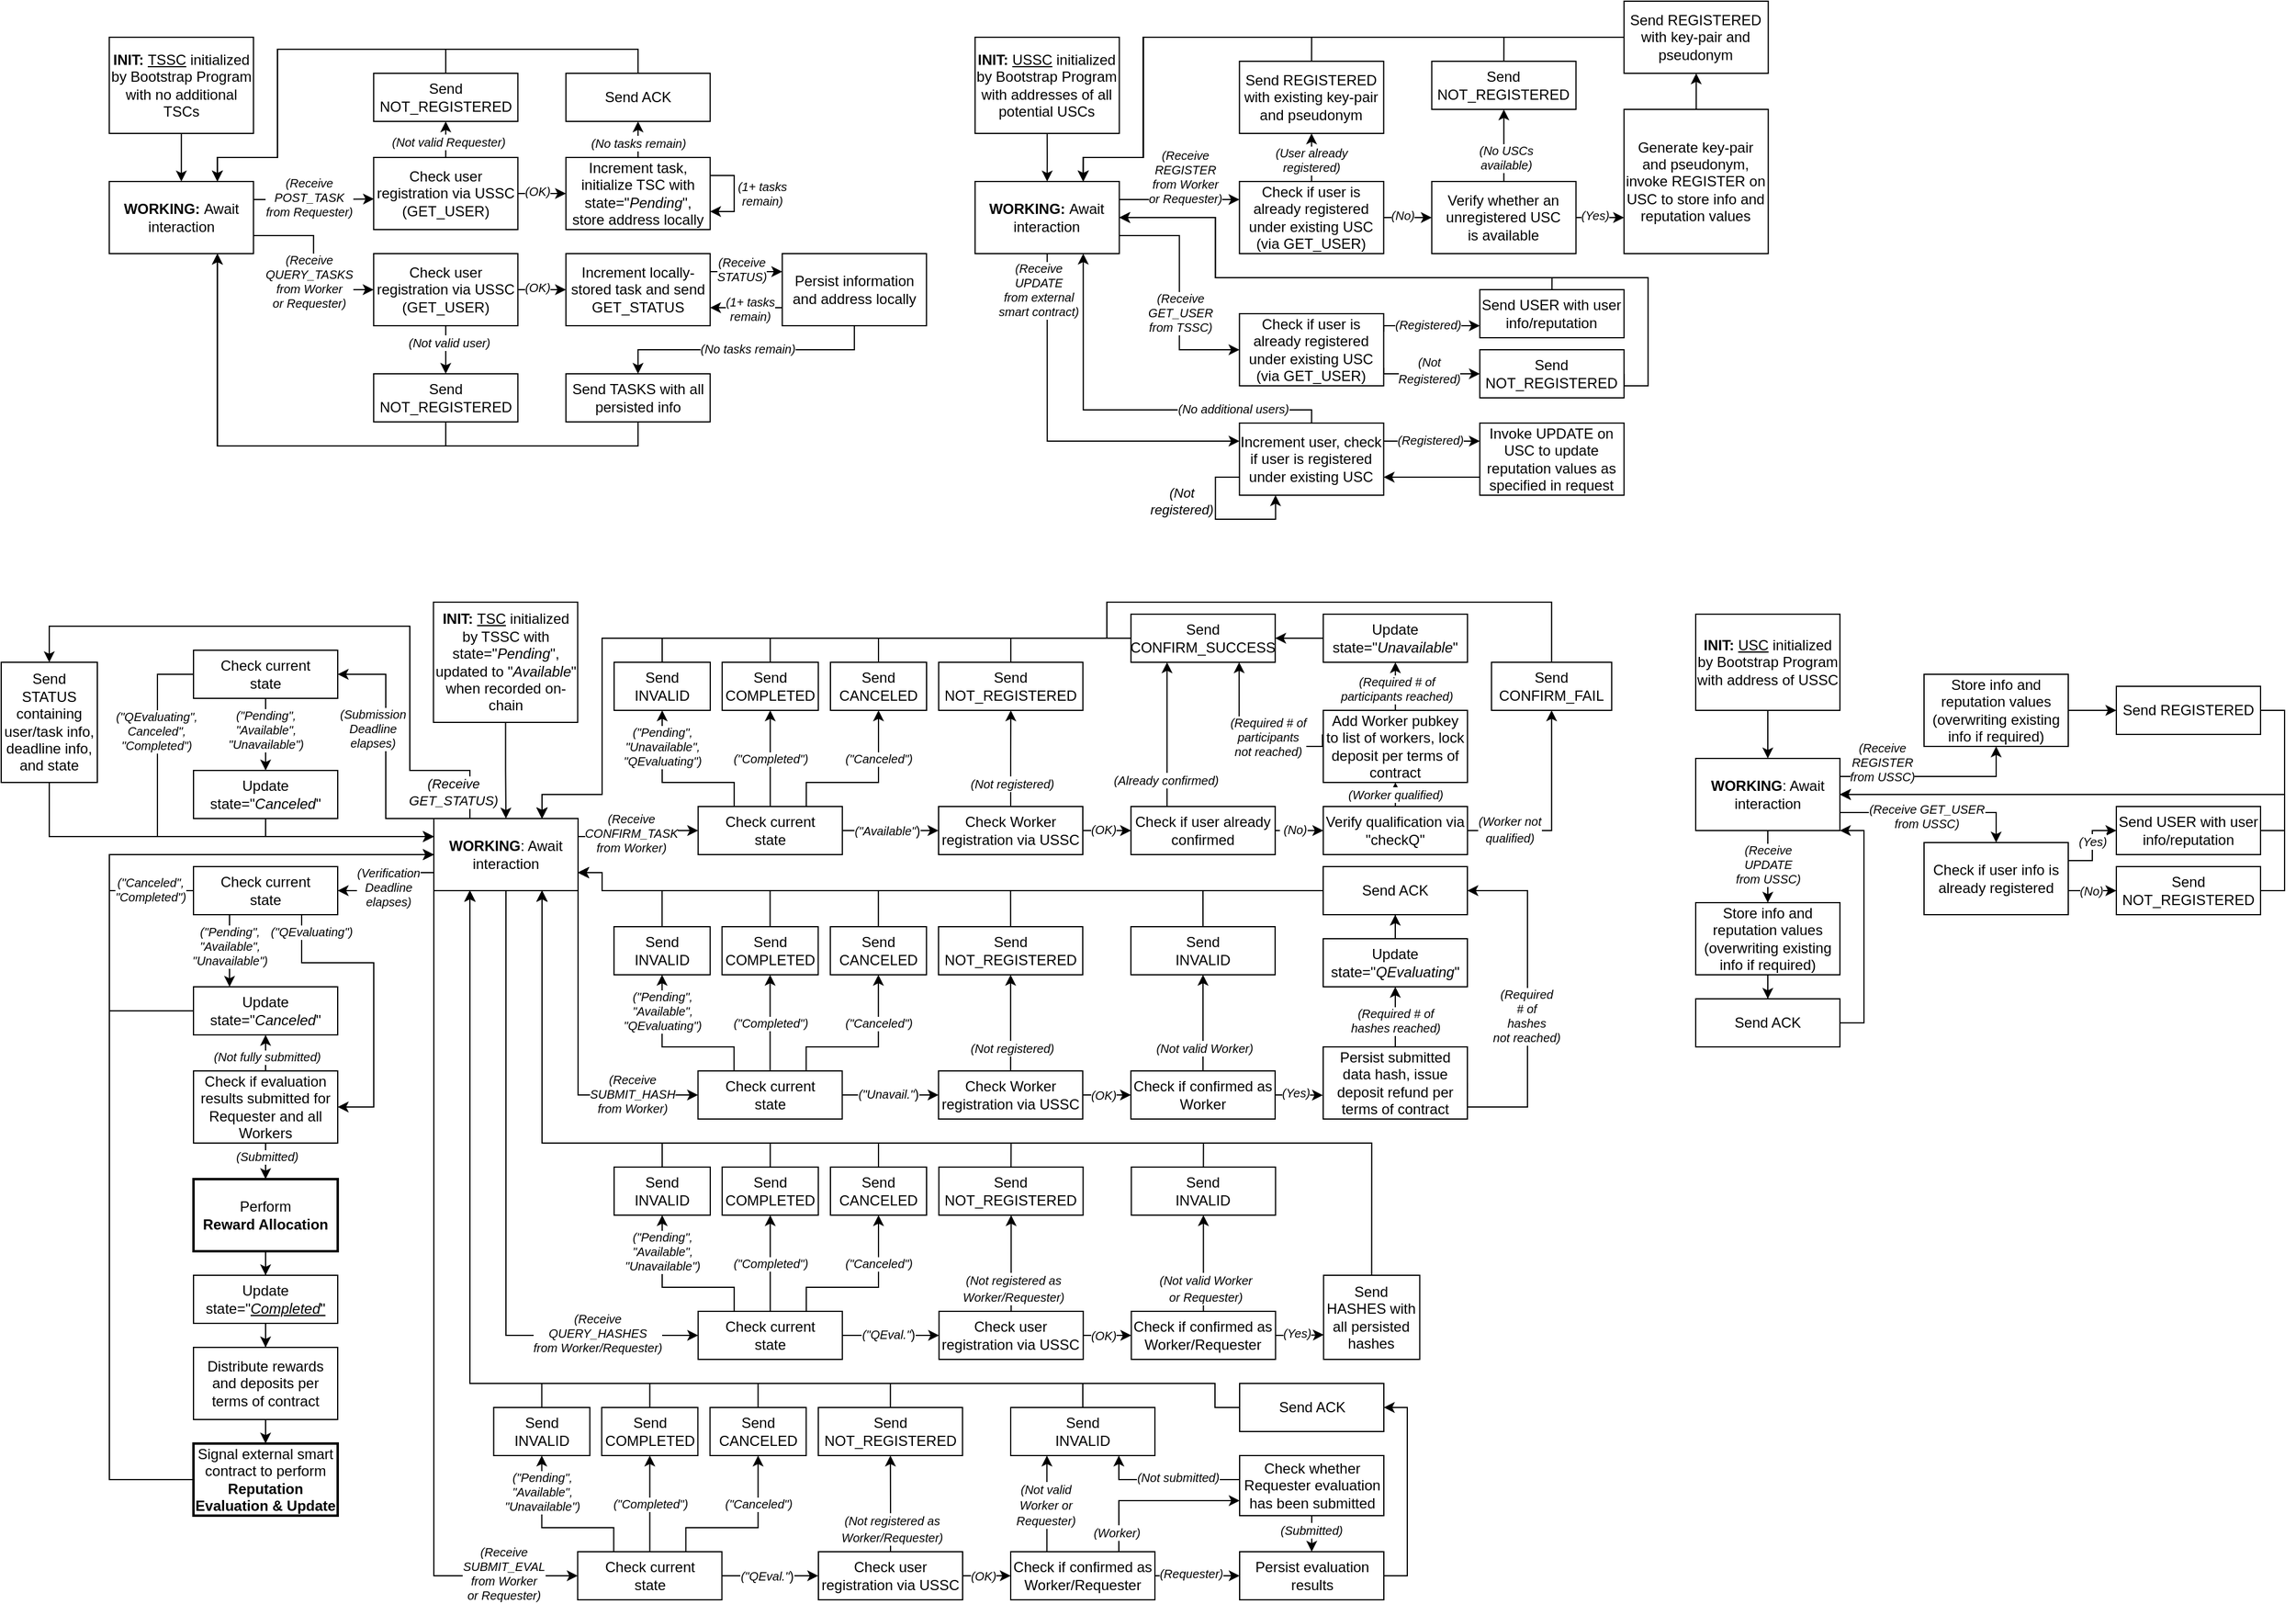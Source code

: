 <mxfile version="23.1.5" type="device">
  <diagram name="Page-1" id="OSj4ofIRMlWWjkcrT2lz">
    <mxGraphModel dx="506" dy="1082" grid="1" gridSize="10" guides="1" tooltips="1" connect="1" arrows="1" fold="1" page="1" pageScale="1" pageWidth="850" pageHeight="1100" math="0" shadow="0">
      <root>
        <mxCell id="0" />
        <mxCell id="1" parent="0" />
        <mxCell id="GGpFgfvuhYsrflitjHx5-426" value="" style="edgeStyle=orthogonalEdgeStyle;rounded=0;orthogonalLoop=1;jettySize=auto;html=1;" parent="1" edge="1">
          <mxGeometry relative="1" as="geometry">
            <mxPoint x="2760.0" y="730" as="targetPoint" />
          </mxGeometry>
        </mxCell>
        <mxCell id="FcvvMy1CFmBxwfLe_OH1-95" value="" style="edgeStyle=orthogonalEdgeStyle;rounded=0;orthogonalLoop=1;jettySize=auto;html=1;exitX=1;exitY=0.5;exitDx=0;exitDy=0;" parent="1" edge="1">
          <mxGeometry relative="1" as="geometry">
            <mxPoint x="1139.7" y="10" as="sourcePoint" />
          </mxGeometry>
        </mxCell>
        <mxCell id="FcvvMy1CFmBxwfLe_OH1-96" value="&lt;font style=&quot;font-size: 10px;&quot;&gt;&lt;i&gt;(&quot;Unavail.&quot;&lt;/i&gt;&lt;/font&gt;)" style="edgeLabel;html=1;align=center;verticalAlign=middle;resizable=0;points=[];" parent="FcvvMy1CFmBxwfLe_OH1-95" vertex="1" connectable="0">
          <mxGeometry x="0.13" y="1" relative="1" as="geometry">
            <mxPoint x="-11" as="offset" />
          </mxGeometry>
        </mxCell>
        <mxCell id="FcvvMy1CFmBxwfLe_OH1-97" style="edgeStyle=orthogonalEdgeStyle;rounded=0;orthogonalLoop=1;jettySize=auto;html=1;exitX=0.75;exitY=0;exitDx=0;exitDy=0;entryX=0;entryY=0.5;entryDx=0;entryDy=0;" parent="1" edge="1">
          <mxGeometry relative="1" as="geometry">
            <mxPoint x="1109.7" y="-10" as="sourcePoint" />
            <Array as="points">
              <mxPoint x="1109.8" y="-30" />
              <mxPoint x="1189.8" y="-30" />
              <mxPoint x="1189.8" y="-120" />
            </Array>
          </mxGeometry>
        </mxCell>
        <mxCell id="FcvvMy1CFmBxwfLe_OH1-98" value="&lt;font style=&quot;font-size: 10px;&quot;&gt;&lt;i&gt;(&quot;Canceled&quot;)&lt;/i&gt;&lt;/font&gt;" style="edgeLabel;html=1;align=center;verticalAlign=middle;resizable=0;points=[];" parent="FcvvMy1CFmBxwfLe_OH1-97" vertex="1" connectable="0">
          <mxGeometry x="-0.607" y="2" relative="1" as="geometry">
            <mxPoint x="17" as="offset" />
          </mxGeometry>
        </mxCell>
        <mxCell id="FcvvMy1CFmBxwfLe_OH1-99" value="" style="edgeStyle=orthogonalEdgeStyle;rounded=0;orthogonalLoop=1;jettySize=auto;html=1;" parent="1" edge="1">
          <mxGeometry relative="1" as="geometry">
            <mxPoint x="1279.714" y="-40" as="targetPoint" />
          </mxGeometry>
        </mxCell>
        <mxCell id="FcvvMy1CFmBxwfLe_OH1-100" value="&lt;font style=&quot;font-size: 10px;&quot;&gt;&lt;i&gt;(Deadline passed)&lt;br&gt;&lt;/i&gt;&lt;/font&gt;" style="edgeLabel;html=1;align=center;verticalAlign=middle;resizable=0;points=[];" parent="FcvvMy1CFmBxwfLe_OH1-99" vertex="1" connectable="0">
          <mxGeometry x="-0.27" relative="1" as="geometry">
            <mxPoint y="6" as="offset" />
          </mxGeometry>
        </mxCell>
        <mxCell id="FcvvMy1CFmBxwfLe_OH1-102" value="" style="edgeStyle=orthogonalEdgeStyle;rounded=0;orthogonalLoop=1;jettySize=auto;html=1;" parent="1" edge="1">
          <mxGeometry relative="1" as="geometry">
            <mxPoint x="1279.786" y="-100" as="targetPoint" />
          </mxGeometry>
        </mxCell>
        <mxCell id="FcvvMy1CFmBxwfLe_OH1-155" style="edgeStyle=orthogonalEdgeStyle;rounded=0;orthogonalLoop=1;jettySize=auto;html=1;exitX=0.5;exitY=0;exitDx=0;exitDy=0;entryX=0.5;entryY=1;entryDx=0;entryDy=0;" parent="1" edge="1">
          <mxGeometry relative="1" as="geometry">
            <mxPoint x="1079.7" y="-10" as="sourcePoint" />
          </mxGeometry>
        </mxCell>
        <mxCell id="FcvvMy1CFmBxwfLe_OH1-156" value="&lt;div style=&quot;font-size: 10px;&quot;&gt;&lt;font style=&quot;font-size: 10px;&quot;&gt;&lt;i&gt;(&quot;Completed&quot;)&lt;/i&gt;&lt;/font&gt;&lt;/div&gt;" style="edgeLabel;html=1;align=center;verticalAlign=middle;resizable=0;points=[];" parent="FcvvMy1CFmBxwfLe_OH1-155" vertex="1" connectable="0">
          <mxGeometry x="0.655" y="1" relative="1" as="geometry">
            <mxPoint as="offset" />
          </mxGeometry>
        </mxCell>
        <mxCell id="ucZi9p5m7uJkANOPNWbv-320" style="edgeStyle=orthogonalEdgeStyle;rounded=0;orthogonalLoop=1;jettySize=auto;html=1;exitX=0.5;exitY=1;exitDx=0;exitDy=0;" parent="1" source="ucZi9p5m7uJkANOPNWbv-321" edge="1">
          <mxGeometry relative="1" as="geometry">
            <mxPoint x="2900.35" y="1000" as="targetPoint" />
          </mxGeometry>
        </mxCell>
        <mxCell id="ucZi9p5m7uJkANOPNWbv-321" value="&lt;b&gt;INIT: &lt;/b&gt;&lt;u&gt;USSC&lt;/u&gt; initialized by Bootstrap Program with addresses of all potential USCs" style="rounded=0;whiteSpace=wrap;html=1;" parent="1" vertex="1">
          <mxGeometry x="2840.35" y="880" width="120" height="80" as="geometry" />
        </mxCell>
        <mxCell id="ucZi9p5m7uJkANOPNWbv-322" value="" style="edgeStyle=orthogonalEdgeStyle;rounded=0;orthogonalLoop=1;jettySize=auto;html=1;exitX=1;exitY=0.25;exitDx=0;exitDy=0;entryX=0;entryY=0.25;entryDx=0;entryDy=0;" parent="1" source="ucZi9p5m7uJkANOPNWbv-328" target="ucZi9p5m7uJkANOPNWbv-554" edge="1">
          <mxGeometry relative="1" as="geometry" />
        </mxCell>
        <mxCell id="ucZi9p5m7uJkANOPNWbv-323" value="&lt;div style=&quot;font-size: 10px;&quot;&gt;&lt;font style=&quot;font-size: 10px;&quot;&gt;&lt;i&gt;(Receive&lt;/i&gt;&lt;/font&gt;&lt;/div&gt;&lt;div style=&quot;font-size: 10px;&quot;&gt;&lt;font style=&quot;font-size: 10px;&quot;&gt;&lt;i&gt;REGISTER&lt;/i&gt;&lt;/font&gt;&lt;/div&gt;&lt;div style=&quot;font-size: 10px;&quot;&gt;&lt;font style=&quot;font-size: 10px;&quot;&gt;&lt;i&gt;from Worker&lt;/i&gt;&lt;/font&gt;&lt;/div&gt;&lt;div style=&quot;font-size: 10px;&quot;&gt;&lt;font style=&quot;font-size: 10px;&quot;&gt;&lt;i&gt;or Requester)&lt;br&gt;&lt;/i&gt;&lt;/font&gt;&lt;/div&gt;" style="edgeLabel;html=1;align=center;verticalAlign=middle;resizable=0;points=[];" parent="ucZi9p5m7uJkANOPNWbv-322" vertex="1" connectable="0">
          <mxGeometry x="-0.117" y="-2" relative="1" as="geometry">
            <mxPoint x="10" y="-21" as="offset" />
          </mxGeometry>
        </mxCell>
        <mxCell id="ucZi9p5m7uJkANOPNWbv-324" style="edgeStyle=orthogonalEdgeStyle;rounded=0;orthogonalLoop=1;jettySize=auto;html=1;exitX=1;exitY=0.75;exitDx=0;exitDy=0;entryX=0;entryY=0.5;entryDx=0;entryDy=0;" parent="1" source="ucZi9p5m7uJkANOPNWbv-328" target="ucZi9p5m7uJkANOPNWbv-572" edge="1">
          <mxGeometry relative="1" as="geometry" />
        </mxCell>
        <mxCell id="ucZi9p5m7uJkANOPNWbv-325" value="&lt;div style=&quot;font-size: 10px;&quot;&gt;&lt;font style=&quot;font-size: 10px;&quot;&gt;&lt;i&gt;(Receive&lt;/i&gt;&lt;/font&gt;&lt;/div&gt;&lt;div style=&quot;font-size: 10px;&quot;&gt;&lt;font style=&quot;font-size: 10px;&quot;&gt;&lt;i&gt;GET_USER&lt;/i&gt;&lt;/font&gt;&lt;/div&gt;&lt;div style=&quot;font-size: 10px;&quot;&gt;&lt;font style=&quot;font-size: 10px;&quot;&gt;&lt;i&gt;from TSSC)&lt;br&gt;&lt;/i&gt;&lt;/font&gt;&lt;/div&gt;" style="edgeLabel;html=1;align=center;verticalAlign=middle;resizable=0;points=[];" parent="ucZi9p5m7uJkANOPNWbv-324" vertex="1" connectable="0">
          <mxGeometry x="0.016" y="2" relative="1" as="geometry">
            <mxPoint x="-2" y="15" as="offset" />
          </mxGeometry>
        </mxCell>
        <mxCell id="ucZi9p5m7uJkANOPNWbv-326" style="edgeStyle=orthogonalEdgeStyle;rounded=0;orthogonalLoop=1;jettySize=auto;html=1;exitX=0.5;exitY=1;exitDx=0;exitDy=0;entryX=0;entryY=0.25;entryDx=0;entryDy=0;" parent="1" source="ucZi9p5m7uJkANOPNWbv-328" target="ucZi9p5m7uJkANOPNWbv-581" edge="1">
          <mxGeometry relative="1" as="geometry" />
        </mxCell>
        <mxCell id="ucZi9p5m7uJkANOPNWbv-327" value="&lt;div style=&quot;font-size: 10px;&quot;&gt;&lt;font style=&quot;font-size: 10px;&quot;&gt;&lt;i&gt;(Receive&lt;/i&gt;&lt;/font&gt;&lt;/div&gt;&lt;div style=&quot;font-size: 10px;&quot;&gt;&lt;font style=&quot;font-size: 10px;&quot;&gt;&lt;i&gt;UPDATE&lt;/i&gt;&lt;/font&gt;&lt;/div&gt;&lt;div style=&quot;font-size: 10px;&quot;&gt;&lt;font style=&quot;font-size: 10px;&quot;&gt;&lt;i&gt;from external&lt;/i&gt;&lt;/font&gt;&lt;/div&gt;&lt;div style=&quot;font-size: 10px;&quot;&gt;&lt;font style=&quot;font-size: 10px;&quot;&gt;&lt;i&gt;smart contract)&lt;br&gt;&lt;/i&gt;&lt;/font&gt;&lt;/div&gt;" style="edgeLabel;html=1;align=center;verticalAlign=middle;resizable=0;points=[];" parent="ucZi9p5m7uJkANOPNWbv-326" vertex="1" connectable="0">
          <mxGeometry x="-0.655" y="-1" relative="1" as="geometry">
            <mxPoint x="-7" y="-25" as="offset" />
          </mxGeometry>
        </mxCell>
        <mxCell id="ucZi9p5m7uJkANOPNWbv-328" value="&lt;b&gt;WORKING: &lt;/b&gt;Await interaction" style="rounded=0;whiteSpace=wrap;html=1;" parent="1" vertex="1">
          <mxGeometry x="2840.35" y="1000" width="120" height="60" as="geometry" />
        </mxCell>
        <mxCell id="ucZi9p5m7uJkANOPNWbv-329" style="edgeStyle=orthogonalEdgeStyle;rounded=0;orthogonalLoop=1;jettySize=auto;html=1;exitX=0.5;exitY=1;exitDx=0;exitDy=0;entryX=0.5;entryY=0;entryDx=0;entryDy=0;" parent="1" source="ucZi9p5m7uJkANOPNWbv-330" target="ucZi9p5m7uJkANOPNWbv-337" edge="1">
          <mxGeometry relative="1" as="geometry" />
        </mxCell>
        <mxCell id="ucZi9p5m7uJkANOPNWbv-330" value="&lt;div&gt;&lt;b&gt;INIT&lt;/b&gt;&lt;b&gt;:&lt;/b&gt;&lt;b&gt; &lt;/b&gt;&lt;u&gt;USC&lt;/u&gt; initialized by Bootstrap Program with address of USSC&lt;br&gt;&lt;/div&gt;" style="rounded=0;whiteSpace=wrap;html=1;" parent="1" vertex="1">
          <mxGeometry x="3440" y="1360" width="120" height="80" as="geometry" />
        </mxCell>
        <mxCell id="ucZi9p5m7uJkANOPNWbv-331" value="" style="edgeStyle=orthogonalEdgeStyle;rounded=0;orthogonalLoop=1;jettySize=auto;html=1;exitX=1;exitY=0.25;exitDx=0;exitDy=0;" parent="1" source="ucZi9p5m7uJkANOPNWbv-337" target="ucZi9p5m7uJkANOPNWbv-587" edge="1">
          <mxGeometry relative="1" as="geometry">
            <mxPoint x="3550.0" y="1440" as="sourcePoint" />
          </mxGeometry>
        </mxCell>
        <mxCell id="ucZi9p5m7uJkANOPNWbv-332" value="&lt;div style=&quot;font-size: 10px;&quot;&gt;&lt;font style=&quot;font-size: 10px;&quot;&gt;&lt;i&gt;(Receive&lt;/i&gt;&lt;/font&gt;&lt;/div&gt;&lt;div style=&quot;font-size: 10px;&quot;&gt;&lt;font style=&quot;font-size: 10px;&quot;&gt;&lt;i&gt;REGISTER&lt;/i&gt;&lt;/font&gt;&lt;/div&gt;&lt;div style=&quot;font-size: 10px;&quot;&gt;&lt;font style=&quot;font-size: 10px;&quot;&gt;&lt;i&gt;from USSC)&lt;br&gt;&lt;/i&gt;&lt;/font&gt;&lt;/div&gt;" style="edgeLabel;html=1;align=center;verticalAlign=middle;resizable=0;points=[];" parent="ucZi9p5m7uJkANOPNWbv-331" vertex="1" connectable="0">
          <mxGeometry x="-0.061" y="-1" relative="1" as="geometry">
            <mxPoint x="-38" y="-13" as="offset" />
          </mxGeometry>
        </mxCell>
        <mxCell id="ucZi9p5m7uJkANOPNWbv-333" style="edgeStyle=orthogonalEdgeStyle;rounded=0;orthogonalLoop=1;jettySize=auto;html=1;exitX=1;exitY=0.75;exitDx=0;exitDy=0;entryX=0.5;entryY=0;entryDx=0;entryDy=0;" parent="1" source="ucZi9p5m7uJkANOPNWbv-337" target="ucZi9p5m7uJkANOPNWbv-590" edge="1">
          <mxGeometry relative="1" as="geometry">
            <Array as="points">
              <mxPoint x="3690" y="1525" />
            </Array>
          </mxGeometry>
        </mxCell>
        <mxCell id="ucZi9p5m7uJkANOPNWbv-334" value="&lt;div style=&quot;font-size: 10px;&quot;&gt;&lt;font style=&quot;font-size: 10px;&quot;&gt;&lt;i&gt;(Receive GET_USER&lt;/i&gt;&lt;/font&gt;&lt;/div&gt;&lt;div style=&quot;font-size: 10px;&quot;&gt;&lt;font style=&quot;font-size: 10px;&quot;&gt;&lt;i&gt;from USSC)&lt;br&gt;&lt;/i&gt;&lt;/font&gt;&lt;/div&gt;" style="edgeLabel;html=1;align=center;verticalAlign=middle;resizable=0;points=[];" parent="ucZi9p5m7uJkANOPNWbv-333" vertex="1" connectable="0">
          <mxGeometry x="-0.48" y="-1" relative="1" as="geometry">
            <mxPoint x="31" y="2" as="offset" />
          </mxGeometry>
        </mxCell>
        <mxCell id="ucZi9p5m7uJkANOPNWbv-335" value="" style="edgeStyle=orthogonalEdgeStyle;rounded=0;orthogonalLoop=1;jettySize=auto;html=1;" parent="1" source="ucZi9p5m7uJkANOPNWbv-337" target="ucZi9p5m7uJkANOPNWbv-600" edge="1">
          <mxGeometry relative="1" as="geometry" />
        </mxCell>
        <mxCell id="ucZi9p5m7uJkANOPNWbv-336" value="&lt;div style=&quot;font-size: 10px;&quot;&gt;&lt;font style=&quot;font-size: 10px;&quot;&gt;&lt;i&gt;(Receive&lt;/i&gt;&lt;/font&gt;&lt;/div&gt;&lt;div style=&quot;font-size: 10px;&quot;&gt;&lt;font style=&quot;font-size: 10px;&quot;&gt;&lt;i&gt;UPDATE&lt;/i&gt;&lt;/font&gt;&lt;/div&gt;&lt;div style=&quot;font-size: 10px;&quot;&gt;&lt;font style=&quot;font-size: 10px;&quot;&gt;&lt;i&gt;from USSC)&lt;br&gt;&lt;/i&gt;&lt;/font&gt;&lt;/div&gt;" style="edgeLabel;html=1;align=center;verticalAlign=middle;resizable=0;points=[];" parent="ucZi9p5m7uJkANOPNWbv-335" vertex="1" connectable="0">
          <mxGeometry x="-0.298" y="-2" relative="1" as="geometry">
            <mxPoint x="2" y="7" as="offset" />
          </mxGeometry>
        </mxCell>
        <mxCell id="ucZi9p5m7uJkANOPNWbv-337" value="&lt;b&gt;WORKING&lt;/b&gt;: Await interaction" style="rounded=0;whiteSpace=wrap;html=1;" parent="1" vertex="1">
          <mxGeometry x="3440" y="1480" width="120" height="60" as="geometry" />
        </mxCell>
        <mxCell id="ucZi9p5m7uJkANOPNWbv-338" value="" style="edgeStyle=orthogonalEdgeStyle;rounded=0;orthogonalLoop=1;jettySize=auto;html=1;" parent="1" edge="1">
          <mxGeometry relative="1" as="geometry">
            <mxPoint x="4410.0" y="1520" as="targetPoint" />
          </mxGeometry>
        </mxCell>
        <mxCell id="ucZi9p5m7uJkANOPNWbv-339" style="edgeStyle=orthogonalEdgeStyle;rounded=0;orthogonalLoop=1;jettySize=auto;html=1;exitX=0.5;exitY=1;exitDx=0;exitDy=0;entryX=0.5;entryY=0;entryDx=0;entryDy=0;" parent="1" source="ucZi9p5m7uJkANOPNWbv-340" target="ucZi9p5m7uJkANOPNWbv-355" edge="1">
          <mxGeometry relative="1" as="geometry" />
        </mxCell>
        <mxCell id="ucZi9p5m7uJkANOPNWbv-340" value="&lt;b&gt;INIT: &lt;/b&gt;&lt;u&gt;TSC&lt;/u&gt; initialized by TSSC with state=&quot;&lt;i&gt;Pending&lt;/i&gt;&quot;, updated to &quot;&lt;i&gt;Available&lt;/i&gt;&quot; when recorded on-chain" style="rounded=0;whiteSpace=wrap;html=1;" parent="1" vertex="1">
          <mxGeometry x="2389.7" y="1350" width="120" height="100" as="geometry" />
        </mxCell>
        <mxCell id="ucZi9p5m7uJkANOPNWbv-341" value="" style="edgeStyle=orthogonalEdgeStyle;rounded=0;orthogonalLoop=1;jettySize=auto;html=1;exitX=1;exitY=0.25;exitDx=0;exitDy=0;" parent="1" source="ucZi9p5m7uJkANOPNWbv-355" target="ucZi9p5m7uJkANOPNWbv-364" edge="1">
          <mxGeometry relative="1" as="geometry" />
        </mxCell>
        <mxCell id="ucZi9p5m7uJkANOPNWbv-342" value="&lt;div style=&quot;font-size: 10px;&quot;&gt;&lt;font style=&quot;font-size: 10px;&quot;&gt;&lt;i&gt;(Receive &lt;br&gt;&lt;/i&gt;&lt;/font&gt;&lt;/div&gt;&lt;div style=&quot;font-size: 10px;&quot;&gt;&lt;font style=&quot;font-size: 10px;&quot;&gt;&lt;i&gt;CONFIRM_TASK&lt;/i&gt;&lt;/font&gt;&lt;/div&gt;&lt;div style=&quot;font-size: 10px;&quot;&gt;&lt;font style=&quot;font-size: 10px;&quot;&gt;&lt;i&gt;from Worker)&lt;br&gt;&lt;/i&gt;&lt;/font&gt;&lt;/div&gt;" style="edgeLabel;html=1;align=center;verticalAlign=middle;resizable=0;points=[];" parent="ucZi9p5m7uJkANOPNWbv-341" vertex="1" connectable="0">
          <mxGeometry x="0.02" relative="1" as="geometry">
            <mxPoint x="-6" as="offset" />
          </mxGeometry>
        </mxCell>
        <mxCell id="ucZi9p5m7uJkANOPNWbv-343" style="edgeStyle=orthogonalEdgeStyle;rounded=0;orthogonalLoop=1;jettySize=auto;html=1;exitX=1;exitY=1;exitDx=0;exitDy=0;entryX=0;entryY=0.5;entryDx=0;entryDy=0;" parent="1" source="ucZi9p5m7uJkANOPNWbv-355" target="ucZi9p5m7uJkANOPNWbv-484" edge="1">
          <mxGeometry relative="1" as="geometry">
            <mxPoint x="2609.7" y="1760" as="targetPoint" />
            <Array as="points">
              <mxPoint x="2510" y="1760" />
            </Array>
          </mxGeometry>
        </mxCell>
        <mxCell id="ucZi9p5m7uJkANOPNWbv-344" value="&lt;div style=&quot;font-size: 10px;&quot;&gt;&lt;font style=&quot;font-size: 10px;&quot;&gt;&lt;i&gt;(Receive &lt;br&gt;&lt;/i&gt;&lt;/font&gt;&lt;/div&gt;&lt;div style=&quot;font-size: 10px;&quot;&gt;&lt;font style=&quot;font-size: 10px;&quot;&gt;&lt;i&gt;SUBMIT_HASH&lt;/i&gt;&lt;/font&gt;&lt;/div&gt;&lt;div style=&quot;font-size: 10px;&quot;&gt;&lt;font style=&quot;font-size: 10px;&quot;&gt;&lt;i&gt;from Worker)&lt;br&gt;&lt;/i&gt;&lt;/font&gt;&lt;/div&gt;" style="edgeLabel;html=1;align=center;verticalAlign=middle;resizable=0;points=[];" parent="ucZi9p5m7uJkANOPNWbv-343" vertex="1" connectable="0">
          <mxGeometry x="0.36" y="1" relative="1" as="geometry">
            <mxPoint x="31" as="offset" />
          </mxGeometry>
        </mxCell>
        <mxCell id="ucZi9p5m7uJkANOPNWbv-345" style="edgeStyle=orthogonalEdgeStyle;rounded=0;orthogonalLoop=1;jettySize=auto;html=1;exitX=0.5;exitY=1;exitDx=0;exitDy=0;entryX=0;entryY=0.5;entryDx=0;entryDy=0;" parent="1" source="ucZi9p5m7uJkANOPNWbv-355" target="ucZi9p5m7uJkANOPNWbv-497" edge="1">
          <mxGeometry relative="1" as="geometry">
            <mxPoint x="2609.9" y="1980" as="targetPoint" />
            <Array as="points">
              <mxPoint x="2450" y="1960" />
            </Array>
          </mxGeometry>
        </mxCell>
        <mxCell id="ucZi9p5m7uJkANOPNWbv-346" value="&lt;div style=&quot;font-size: 10px;&quot;&gt;&lt;font style=&quot;font-size: 10px;&quot;&gt;&lt;i&gt;(Receive &lt;br&gt;&lt;/i&gt;&lt;/font&gt;&lt;/div&gt;&lt;div style=&quot;font-size: 10px;&quot;&gt;&lt;font style=&quot;font-size: 10px;&quot;&gt;&lt;i&gt;QUERY_HASHES&lt;/i&gt;&lt;/font&gt;&lt;/div&gt;&lt;div style=&quot;font-size: 10px;&quot;&gt;&lt;font style=&quot;font-size: 10px;&quot;&gt;&lt;i&gt;from Worker/Requester)&lt;br&gt;&lt;/i&gt;&lt;/font&gt;&lt;/div&gt;" style="edgeLabel;html=1;align=center;verticalAlign=middle;resizable=0;points=[];" parent="ucZi9p5m7uJkANOPNWbv-345" vertex="1" connectable="0">
          <mxGeometry x="0.827" y="2" relative="1" as="geometry">
            <mxPoint x="-38" as="offset" />
          </mxGeometry>
        </mxCell>
        <mxCell id="ucZi9p5m7uJkANOPNWbv-347" style="edgeStyle=orthogonalEdgeStyle;rounded=0;orthogonalLoop=1;jettySize=auto;html=1;exitX=0;exitY=1;exitDx=0;exitDy=0;entryX=0;entryY=0.5;entryDx=0;entryDy=0;" parent="1" source="ucZi9p5m7uJkANOPNWbv-355" target="ucZi9p5m7uJkANOPNWbv-510" edge="1">
          <mxGeometry relative="1" as="geometry">
            <mxPoint x="2509.42" y="2230" as="targetPoint" />
            <Array as="points">
              <mxPoint x="2390" y="2160" />
            </Array>
          </mxGeometry>
        </mxCell>
        <mxCell id="ucZi9p5m7uJkANOPNWbv-348" value="&lt;div style=&quot;font-size: 10px;&quot;&gt;&lt;font style=&quot;font-size: 10px;&quot;&gt;&lt;i&gt;(Receive &lt;br&gt;&lt;/i&gt;&lt;/font&gt;&lt;/div&gt;&lt;div style=&quot;font-size: 10px;&quot;&gt;&lt;font style=&quot;font-size: 10px;&quot;&gt;&lt;i&gt;SUBMIT_EVAL&lt;/i&gt;&lt;/font&gt;&lt;/div&gt;&lt;div style=&quot;font-size: 10px;&quot;&gt;&lt;font style=&quot;font-size: 10px;&quot;&gt;&lt;i&gt;from Worker&lt;/i&gt;&lt;/font&gt;&lt;/div&gt;&lt;div style=&quot;font-size: 10px;&quot;&gt;&lt;font style=&quot;font-size: 10px;&quot;&gt;&lt;i&gt;or Requester)&lt;br&gt;&lt;/i&gt;&lt;/font&gt;&lt;/div&gt;" style="edgeLabel;html=1;align=center;verticalAlign=middle;resizable=0;points=[];" parent="ucZi9p5m7uJkANOPNWbv-347" vertex="1" connectable="0">
          <mxGeometry x="0.763" y="-3" relative="1" as="geometry">
            <mxPoint x="20" y="-5" as="offset" />
          </mxGeometry>
        </mxCell>
        <mxCell id="ucZi9p5m7uJkANOPNWbv-349" style="edgeStyle=orthogonalEdgeStyle;rounded=0;orthogonalLoop=1;jettySize=auto;html=1;exitX=0;exitY=0;exitDx=0;exitDy=0;entryX=1;entryY=0.5;entryDx=0;entryDy=0;" parent="1" source="ucZi9p5m7uJkANOPNWbv-355" target="ucZi9p5m7uJkANOPNWbv-523" edge="1">
          <mxGeometry relative="1" as="geometry">
            <mxPoint x="2340" y="1584.99" as="sourcePoint" />
            <mxPoint x="2270" y="1579.99" as="targetPoint" />
            <Array as="points">
              <mxPoint x="2350" y="1530" />
              <mxPoint x="2350" y="1410" />
            </Array>
          </mxGeometry>
        </mxCell>
        <mxCell id="ucZi9p5m7uJkANOPNWbv-350" value="&lt;div style=&quot;font-size: 10px;&quot;&gt;&lt;font style=&quot;font-size: 10px;&quot;&gt;&lt;i&gt;(Submission&lt;/i&gt;&lt;/font&gt;&lt;/div&gt;&lt;div style=&quot;font-size: 10px;&quot;&gt;&lt;font style=&quot;font-size: 10px;&quot;&gt;&lt;i&gt;Deadline&lt;/i&gt;&lt;/font&gt;&lt;/div&gt;&lt;div style=&quot;font-size: 10px;&quot;&gt;&lt;font style=&quot;font-size: 10px;&quot;&gt;&lt;i&gt;elapses)&lt;br&gt;&lt;/i&gt;&lt;/font&gt;&lt;/div&gt;" style="edgeLabel;html=1;align=center;verticalAlign=middle;resizable=0;points=[];" parent="ucZi9p5m7uJkANOPNWbv-349" vertex="1" connectable="0">
          <mxGeometry x="-0.346" y="2" relative="1" as="geometry">
            <mxPoint x="-9" y="-50" as="offset" />
          </mxGeometry>
        </mxCell>
        <mxCell id="ucZi9p5m7uJkANOPNWbv-351" style="edgeStyle=orthogonalEdgeStyle;rounded=0;orthogonalLoop=1;jettySize=auto;html=1;exitX=0;exitY=0.75;exitDx=0;exitDy=0;entryX=1;entryY=0.5;entryDx=0;entryDy=0;" parent="1" source="ucZi9p5m7uJkANOPNWbv-355" target="ucZi9p5m7uJkANOPNWbv-532" edge="1">
          <mxGeometry relative="1" as="geometry" />
        </mxCell>
        <mxCell id="ucZi9p5m7uJkANOPNWbv-352" value="&lt;div style=&quot;font-size: 10px;&quot;&gt;&lt;font style=&quot;font-size: 10px;&quot;&gt;&lt;i&gt;(Verification&lt;/i&gt;&lt;/font&gt;&lt;/div&gt;&lt;div style=&quot;font-size: 10px;&quot;&gt;&lt;font style=&quot;font-size: 10px;&quot;&gt;&lt;i&gt;Deadline&lt;/i&gt;&lt;/font&gt;&lt;/div&gt;&lt;div style=&quot;font-size: 10px;&quot;&gt;&lt;font style=&quot;font-size: 10px;&quot;&gt;&lt;i&gt;elapses)&lt;br&gt;&lt;/i&gt;&lt;/font&gt;&lt;/div&gt;" style="edgeLabel;html=1;align=center;verticalAlign=middle;resizable=0;points=[];" parent="ucZi9p5m7uJkANOPNWbv-351" vertex="1" connectable="0">
          <mxGeometry x="-0.087" y="1" relative="1" as="geometry">
            <mxPoint x="1" y="8" as="offset" />
          </mxGeometry>
        </mxCell>
        <mxCell id="ucZi9p5m7uJkANOPNWbv-353" style="edgeStyle=orthogonalEdgeStyle;rounded=0;orthogonalLoop=1;jettySize=auto;html=1;exitX=0.25;exitY=0;exitDx=0;exitDy=0;entryX=0.5;entryY=0;entryDx=0;entryDy=0;" parent="1" source="ucZi9p5m7uJkANOPNWbv-355" target="ucZi9p5m7uJkANOPNWbv-549" edge="1">
          <mxGeometry relative="1" as="geometry">
            <mxPoint x="2100" y="1350" as="targetPoint" />
            <Array as="points">
              <mxPoint x="2420" y="1490" />
              <mxPoint x="2370" y="1490" />
              <mxPoint x="2370" y="1370" />
              <mxPoint x="2070" y="1370" />
            </Array>
          </mxGeometry>
        </mxCell>
        <mxCell id="ucZi9p5m7uJkANOPNWbv-354" value="&lt;div&gt;&lt;i&gt;(Receive&lt;/i&gt;&lt;/div&gt;&lt;div&gt;&lt;i&gt;GET_STATUS)&lt;br&gt;&lt;/i&gt;&lt;/div&gt;" style="edgeLabel;html=1;align=center;verticalAlign=middle;resizable=0;points=[];" parent="ucZi9p5m7uJkANOPNWbv-353" vertex="1" connectable="0">
          <mxGeometry x="-0.877" relative="1" as="geometry">
            <mxPoint x="-14" y="11" as="offset" />
          </mxGeometry>
        </mxCell>
        <mxCell id="ucZi9p5m7uJkANOPNWbv-355" value="&lt;b&gt;WORKING&lt;/b&gt;: Await interaction" style="rounded=0;whiteSpace=wrap;html=1;" parent="1" vertex="1">
          <mxGeometry x="2390" y="1530" width="120" height="60" as="geometry" />
        </mxCell>
        <mxCell id="ucZi9p5m7uJkANOPNWbv-356" value="" style="edgeStyle=orthogonalEdgeStyle;rounded=0;orthogonalLoop=1;jettySize=auto;html=1;" parent="1" source="ucZi9p5m7uJkANOPNWbv-364" edge="1">
          <mxGeometry relative="1" as="geometry">
            <mxPoint x="2809.9" y="1540.0" as="targetPoint" />
          </mxGeometry>
        </mxCell>
        <mxCell id="ucZi9p5m7uJkANOPNWbv-357" value="&lt;font style=&quot;font-size: 10px;&quot;&gt;&lt;i&gt;(&quot;Available&quot;&lt;/i&gt;&lt;/font&gt;)" style="edgeLabel;html=1;align=center;verticalAlign=middle;resizable=0;points=[];" parent="ucZi9p5m7uJkANOPNWbv-356" vertex="1" connectable="0">
          <mxGeometry x="0.13" y="1" relative="1" as="geometry">
            <mxPoint x="-8" as="offset" />
          </mxGeometry>
        </mxCell>
        <mxCell id="ucZi9p5m7uJkANOPNWbv-358" style="edgeStyle=orthogonalEdgeStyle;rounded=0;orthogonalLoop=1;jettySize=auto;html=1;exitX=0.25;exitY=0;exitDx=0;exitDy=0;entryX=0.5;entryY=1;entryDx=0;entryDy=0;" parent="1" source="ucZi9p5m7uJkANOPNWbv-364" target="ucZi9p5m7uJkANOPNWbv-424" edge="1">
          <mxGeometry relative="1" as="geometry">
            <mxPoint x="2630" y="1440" as="targetPoint" />
            <Array as="points">
              <mxPoint x="2640" y="1500" />
              <mxPoint x="2580" y="1500" />
            </Array>
          </mxGeometry>
        </mxCell>
        <mxCell id="ucZi9p5m7uJkANOPNWbv-359" value="&lt;div style=&quot;font-size: 10px;&quot;&gt;&lt;font style=&quot;font-size: 10px;&quot;&gt;&lt;i&gt;(&quot;Pending&quot;,&lt;/i&gt;&lt;/font&gt;&lt;/div&gt;&lt;div style=&quot;font-size: 10px;&quot;&gt;&lt;font style=&quot;font-size: 10px;&quot;&gt;&lt;i&gt;&quot;Unavailable&quot;,&lt;/i&gt;&lt;/font&gt;&lt;/div&gt;&lt;div style=&quot;font-size: 10px;&quot;&gt;&lt;font style=&quot;font-size: 10px;&quot;&gt;&lt;i&gt;&quot;QEvaluating&quot;)&lt;/i&gt;&lt;/font&gt;&lt;/div&gt;" style="edgeLabel;html=1;align=center;verticalAlign=middle;resizable=0;points=[];" parent="ucZi9p5m7uJkANOPNWbv-358" vertex="1" connectable="0">
          <mxGeometry x="0.435" relative="1" as="geometry">
            <mxPoint y="-10" as="offset" />
          </mxGeometry>
        </mxCell>
        <mxCell id="ucZi9p5m7uJkANOPNWbv-360" style="edgeStyle=orthogonalEdgeStyle;rounded=0;orthogonalLoop=1;jettySize=auto;html=1;exitX=0.5;exitY=0;exitDx=0;exitDy=0;entryX=0.5;entryY=1;entryDx=0;entryDy=0;" parent="1" source="ucZi9p5m7uJkANOPNWbv-364" target="ucZi9p5m7uJkANOPNWbv-426" edge="1">
          <mxGeometry relative="1" as="geometry" />
        </mxCell>
        <mxCell id="ucZi9p5m7uJkANOPNWbv-361" value="&lt;div style=&quot;font-size: 10px;&quot;&gt;&lt;font style=&quot;font-size: 10px;&quot;&gt;&lt;i&gt;(&quot;Completed&quot;)&lt;/i&gt;&lt;/font&gt;&lt;/div&gt;" style="edgeLabel;html=1;align=center;verticalAlign=middle;resizable=0;points=[];" parent="ucZi9p5m7uJkANOPNWbv-360" vertex="1" connectable="0">
          <mxGeometry x="0.655" y="1" relative="1" as="geometry">
            <mxPoint x="1" y="26" as="offset" />
          </mxGeometry>
        </mxCell>
        <mxCell id="ucZi9p5m7uJkANOPNWbv-362" style="edgeStyle=orthogonalEdgeStyle;rounded=0;orthogonalLoop=1;jettySize=auto;html=1;exitX=0.75;exitY=0;exitDx=0;exitDy=0;entryX=0.5;entryY=1;entryDx=0;entryDy=0;" parent="1" source="ucZi9p5m7uJkANOPNWbv-364" target="ucZi9p5m7uJkANOPNWbv-477" edge="1">
          <mxGeometry relative="1" as="geometry">
            <Array as="points">
              <mxPoint x="2700" y="1500" />
              <mxPoint x="2760" y="1500" />
            </Array>
          </mxGeometry>
        </mxCell>
        <mxCell id="ucZi9p5m7uJkANOPNWbv-363" value="&lt;div style=&quot;font-size: 10px;&quot;&gt;&lt;font style=&quot;font-size: 10px;&quot;&gt;&lt;i&gt;(&quot;Canceled&quot;)&lt;/i&gt;&lt;/font&gt;&lt;/div&gt;" style="edgeLabel;html=1;align=center;verticalAlign=middle;resizable=0;points=[];" parent="ucZi9p5m7uJkANOPNWbv-362" vertex="1" connectable="0">
          <mxGeometry x="0.598" y="-1" relative="1" as="geometry">
            <mxPoint x="-1" y="12" as="offset" />
          </mxGeometry>
        </mxCell>
        <mxCell id="ucZi9p5m7uJkANOPNWbv-364" value="&lt;div&gt;Check current&lt;/div&gt;&lt;div&gt;state&lt;br&gt;&lt;/div&gt;" style="rounded=0;whiteSpace=wrap;html=1;" parent="1" vertex="1">
          <mxGeometry x="2609.9" y="1520" width="120" height="40" as="geometry" />
        </mxCell>
        <mxCell id="ucZi9p5m7uJkANOPNWbv-365" style="edgeStyle=orthogonalEdgeStyle;rounded=0;orthogonalLoop=1;jettySize=auto;html=1;exitX=0.5;exitY=0;exitDx=0;exitDy=0;entryX=0.75;entryY=0;entryDx=0;entryDy=0;" parent="1" source="ucZi9p5m7uJkANOPNWbv-424" target="ucZi9p5m7uJkANOPNWbv-355" edge="1">
          <mxGeometry relative="1" as="geometry">
            <mxPoint x="2650" y="1400" as="sourcePoint" />
            <Array as="points">
              <mxPoint x="2580" y="1380" />
              <mxPoint x="2530" y="1380" />
              <mxPoint x="2530" y="1510" />
              <mxPoint x="2480" y="1510" />
            </Array>
          </mxGeometry>
        </mxCell>
        <mxCell id="ucZi9p5m7uJkANOPNWbv-366" style="edgeStyle=orthogonalEdgeStyle;rounded=0;orthogonalLoop=1;jettySize=auto;html=1;exitX=0;exitY=0.5;exitDx=0;exitDy=0;entryX=0.75;entryY=0;entryDx=0;entryDy=0;" parent="1" source="ucZi9p5m7uJkANOPNWbv-372" target="ucZi9p5m7uJkANOPNWbv-355" edge="1">
          <mxGeometry relative="1" as="geometry">
            <mxPoint x="3010" y="1380" as="sourcePoint" />
            <Array as="points">
              <mxPoint x="2530" y="1380" />
              <mxPoint x="2530" y="1510" />
              <mxPoint x="2480" y="1510" />
            </Array>
          </mxGeometry>
        </mxCell>
        <mxCell id="ucZi9p5m7uJkANOPNWbv-367" value="" style="edgeStyle=orthogonalEdgeStyle;rounded=0;orthogonalLoop=1;jettySize=auto;html=1;exitX=0.25;exitY=0;exitDx=0;exitDy=0;entryX=0.25;entryY=1;entryDx=0;entryDy=0;" parent="1" source="ucZi9p5m7uJkANOPNWbv-371" target="ucZi9p5m7uJkANOPNWbv-372" edge="1">
          <mxGeometry relative="1" as="geometry" />
        </mxCell>
        <mxCell id="ucZi9p5m7uJkANOPNWbv-368" value="&lt;font style=&quot;font-size: 10px;&quot;&gt;&lt;i&gt;(Already confirmed)&lt;br&gt;&lt;/i&gt;&lt;/font&gt;" style="edgeLabel;html=1;align=center;verticalAlign=middle;resizable=0;points=[];" parent="ucZi9p5m7uJkANOPNWbv-367" vertex="1" connectable="0">
          <mxGeometry x="-0.23" y="-2" relative="1" as="geometry">
            <mxPoint x="-3" y="24" as="offset" />
          </mxGeometry>
        </mxCell>
        <mxCell id="ucZi9p5m7uJkANOPNWbv-369" value="" style="edgeStyle=orthogonalEdgeStyle;rounded=0;orthogonalLoop=1;jettySize=auto;html=1;" parent="1" source="ucZi9p5m7uJkANOPNWbv-371" target="ucZi9p5m7uJkANOPNWbv-377" edge="1">
          <mxGeometry relative="1" as="geometry" />
        </mxCell>
        <mxCell id="ucZi9p5m7uJkANOPNWbv-370" value="&lt;font style=&quot;font-size: 10px;&quot;&gt;&lt;i&gt;&amp;nbsp;(No)&lt;/i&gt;&lt;/font&gt;" style="edgeLabel;html=1;align=center;verticalAlign=middle;resizable=0;points=[];" parent="ucZi9p5m7uJkANOPNWbv-369" vertex="1" connectable="0">
          <mxGeometry x="-0.39" relative="1" as="geometry">
            <mxPoint x="3" y="-1" as="offset" />
          </mxGeometry>
        </mxCell>
        <mxCell id="ucZi9p5m7uJkANOPNWbv-371" value="Check if user already confirmed" style="rounded=0;whiteSpace=wrap;html=1;" parent="1" vertex="1">
          <mxGeometry x="2970.1" y="1520" width="120" height="40" as="geometry" />
        </mxCell>
        <mxCell id="ucZi9p5m7uJkANOPNWbv-372" value="&lt;div&gt;Send&lt;/div&gt;&lt;div&gt;CONFIRM_SUCCESS&lt;br&gt;&lt;/div&gt;" style="rounded=0;whiteSpace=wrap;html=1;" parent="1" vertex="1">
          <mxGeometry x="2970.1" y="1360" width="120" height="40" as="geometry" />
        </mxCell>
        <mxCell id="ucZi9p5m7uJkANOPNWbv-373" style="edgeStyle=orthogonalEdgeStyle;rounded=0;orthogonalLoop=1;jettySize=auto;html=1;exitX=0.5;exitY=0;exitDx=0;exitDy=0;entryX=0.5;entryY=1;entryDx=0;entryDy=0;" parent="1" source="ucZi9p5m7uJkANOPNWbv-377" target="ucZi9p5m7uJkANOPNWbv-382" edge="1">
          <mxGeometry relative="1" as="geometry" />
        </mxCell>
        <mxCell id="ucZi9p5m7uJkANOPNWbv-374" value="&lt;div&gt;&lt;font style=&quot;font-size: 10px;&quot;&gt;&lt;i&gt;(Worker qualified)&lt;br&gt;&lt;/i&gt;&lt;/font&gt;&lt;/div&gt;" style="edgeLabel;html=1;align=center;verticalAlign=middle;resizable=0;points=[];" parent="ucZi9p5m7uJkANOPNWbv-373" vertex="1" connectable="0">
          <mxGeometry x="-0.618" y="1" relative="1" as="geometry">
            <mxPoint x="1" y="-6" as="offset" />
          </mxGeometry>
        </mxCell>
        <mxCell id="ucZi9p5m7uJkANOPNWbv-375" style="edgeStyle=orthogonalEdgeStyle;rounded=0;orthogonalLoop=1;jettySize=auto;html=1;exitX=1;exitY=0.5;exitDx=0;exitDy=0;entryX=0.5;entryY=1;entryDx=0;entryDy=0;" parent="1" source="ucZi9p5m7uJkANOPNWbv-377" target="ucZi9p5m7uJkANOPNWbv-393" edge="1">
          <mxGeometry relative="1" as="geometry">
            <mxPoint x="3330.1" y="1440" as="targetPoint" />
          </mxGeometry>
        </mxCell>
        <mxCell id="ucZi9p5m7uJkANOPNWbv-376" value="&lt;div&gt;&lt;font style=&quot;font-size: 10px;&quot;&gt;&lt;i&gt;(Worker not&lt;/i&gt;&lt;/font&gt;&lt;/div&gt;&lt;div&gt;&lt;font style=&quot;font-size: 10px;&quot;&gt;&lt;i&gt;qualified)&lt;br&gt;&lt;/i&gt;&lt;/font&gt;&lt;/div&gt;" style="edgeLabel;html=1;align=center;verticalAlign=middle;resizable=0;points=[];" parent="ucZi9p5m7uJkANOPNWbv-375" vertex="1" connectable="0">
          <mxGeometry x="-0.398" relative="1" as="geometry">
            <mxPoint x="-16" y="-1" as="offset" />
          </mxGeometry>
        </mxCell>
        <mxCell id="ucZi9p5m7uJkANOPNWbv-377" value="Verify qualification via &quot;checkQ&quot;" style="rounded=0;whiteSpace=wrap;html=1;" parent="1" vertex="1">
          <mxGeometry x="3130.1" y="1520" width="120" height="40" as="geometry" />
        </mxCell>
        <mxCell id="ucZi9p5m7uJkANOPNWbv-378" value="" style="edgeStyle=orthogonalEdgeStyle;rounded=0;orthogonalLoop=1;jettySize=auto;html=1;exitX=-0.006;exitY=0.334;exitDx=0;exitDy=0;exitPerimeter=0;entryX=0.75;entryY=1;entryDx=0;entryDy=0;" parent="1" source="ucZi9p5m7uJkANOPNWbv-382" target="ucZi9p5m7uJkANOPNWbv-372" edge="1">
          <mxGeometry relative="1" as="geometry">
            <Array as="points">
              <mxPoint x="3129.1" y="1470" />
              <mxPoint x="3060.1" y="1470" />
            </Array>
          </mxGeometry>
        </mxCell>
        <mxCell id="ucZi9p5m7uJkANOPNWbv-379" value="&lt;div style=&quot;font-size: 10px;&quot;&gt;&lt;font style=&quot;font-size: 10px;&quot;&gt;&lt;i&gt;(Required # of &lt;br&gt;&lt;/i&gt;&lt;/font&gt;&lt;/div&gt;&lt;div style=&quot;font-size: 10px;&quot;&gt;&lt;font style=&quot;font-size: 10px;&quot;&gt;&lt;i&gt;participants&lt;/i&gt;&lt;/font&gt;&lt;/div&gt;&lt;div style=&quot;font-size: 10px;&quot;&gt;&lt;font style=&quot;font-size: 10px;&quot;&gt;&lt;i&gt;not reached)&lt;br&gt;&lt;/i&gt;&lt;/font&gt;&lt;/div&gt;" style="edgeLabel;html=1;align=center;verticalAlign=middle;resizable=0;points=[];" parent="ucZi9p5m7uJkANOPNWbv-378" vertex="1" connectable="0">
          <mxGeometry x="-0.274" y="1" relative="1" as="geometry">
            <mxPoint x="-2" y="-9" as="offset" />
          </mxGeometry>
        </mxCell>
        <mxCell id="ucZi9p5m7uJkANOPNWbv-380" value="" style="edgeStyle=orthogonalEdgeStyle;rounded=0;orthogonalLoop=1;jettySize=auto;html=1;" parent="1" source="ucZi9p5m7uJkANOPNWbv-382" target="ucZi9p5m7uJkANOPNWbv-384" edge="1">
          <mxGeometry relative="1" as="geometry" />
        </mxCell>
        <mxCell id="ucZi9p5m7uJkANOPNWbv-381" value="&lt;div style=&quot;font-size: 10px;&quot;&gt;&lt;font style=&quot;font-size: 10px;&quot;&gt;&lt;i&gt;(Required # of&lt;/i&gt;&lt;/font&gt;&lt;/div&gt;&lt;div style=&quot;font-size: 10px;&quot;&gt;&lt;font style=&quot;font-size: 10px;&quot;&gt;&lt;i&gt;participants reached)&lt;br&gt;&lt;/i&gt;&lt;/font&gt;&lt;/div&gt;" style="edgeLabel;html=1;align=center;verticalAlign=middle;resizable=0;points=[];" parent="ucZi9p5m7uJkANOPNWbv-380" vertex="1" connectable="0">
          <mxGeometry x="-0.14" y="-1" relative="1" as="geometry">
            <mxPoint y="-1" as="offset" />
          </mxGeometry>
        </mxCell>
        <mxCell id="ucZi9p5m7uJkANOPNWbv-382" value="Add Worker pubkey to list of workers, lock deposit per terms of contract" style="rounded=0;whiteSpace=wrap;html=1;" parent="1" vertex="1">
          <mxGeometry x="3130.1" y="1440" width="120" height="60" as="geometry" />
        </mxCell>
        <mxCell id="ucZi9p5m7uJkANOPNWbv-383" value="" style="edgeStyle=orthogonalEdgeStyle;rounded=0;orthogonalLoop=1;jettySize=auto;html=1;" parent="1" source="ucZi9p5m7uJkANOPNWbv-384" target="ucZi9p5m7uJkANOPNWbv-372" edge="1">
          <mxGeometry relative="1" as="geometry" />
        </mxCell>
        <mxCell id="ucZi9p5m7uJkANOPNWbv-384" value="&lt;div&gt;Update&lt;/div&gt;&lt;div&gt;state=&quot;&lt;i&gt;Unavailable&lt;/i&gt;&quot;&lt;br&gt;&lt;/div&gt;" style="rounded=0;whiteSpace=wrap;html=1;" parent="1" vertex="1">
          <mxGeometry x="3130.1" y="1360" width="120" height="40" as="geometry" />
        </mxCell>
        <mxCell id="ucZi9p5m7uJkANOPNWbv-385" value="" style="edgeStyle=orthogonalEdgeStyle;rounded=0;orthogonalLoop=1;jettySize=auto;html=1;" parent="1" source="ucZi9p5m7uJkANOPNWbv-389" target="ucZi9p5m7uJkANOPNWbv-391" edge="1">
          <mxGeometry relative="1" as="geometry" />
        </mxCell>
        <mxCell id="ucZi9p5m7uJkANOPNWbv-386" value="&lt;font style=&quot;font-size: 10px;&quot;&gt;&lt;i&gt;(Not registered)&lt;br&gt;&lt;/i&gt;&lt;/font&gt;" style="edgeLabel;html=1;align=center;verticalAlign=middle;resizable=0;points=[];" parent="ucZi9p5m7uJkANOPNWbv-385" vertex="1" connectable="0">
          <mxGeometry x="-0.509" y="-1" relative="1" as="geometry">
            <mxPoint as="offset" />
          </mxGeometry>
        </mxCell>
        <mxCell id="ucZi9p5m7uJkANOPNWbv-387" value="" style="edgeStyle=orthogonalEdgeStyle;rounded=0;orthogonalLoop=1;jettySize=auto;html=1;" parent="1" source="ucZi9p5m7uJkANOPNWbv-389" target="ucZi9p5m7uJkANOPNWbv-371" edge="1">
          <mxGeometry relative="1" as="geometry" />
        </mxCell>
        <mxCell id="ucZi9p5m7uJkANOPNWbv-388" value="&lt;font style=&quot;font-size: 10px;&quot;&gt;&lt;i&gt;(OK)&lt;/i&gt;&lt;/font&gt;" style="edgeLabel;html=1;align=center;verticalAlign=middle;resizable=0;points=[];" parent="ucZi9p5m7uJkANOPNWbv-387" vertex="1" connectable="0">
          <mxGeometry x="-0.326" y="1" relative="1" as="geometry">
            <mxPoint x="3" as="offset" />
          </mxGeometry>
        </mxCell>
        <mxCell id="ucZi9p5m7uJkANOPNWbv-389" value="Check Worker registration via USSC" style="rounded=0;whiteSpace=wrap;html=1;" parent="1" vertex="1">
          <mxGeometry x="2810" y="1520" width="120" height="40" as="geometry" />
        </mxCell>
        <mxCell id="ucZi9p5m7uJkANOPNWbv-390" style="edgeStyle=orthogonalEdgeStyle;rounded=0;orthogonalLoop=1;jettySize=auto;html=1;exitX=0.5;exitY=0;exitDx=0;exitDy=0;entryX=0.75;entryY=0;entryDx=0;entryDy=0;" parent="1" source="ucZi9p5m7uJkANOPNWbv-391" target="ucZi9p5m7uJkANOPNWbv-355" edge="1">
          <mxGeometry relative="1" as="geometry">
            <Array as="points">
              <mxPoint x="2870" y="1380" />
              <mxPoint x="2530" y="1380" />
              <mxPoint x="2530" y="1510" />
              <mxPoint x="2480" y="1510" />
            </Array>
          </mxGeometry>
        </mxCell>
        <mxCell id="ucZi9p5m7uJkANOPNWbv-391" value="&lt;div&gt;Send&lt;/div&gt;&lt;div&gt;NOT_REGISTERED&lt;br&gt;&lt;/div&gt;" style="rounded=0;whiteSpace=wrap;html=1;" parent="1" vertex="1">
          <mxGeometry x="2810.1" y="1400" width="120" height="40" as="geometry" />
        </mxCell>
        <mxCell id="ucZi9p5m7uJkANOPNWbv-392" style="edgeStyle=orthogonalEdgeStyle;rounded=0;orthogonalLoop=1;jettySize=auto;html=1;exitX=0.5;exitY=0;exitDx=0;exitDy=0;entryX=0.75;entryY=0;entryDx=0;entryDy=0;" parent="1" source="ucZi9p5m7uJkANOPNWbv-393" target="ucZi9p5m7uJkANOPNWbv-355" edge="1">
          <mxGeometry relative="1" as="geometry">
            <Array as="points">
              <mxPoint x="3320" y="1350" />
              <mxPoint x="2950" y="1350" />
              <mxPoint x="2950" y="1380" />
              <mxPoint x="2530" y="1380" />
              <mxPoint x="2530" y="1510" />
              <mxPoint x="2480" y="1510" />
            </Array>
            <mxPoint x="3500" y="1400" as="sourcePoint" />
          </mxGeometry>
        </mxCell>
        <mxCell id="ucZi9p5m7uJkANOPNWbv-393" value="&lt;div&gt;Send&lt;/div&gt;&lt;div&gt;CONFIRM_FAIL&lt;br&gt;&lt;/div&gt;" style="rounded=0;whiteSpace=wrap;html=1;" parent="1" vertex="1">
          <mxGeometry x="3270.1" y="1400" width="100" height="40" as="geometry" />
        </mxCell>
        <mxCell id="ucZi9p5m7uJkANOPNWbv-394" value="" style="edgeStyle=orthogonalEdgeStyle;rounded=0;orthogonalLoop=1;jettySize=auto;html=1;exitX=1;exitY=0.5;exitDx=0;exitDy=0;" parent="1" edge="1">
          <mxGeometry relative="1" as="geometry">
            <mxPoint x="2789.7" y="800" as="sourcePoint" />
          </mxGeometry>
        </mxCell>
        <mxCell id="ucZi9p5m7uJkANOPNWbv-395" value="&lt;font style=&quot;font-size: 10px;&quot;&gt;&lt;i&gt;(&quot;Unavail.&quot;&lt;/i&gt;&lt;/font&gt;)" style="edgeLabel;html=1;align=center;verticalAlign=middle;resizable=0;points=[];" parent="ucZi9p5m7uJkANOPNWbv-394" vertex="1" connectable="0">
          <mxGeometry x="0.13" y="1" relative="1" as="geometry">
            <mxPoint x="-11" as="offset" />
          </mxGeometry>
        </mxCell>
        <mxCell id="ucZi9p5m7uJkANOPNWbv-396" style="edgeStyle=orthogonalEdgeStyle;rounded=0;orthogonalLoop=1;jettySize=auto;html=1;exitX=0.75;exitY=0;exitDx=0;exitDy=0;entryX=0;entryY=0.5;entryDx=0;entryDy=0;" parent="1" edge="1">
          <mxGeometry relative="1" as="geometry">
            <mxPoint x="2759.7" y="780" as="sourcePoint" />
            <Array as="points">
              <mxPoint x="2759.8" y="760" />
              <mxPoint x="2839.8" y="760" />
              <mxPoint x="2839.8" y="670" />
            </Array>
          </mxGeometry>
        </mxCell>
        <mxCell id="ucZi9p5m7uJkANOPNWbv-397" value="&lt;font style=&quot;font-size: 10px;&quot;&gt;&lt;i&gt;(&quot;Canceled&quot;)&lt;/i&gt;&lt;/font&gt;" style="edgeLabel;html=1;align=center;verticalAlign=middle;resizable=0;points=[];" parent="ucZi9p5m7uJkANOPNWbv-396" vertex="1" connectable="0">
          <mxGeometry x="-0.607" y="2" relative="1" as="geometry">
            <mxPoint x="17" as="offset" />
          </mxGeometry>
        </mxCell>
        <mxCell id="ucZi9p5m7uJkANOPNWbv-398" value="" style="edgeStyle=orthogonalEdgeStyle;rounded=0;orthogonalLoop=1;jettySize=auto;html=1;" parent="1" edge="1">
          <mxGeometry relative="1" as="geometry">
            <mxPoint x="2929.714" y="750" as="targetPoint" />
          </mxGeometry>
        </mxCell>
        <mxCell id="ucZi9p5m7uJkANOPNWbv-399" value="&lt;font style=&quot;font-size: 10px;&quot;&gt;&lt;i&gt;(Deadline passed)&lt;br&gt;&lt;/i&gt;&lt;/font&gt;" style="edgeLabel;html=1;align=center;verticalAlign=middle;resizable=0;points=[];" parent="ucZi9p5m7uJkANOPNWbv-398" vertex="1" connectable="0">
          <mxGeometry x="-0.27" relative="1" as="geometry">
            <mxPoint y="6" as="offset" />
          </mxGeometry>
        </mxCell>
        <mxCell id="ucZi9p5m7uJkANOPNWbv-400" value="" style="edgeStyle=orthogonalEdgeStyle;rounded=0;orthogonalLoop=1;jettySize=auto;html=1;" parent="1" edge="1">
          <mxGeometry relative="1" as="geometry">
            <mxPoint x="2929.786" y="690" as="targetPoint" />
          </mxGeometry>
        </mxCell>
        <mxCell id="ucZi9p5m7uJkANOPNWbv-401" value="" style="edgeStyle=orthogonalEdgeStyle;rounded=0;orthogonalLoop=1;jettySize=auto;html=1;" parent="1" source="ucZi9p5m7uJkANOPNWbv-403" target="ucZi9p5m7uJkANOPNWbv-405" edge="1">
          <mxGeometry relative="1" as="geometry" />
        </mxCell>
        <mxCell id="ucZi9p5m7uJkANOPNWbv-402" value="&lt;font style=&quot;font-size: 10px;&quot;&gt;&lt;i&gt;(Not registered)&lt;br&gt;&lt;/i&gt;&lt;/font&gt;" style="edgeLabel;html=1;align=center;verticalAlign=middle;resizable=0;points=[];" parent="ucZi9p5m7uJkANOPNWbv-401" vertex="1" connectable="0">
          <mxGeometry x="-0.509" y="-1" relative="1" as="geometry">
            <mxPoint as="offset" />
          </mxGeometry>
        </mxCell>
        <mxCell id="ucZi9p5m7uJkANOPNWbv-403" value="Check Worker registration via USSC" style="rounded=0;whiteSpace=wrap;html=1;" parent="1" vertex="1">
          <mxGeometry x="2809.93" y="1740" width="120" height="40" as="geometry" />
        </mxCell>
        <mxCell id="ucZi9p5m7uJkANOPNWbv-404" style="edgeStyle=orthogonalEdgeStyle;rounded=0;orthogonalLoop=1;jettySize=auto;html=1;exitX=0.5;exitY=0;exitDx=0;exitDy=0;entryX=1;entryY=0.75;entryDx=0;entryDy=0;" parent="1" source="ucZi9p5m7uJkANOPNWbv-405" target="ucZi9p5m7uJkANOPNWbv-355" edge="1">
          <mxGeometry relative="1" as="geometry">
            <mxPoint x="2510" y="1580" as="targetPoint" />
            <Array as="points">
              <mxPoint x="2870" y="1590" />
              <mxPoint x="2530" y="1590" />
              <mxPoint x="2530" y="1575" />
            </Array>
          </mxGeometry>
        </mxCell>
        <mxCell id="ucZi9p5m7uJkANOPNWbv-405" value="&lt;div&gt;Send&lt;/div&gt;&lt;div&gt;NOT_REGISTERED&lt;br&gt;&lt;/div&gt;" style="rounded=0;whiteSpace=wrap;html=1;" parent="1" vertex="1">
          <mxGeometry x="2809.93" y="1620" width="120" height="40" as="geometry" />
        </mxCell>
        <mxCell id="ucZi9p5m7uJkANOPNWbv-406" value="" style="edgeStyle=orthogonalEdgeStyle;rounded=0;orthogonalLoop=1;jettySize=auto;html=1;entryX=0;entryY=0.5;entryDx=0;entryDy=0;exitX=1;exitY=0.5;exitDx=0;exitDy=0;" parent="1" source="ucZi9p5m7uJkANOPNWbv-403" target="ucZi9p5m7uJkANOPNWbv-412" edge="1">
          <mxGeometry relative="1" as="geometry">
            <mxPoint x="2929.93" y="1780" as="sourcePoint" />
            <mxPoint x="3009.93" y="1780" as="targetPoint" />
          </mxGeometry>
        </mxCell>
        <mxCell id="ucZi9p5m7uJkANOPNWbv-407" value="&lt;div style=&quot;font-size: 10px;&quot;&gt;&lt;font style=&quot;font-size: 10px;&quot;&gt;&lt;i&gt;(OK)&lt;/i&gt;&lt;/font&gt;&lt;/div&gt;" style="edgeLabel;html=1;align=center;verticalAlign=middle;resizable=0;points=[];" parent="ucZi9p5m7uJkANOPNWbv-406" vertex="1" connectable="0">
          <mxGeometry x="-0.033" y="2" relative="1" as="geometry">
            <mxPoint x="-3" y="2" as="offset" />
          </mxGeometry>
        </mxCell>
        <mxCell id="ucZi9p5m7uJkANOPNWbv-408" value="" style="edgeStyle=orthogonalEdgeStyle;rounded=0;orthogonalLoop=1;jettySize=auto;html=1;" parent="1" source="ucZi9p5m7uJkANOPNWbv-412" target="ucZi9p5m7uJkANOPNWbv-414" edge="1">
          <mxGeometry relative="1" as="geometry" />
        </mxCell>
        <mxCell id="ucZi9p5m7uJkANOPNWbv-409" value="&lt;font style=&quot;font-size: 10px;&quot;&gt;&lt;i&gt;(Not valid Worker)&lt;br&gt;&lt;/i&gt;&lt;/font&gt;" style="edgeLabel;html=1;align=center;verticalAlign=middle;resizable=0;points=[];" parent="ucZi9p5m7uJkANOPNWbv-408" vertex="1" connectable="0">
          <mxGeometry x="-0.509" y="-1" relative="1" as="geometry">
            <mxPoint as="offset" />
          </mxGeometry>
        </mxCell>
        <mxCell id="ucZi9p5m7uJkANOPNWbv-410" value="" style="edgeStyle=orthogonalEdgeStyle;rounded=0;orthogonalLoop=1;jettySize=auto;html=1;entryX=-0.002;entryY=0.67;entryDx=0;entryDy=0;entryPerimeter=0;" parent="1" source="ucZi9p5m7uJkANOPNWbv-412" target="ucZi9p5m7uJkANOPNWbv-419" edge="1">
          <mxGeometry relative="1" as="geometry" />
        </mxCell>
        <mxCell id="ucZi9p5m7uJkANOPNWbv-411" value="&lt;font style=&quot;font-size: 10px;&quot;&gt;&lt;i&gt;(Yes)&lt;/i&gt;&lt;/font&gt;" style="edgeLabel;html=1;align=center;verticalAlign=middle;resizable=0;points=[];" parent="ucZi9p5m7uJkANOPNWbv-410" vertex="1" connectable="0">
          <mxGeometry x="-0.166" relative="1" as="geometry">
            <mxPoint y="-2" as="offset" />
          </mxGeometry>
        </mxCell>
        <mxCell id="ucZi9p5m7uJkANOPNWbv-412" value="Check if confirmed as Worker" style="rounded=0;whiteSpace=wrap;html=1;" parent="1" vertex="1">
          <mxGeometry x="2970.03" y="1740" width="120" height="40" as="geometry" />
        </mxCell>
        <mxCell id="ucZi9p5m7uJkANOPNWbv-413" style="edgeStyle=orthogonalEdgeStyle;rounded=0;orthogonalLoop=1;jettySize=auto;html=1;exitX=0.5;exitY=0;exitDx=0;exitDy=0;entryX=1;entryY=0.75;entryDx=0;entryDy=0;" parent="1" source="ucZi9p5m7uJkANOPNWbv-414" target="ucZi9p5m7uJkANOPNWbv-355" edge="1">
          <mxGeometry relative="1" as="geometry">
            <Array as="points">
              <mxPoint x="3030" y="1590" />
              <mxPoint x="2530" y="1590" />
              <mxPoint x="2530" y="1575" />
            </Array>
          </mxGeometry>
        </mxCell>
        <mxCell id="ucZi9p5m7uJkANOPNWbv-414" value="&lt;div&gt;Send&lt;/div&gt;&lt;div&gt;INVALID&lt;br&gt;&lt;/div&gt;" style="rounded=0;whiteSpace=wrap;html=1;" parent="1" vertex="1">
          <mxGeometry x="2970.03" y="1620" width="120" height="40" as="geometry" />
        </mxCell>
        <mxCell id="ucZi9p5m7uJkANOPNWbv-415" value="" style="edgeStyle=orthogonalEdgeStyle;rounded=0;orthogonalLoop=1;jettySize=auto;html=1;" parent="1" source="ucZi9p5m7uJkANOPNWbv-419" target="ucZi9p5m7uJkANOPNWbv-421" edge="1">
          <mxGeometry relative="1" as="geometry" />
        </mxCell>
        <mxCell id="ucZi9p5m7uJkANOPNWbv-416" value="&lt;div style=&quot;font-size: 10px;&quot;&gt;&lt;font style=&quot;font-size: 10px;&quot;&gt;&lt;i&gt;(Required # of&lt;/i&gt;&lt;/font&gt;&lt;/div&gt;&lt;div style=&quot;font-size: 10px;&quot;&gt;&lt;font style=&quot;font-size: 10px;&quot;&gt;&lt;i&gt;hashes reached)&lt;br&gt;&lt;/i&gt;&lt;/font&gt;&lt;/div&gt;" style="edgeLabel;html=1;align=center;verticalAlign=middle;resizable=0;points=[];" parent="ucZi9p5m7uJkANOPNWbv-415" vertex="1" connectable="0">
          <mxGeometry x="-0.004" relative="1" as="geometry">
            <mxPoint y="3" as="offset" />
          </mxGeometry>
        </mxCell>
        <mxCell id="ucZi9p5m7uJkANOPNWbv-417" style="edgeStyle=orthogonalEdgeStyle;rounded=0;orthogonalLoop=1;jettySize=auto;html=1;exitX=1;exitY=0.5;exitDx=0;exitDy=0;entryX=1;entryY=0.5;entryDx=0;entryDy=0;" parent="1" source="ucZi9p5m7uJkANOPNWbv-419" target="ucZi9p5m7uJkANOPNWbv-423" edge="1">
          <mxGeometry relative="1" as="geometry">
            <Array as="points">
              <mxPoint x="3250.03" y="1770" />
              <mxPoint x="3300.03" y="1770" />
              <mxPoint x="3300.03" y="1590" />
            </Array>
          </mxGeometry>
        </mxCell>
        <mxCell id="ucZi9p5m7uJkANOPNWbv-418" value="&lt;div style=&quot;font-size: 10px;&quot;&gt;&lt;font style=&quot;font-size: 10px;&quot;&gt;&lt;i&gt;(Required&lt;/i&gt;&lt;/font&gt;&lt;/div&gt;&lt;div style=&quot;font-size: 10px;&quot;&gt;&lt;font style=&quot;font-size: 10px;&quot;&gt;&lt;i&gt;# of&lt;/i&gt;&lt;/font&gt;&lt;/div&gt;&lt;div style=&quot;font-size: 10px;&quot;&gt;&lt;font style=&quot;font-size: 10px;&quot;&gt;&lt;i&gt;hashes&lt;br&gt;&lt;/i&gt;&lt;/font&gt;&lt;/div&gt;&lt;div style=&quot;font-size: 10px;&quot;&gt;&lt;font style=&quot;font-size: 10px;&quot;&gt;&lt;i&gt;not reached)&lt;br&gt;&lt;/i&gt;&lt;/font&gt;&lt;/div&gt;" style="edgeLabel;html=1;align=center;verticalAlign=middle;resizable=0;points=[];" parent="ucZi9p5m7uJkANOPNWbv-417" vertex="1" connectable="0">
          <mxGeometry x="-0.022" y="1" relative="1" as="geometry">
            <mxPoint as="offset" />
          </mxGeometry>
        </mxCell>
        <mxCell id="ucZi9p5m7uJkANOPNWbv-419" value="Persist submitted data hash, issue deposit refund per terms of contract" style="rounded=0;whiteSpace=wrap;html=1;" parent="1" vertex="1">
          <mxGeometry x="3130.03" y="1720" width="120" height="60" as="geometry" />
        </mxCell>
        <mxCell id="ucZi9p5m7uJkANOPNWbv-420" value="" style="edgeStyle=orthogonalEdgeStyle;rounded=0;orthogonalLoop=1;jettySize=auto;html=1;" parent="1" source="ucZi9p5m7uJkANOPNWbv-421" target="ucZi9p5m7uJkANOPNWbv-423" edge="1">
          <mxGeometry relative="1" as="geometry" />
        </mxCell>
        <mxCell id="ucZi9p5m7uJkANOPNWbv-421" value="Update state=&quot;&lt;i&gt;QEvaluating&lt;/i&gt;&quot;" style="rounded=0;whiteSpace=wrap;html=1;" parent="1" vertex="1">
          <mxGeometry x="3130.03" y="1630" width="120" height="40" as="geometry" />
        </mxCell>
        <mxCell id="ucZi9p5m7uJkANOPNWbv-422" style="edgeStyle=orthogonalEdgeStyle;rounded=0;orthogonalLoop=1;jettySize=auto;html=1;exitX=0;exitY=0.5;exitDx=0;exitDy=0;entryX=1;entryY=0.75;entryDx=0;entryDy=0;" parent="1" source="ucZi9p5m7uJkANOPNWbv-423" target="ucZi9p5m7uJkANOPNWbv-355" edge="1">
          <mxGeometry relative="1" as="geometry">
            <Array as="points">
              <mxPoint x="2530" y="1590" />
              <mxPoint x="2530" y="1575" />
            </Array>
          </mxGeometry>
        </mxCell>
        <mxCell id="ucZi9p5m7uJkANOPNWbv-423" value="Send ACK" style="rounded=0;whiteSpace=wrap;html=1;" parent="1" vertex="1">
          <mxGeometry x="3130.03" y="1570" width="120" height="40" as="geometry" />
        </mxCell>
        <mxCell id="ucZi9p5m7uJkANOPNWbv-424" value="&lt;div&gt;Send&lt;/div&gt;&lt;div&gt;INVALID&lt;br&gt;&lt;/div&gt;" style="rounded=0;whiteSpace=wrap;html=1;" parent="1" vertex="1">
          <mxGeometry x="2540" y="1400" width="80" height="40" as="geometry" />
        </mxCell>
        <mxCell id="ucZi9p5m7uJkANOPNWbv-425" style="edgeStyle=orthogonalEdgeStyle;rounded=0;orthogonalLoop=1;jettySize=auto;html=1;exitX=0.5;exitY=0;exitDx=0;exitDy=0;entryX=0.75;entryY=0;entryDx=0;entryDy=0;" parent="1" source="ucZi9p5m7uJkANOPNWbv-426" target="ucZi9p5m7uJkANOPNWbv-355" edge="1">
          <mxGeometry relative="1" as="geometry">
            <Array as="points">
              <mxPoint x="2670" y="1380" />
              <mxPoint x="2530" y="1380" />
              <mxPoint x="2530" y="1510" />
              <mxPoint x="2480" y="1510" />
            </Array>
          </mxGeometry>
        </mxCell>
        <mxCell id="ucZi9p5m7uJkANOPNWbv-426" value="&lt;div&gt;Send&lt;/div&gt;&lt;div&gt;COMPLETED&lt;br&gt;&lt;/div&gt;" style="rounded=0;whiteSpace=wrap;html=1;" parent="1" vertex="1">
          <mxGeometry x="2629.9" y="1400" width="80" height="40" as="geometry" />
        </mxCell>
        <mxCell id="ucZi9p5m7uJkANOPNWbv-429" style="edgeStyle=orthogonalEdgeStyle;rounded=0;orthogonalLoop=1;jettySize=auto;html=1;exitX=0.5;exitY=0;exitDx=0;exitDy=0;entryX=0.5;entryY=1;entryDx=0;entryDy=0;" parent="1" edge="1">
          <mxGeometry relative="1" as="geometry">
            <mxPoint x="2729.7" y="780" as="sourcePoint" />
          </mxGeometry>
        </mxCell>
        <mxCell id="ucZi9p5m7uJkANOPNWbv-430" value="&lt;div style=&quot;font-size: 10px;&quot;&gt;&lt;font style=&quot;font-size: 10px;&quot;&gt;&lt;i&gt;(&quot;Completed&quot;)&lt;/i&gt;&lt;/font&gt;&lt;/div&gt;" style="edgeLabel;html=1;align=center;verticalAlign=middle;resizable=0;points=[];" parent="ucZi9p5m7uJkANOPNWbv-429" vertex="1" connectable="0">
          <mxGeometry x="0.655" y="1" relative="1" as="geometry">
            <mxPoint as="offset" />
          </mxGeometry>
        </mxCell>
        <mxCell id="ucZi9p5m7uJkANOPNWbv-431" style="edgeStyle=orthogonalEdgeStyle;rounded=0;orthogonalLoop=1;jettySize=auto;html=1;exitX=0.5;exitY=0;exitDx=0;exitDy=0;entryX=1;entryY=0.75;entryDx=0;entryDy=0;" parent="1" source="ucZi9p5m7uJkANOPNWbv-485" target="ucZi9p5m7uJkANOPNWbv-355" edge="1">
          <mxGeometry relative="1" as="geometry">
            <mxPoint x="2609.8" y="1620" as="sourcePoint" />
            <Array as="points">
              <mxPoint x="2580" y="1590" />
              <mxPoint x="2530" y="1590" />
              <mxPoint x="2530" y="1575" />
            </Array>
          </mxGeometry>
        </mxCell>
        <mxCell id="ucZi9p5m7uJkANOPNWbv-432" style="edgeStyle=orthogonalEdgeStyle;rounded=0;orthogonalLoop=1;jettySize=auto;html=1;exitX=0.5;exitY=0;exitDx=0;exitDy=0;entryX=1;entryY=0.75;entryDx=0;entryDy=0;" parent="1" source="ucZi9p5m7uJkANOPNWbv-486" target="ucZi9p5m7uJkANOPNWbv-355" edge="1">
          <mxGeometry relative="1" as="geometry">
            <mxPoint x="2709.8" y="1620" as="sourcePoint" />
            <Array as="points">
              <mxPoint x="2670" y="1590" />
              <mxPoint x="2530" y="1590" />
              <mxPoint x="2530" y="1575" />
            </Array>
          </mxGeometry>
        </mxCell>
        <mxCell id="ucZi9p5m7uJkANOPNWbv-433" value="" style="edgeStyle=orthogonalEdgeStyle;rounded=0;orthogonalLoop=1;jettySize=auto;html=1;" parent="1" source="ucZi9p5m7uJkANOPNWbv-435" target="ucZi9p5m7uJkANOPNWbv-437" edge="1">
          <mxGeometry relative="1" as="geometry" />
        </mxCell>
        <mxCell id="ucZi9p5m7uJkANOPNWbv-434" value="&lt;div&gt;&lt;font style=&quot;font-size: 10px;&quot;&gt;&lt;i&gt;(Not registered as&lt;/i&gt;&lt;/font&gt;&lt;/div&gt;&lt;div&gt;&lt;font style=&quot;font-size: 10px;&quot;&gt;&lt;i&gt;Worker/Requester)&lt;/i&gt;&lt;/font&gt;&lt;/div&gt;" style="edgeLabel;html=1;align=center;verticalAlign=middle;resizable=0;points=[];" parent="ucZi9p5m7uJkANOPNWbv-433" vertex="1" connectable="0">
          <mxGeometry x="-0.509" y="-1" relative="1" as="geometry">
            <mxPoint as="offset" />
          </mxGeometry>
        </mxCell>
        <mxCell id="ucZi9p5m7uJkANOPNWbv-435" value="Check user registration via USSC" style="rounded=0;whiteSpace=wrap;html=1;" parent="1" vertex="1">
          <mxGeometry x="2810.35" y="1940" width="120" height="40" as="geometry" />
        </mxCell>
        <mxCell id="ucZi9p5m7uJkANOPNWbv-436" style="edgeStyle=orthogonalEdgeStyle;rounded=0;orthogonalLoop=1;jettySize=auto;html=1;exitX=0.5;exitY=0;exitDx=0;exitDy=0;entryX=0.75;entryY=1;entryDx=0;entryDy=0;" parent="1" source="ucZi9p5m7uJkANOPNWbv-437" target="ucZi9p5m7uJkANOPNWbv-355" edge="1">
          <mxGeometry relative="1" as="geometry">
            <Array as="points">
              <mxPoint x="2870" y="1800" />
              <mxPoint x="2480" y="1800" />
            </Array>
          </mxGeometry>
        </mxCell>
        <mxCell id="ucZi9p5m7uJkANOPNWbv-437" value="&lt;div&gt;Send&lt;/div&gt;&lt;div&gt;NOT_REGISTERED&lt;br&gt;&lt;/div&gt;" style="rounded=0;whiteSpace=wrap;html=1;" parent="1" vertex="1">
          <mxGeometry x="2810.25" y="1820" width="120" height="40" as="geometry" />
        </mxCell>
        <mxCell id="ucZi9p5m7uJkANOPNWbv-438" value="" style="edgeStyle=orthogonalEdgeStyle;rounded=0;orthogonalLoop=1;jettySize=auto;html=1;entryX=0;entryY=0.5;entryDx=0;entryDy=0;exitX=1;exitY=0.5;exitDx=0;exitDy=0;" parent="1" source="ucZi9p5m7uJkANOPNWbv-435" target="ucZi9p5m7uJkANOPNWbv-444" edge="1">
          <mxGeometry relative="1" as="geometry">
            <mxPoint x="2930.25" y="1980" as="sourcePoint" />
            <mxPoint x="3010.25" y="1980" as="targetPoint" />
          </mxGeometry>
        </mxCell>
        <mxCell id="ucZi9p5m7uJkANOPNWbv-439" value="&lt;div style=&quot;font-size: 10px;&quot;&gt;&lt;font style=&quot;font-size: 10px;&quot;&gt;&lt;i&gt;(OK)&lt;/i&gt;&lt;/font&gt;&lt;/div&gt;" style="edgeLabel;html=1;align=center;verticalAlign=middle;resizable=0;points=[];" parent="ucZi9p5m7uJkANOPNWbv-438" vertex="1" connectable="0">
          <mxGeometry x="-0.033" y="2" relative="1" as="geometry">
            <mxPoint x="-3" y="2" as="offset" />
          </mxGeometry>
        </mxCell>
        <mxCell id="ucZi9p5m7uJkANOPNWbv-440" value="" style="edgeStyle=orthogonalEdgeStyle;rounded=0;orthogonalLoop=1;jettySize=auto;html=1;" parent="1" source="ucZi9p5m7uJkANOPNWbv-444" target="ucZi9p5m7uJkANOPNWbv-446" edge="1">
          <mxGeometry relative="1" as="geometry" />
        </mxCell>
        <mxCell id="ucZi9p5m7uJkANOPNWbv-441" value="&lt;div&gt;&lt;font style=&quot;font-size: 10px;&quot;&gt;&lt;i&gt;(Not valid Worker&lt;/i&gt;&lt;/font&gt;&lt;/div&gt;&lt;div&gt;&lt;font style=&quot;font-size: 10px;&quot;&gt;&lt;i&gt;or Requester)&lt;/i&gt;&lt;/font&gt;&lt;/div&gt;" style="edgeLabel;html=1;align=center;verticalAlign=middle;resizable=0;points=[];" parent="ucZi9p5m7uJkANOPNWbv-440" vertex="1" connectable="0">
          <mxGeometry x="-0.509" y="-1" relative="1" as="geometry">
            <mxPoint as="offset" />
          </mxGeometry>
        </mxCell>
        <mxCell id="ucZi9p5m7uJkANOPNWbv-442" value="" style="edgeStyle=orthogonalEdgeStyle;rounded=0;orthogonalLoop=1;jettySize=auto;html=1;entryX=0.002;entryY=0.708;entryDx=0;entryDy=0;entryPerimeter=0;" parent="1" source="ucZi9p5m7uJkANOPNWbv-444" target="ucZi9p5m7uJkANOPNWbv-448" edge="1">
          <mxGeometry relative="1" as="geometry" />
        </mxCell>
        <mxCell id="ucZi9p5m7uJkANOPNWbv-443" value="&lt;font style=&quot;font-size: 10px;&quot;&gt;&lt;i&gt;(Yes)&lt;/i&gt;&lt;/font&gt;" style="edgeLabel;html=1;align=center;verticalAlign=middle;resizable=0;points=[];" parent="ucZi9p5m7uJkANOPNWbv-442" vertex="1" connectable="0">
          <mxGeometry x="-0.166" relative="1" as="geometry">
            <mxPoint y="-2" as="offset" />
          </mxGeometry>
        </mxCell>
        <mxCell id="ucZi9p5m7uJkANOPNWbv-444" value="Check if confirmed as Worker/Requester" style="rounded=0;whiteSpace=wrap;html=1;" parent="1" vertex="1">
          <mxGeometry x="2970.35" y="1940" width="120" height="40" as="geometry" />
        </mxCell>
        <mxCell id="ucZi9p5m7uJkANOPNWbv-445" style="edgeStyle=orthogonalEdgeStyle;rounded=0;orthogonalLoop=1;jettySize=auto;html=1;exitX=0.5;exitY=0;exitDx=0;exitDy=0;entryX=0.75;entryY=1;entryDx=0;entryDy=0;" parent="1" source="ucZi9p5m7uJkANOPNWbv-446" target="ucZi9p5m7uJkANOPNWbv-355" edge="1">
          <mxGeometry relative="1" as="geometry">
            <Array as="points">
              <mxPoint x="3030" y="1800" />
              <mxPoint x="2480" y="1800" />
            </Array>
          </mxGeometry>
        </mxCell>
        <mxCell id="ucZi9p5m7uJkANOPNWbv-446" value="&lt;div&gt;Send&lt;/div&gt;&lt;div&gt;INVALID&lt;br&gt;&lt;/div&gt;" style="rounded=0;whiteSpace=wrap;html=1;" parent="1" vertex="1">
          <mxGeometry x="2970.35" y="1820" width="120" height="40" as="geometry" />
        </mxCell>
        <mxCell id="ucZi9p5m7uJkANOPNWbv-447" style="edgeStyle=orthogonalEdgeStyle;rounded=0;orthogonalLoop=1;jettySize=auto;html=1;exitX=0.5;exitY=0;exitDx=0;exitDy=0;entryX=0.75;entryY=1;entryDx=0;entryDy=0;" parent="1" source="ucZi9p5m7uJkANOPNWbv-448" target="ucZi9p5m7uJkANOPNWbv-355" edge="1">
          <mxGeometry relative="1" as="geometry">
            <Array as="points">
              <mxPoint x="3170" y="1800" />
              <mxPoint x="2480" y="1800" />
            </Array>
          </mxGeometry>
        </mxCell>
        <mxCell id="ucZi9p5m7uJkANOPNWbv-448" value="Send HASHES with all persisted hashes" style="rounded=0;whiteSpace=wrap;html=1;" parent="1" vertex="1">
          <mxGeometry x="3130.35" y="1910" width="80" height="70" as="geometry" />
        </mxCell>
        <mxCell id="ucZi9p5m7uJkANOPNWbv-449" style="edgeStyle=orthogonalEdgeStyle;rounded=0;orthogonalLoop=1;jettySize=auto;html=1;exitX=0.5;exitY=0;exitDx=0;exitDy=0;entryX=0.75;entryY=1;entryDx=0;entryDy=0;" parent="1" source="ucZi9p5m7uJkANOPNWbv-498" target="ucZi9p5m7uJkANOPNWbv-355" edge="1">
          <mxGeometry relative="1" as="geometry">
            <mxPoint x="2610" y="1840" as="sourcePoint" />
            <Array as="points">
              <mxPoint x="2580" y="1800" />
              <mxPoint x="2480" y="1800" />
            </Array>
          </mxGeometry>
        </mxCell>
        <mxCell id="ucZi9p5m7uJkANOPNWbv-450" style="edgeStyle=orthogonalEdgeStyle;rounded=0;orthogonalLoop=1;jettySize=auto;html=1;exitX=0.5;exitY=0;exitDx=0;exitDy=0;entryX=0.75;entryY=1;entryDx=0;entryDy=0;" parent="1" source="ucZi9p5m7uJkANOPNWbv-499" target="ucZi9p5m7uJkANOPNWbv-355" edge="1">
          <mxGeometry relative="1" as="geometry">
            <mxPoint x="2710" y="1840" as="sourcePoint" />
            <Array as="points">
              <mxPoint x="2670" y="1800" />
              <mxPoint x="2480" y="1800" />
            </Array>
          </mxGeometry>
        </mxCell>
        <mxCell id="ucZi9p5m7uJkANOPNWbv-451" value="" style="edgeStyle=orthogonalEdgeStyle;rounded=0;orthogonalLoop=1;jettySize=auto;html=1;" parent="1" source="ucZi9p5m7uJkANOPNWbv-453" target="ucZi9p5m7uJkANOPNWbv-455" edge="1">
          <mxGeometry relative="1" as="geometry" />
        </mxCell>
        <mxCell id="ucZi9p5m7uJkANOPNWbv-452" value="&lt;div&gt;&lt;font style=&quot;font-size: 10px;&quot;&gt;&lt;i&gt;(Not registered as&lt;/i&gt;&lt;/font&gt;&lt;/div&gt;&lt;div&gt;&lt;font style=&quot;font-size: 10px;&quot;&gt;&lt;i&gt;Worker/Requester)&lt;/i&gt;&lt;/font&gt;&lt;/div&gt;" style="edgeLabel;html=1;align=center;verticalAlign=middle;resizable=0;points=[];" parent="ucZi9p5m7uJkANOPNWbv-451" vertex="1" connectable="0">
          <mxGeometry x="-0.509" y="-1" relative="1" as="geometry">
            <mxPoint as="offset" />
          </mxGeometry>
        </mxCell>
        <mxCell id="ucZi9p5m7uJkANOPNWbv-453" value="Check user registration via USSC" style="rounded=0;whiteSpace=wrap;html=1;" parent="1" vertex="1">
          <mxGeometry x="2710" y="2140" width="120" height="40" as="geometry" />
        </mxCell>
        <mxCell id="ucZi9p5m7uJkANOPNWbv-454" style="edgeStyle=orthogonalEdgeStyle;rounded=0;orthogonalLoop=1;jettySize=auto;html=1;exitX=0.5;exitY=0;exitDx=0;exitDy=0;entryX=0.25;entryY=1;entryDx=0;entryDy=0;" parent="1" source="ucZi9p5m7uJkANOPNWbv-455" target="ucZi9p5m7uJkANOPNWbv-355" edge="1">
          <mxGeometry relative="1" as="geometry">
            <Array as="points">
              <mxPoint x="2770" y="2000" />
              <mxPoint x="2420" y="2000" />
            </Array>
          </mxGeometry>
        </mxCell>
        <mxCell id="ucZi9p5m7uJkANOPNWbv-455" value="&lt;div&gt;Send&lt;/div&gt;&lt;div&gt;NOT_REGISTERED&lt;br&gt;&lt;/div&gt;" style="rounded=0;whiteSpace=wrap;html=1;" parent="1" vertex="1">
          <mxGeometry x="2709.9" y="2020" width="120" height="40" as="geometry" />
        </mxCell>
        <mxCell id="ucZi9p5m7uJkANOPNWbv-456" value="" style="edgeStyle=orthogonalEdgeStyle;rounded=0;orthogonalLoop=1;jettySize=auto;html=1;entryX=0;entryY=0.5;entryDx=0;entryDy=0;exitX=1;exitY=0.5;exitDx=0;exitDy=0;" parent="1" source="ucZi9p5m7uJkANOPNWbv-453" target="ucZi9p5m7uJkANOPNWbv-462" edge="1">
          <mxGeometry relative="1" as="geometry">
            <mxPoint x="2829.9" y="2180" as="sourcePoint" />
            <mxPoint x="2909.9" y="2180" as="targetPoint" />
          </mxGeometry>
        </mxCell>
        <mxCell id="ucZi9p5m7uJkANOPNWbv-457" value="&lt;div style=&quot;font-size: 10px;&quot;&gt;&lt;font style=&quot;font-size: 10px;&quot;&gt;&lt;i&gt;(OK)&lt;/i&gt;&lt;/font&gt;&lt;/div&gt;" style="edgeLabel;html=1;align=center;verticalAlign=middle;resizable=0;points=[];" parent="ucZi9p5m7uJkANOPNWbv-456" vertex="1" connectable="0">
          <mxGeometry x="-0.033" y="2" relative="1" as="geometry">
            <mxPoint x="-3" y="2" as="offset" />
          </mxGeometry>
        </mxCell>
        <mxCell id="ucZi9p5m7uJkANOPNWbv-458" style="edgeStyle=orthogonalEdgeStyle;rounded=0;orthogonalLoop=1;jettySize=auto;html=1;exitX=1;exitY=0.5;exitDx=0;exitDy=0;entryX=0;entryY=0.5;entryDx=0;entryDy=0;" parent="1" source="ucZi9p5m7uJkANOPNWbv-462" target="ucZi9p5m7uJkANOPNWbv-473" edge="1">
          <mxGeometry relative="1" as="geometry">
            <mxPoint x="3060.74" y="2160.02" as="targetPoint" />
          </mxGeometry>
        </mxCell>
        <mxCell id="ucZi9p5m7uJkANOPNWbv-459" value="&lt;font style=&quot;font-size: 10px;&quot;&gt;&lt;i&gt;(Requester)&lt;/i&gt;&lt;/font&gt;" style="edgeLabel;html=1;align=center;verticalAlign=middle;resizable=0;points=[];" parent="ucZi9p5m7uJkANOPNWbv-458" vertex="1" connectable="0">
          <mxGeometry x="-0.127" relative="1" as="geometry">
            <mxPoint x="-1" y="-2" as="offset" />
          </mxGeometry>
        </mxCell>
        <mxCell id="ucZi9p5m7uJkANOPNWbv-460" style="edgeStyle=orthogonalEdgeStyle;rounded=0;orthogonalLoop=1;jettySize=auto;html=1;exitX=0.75;exitY=0;exitDx=0;exitDy=0;entryX=0;entryY=0.75;entryDx=0;entryDy=0;" parent="1" source="ucZi9p5m7uJkANOPNWbv-462" target="ucZi9p5m7uJkANOPNWbv-471" edge="1">
          <mxGeometry relative="1" as="geometry">
            <mxPoint x="3030.5" y="2080" as="targetPoint" />
          </mxGeometry>
        </mxCell>
        <mxCell id="ucZi9p5m7uJkANOPNWbv-461" value="&lt;font style=&quot;font-size: 10px;&quot;&gt;&lt;i&gt;(Worker)&lt;br&gt;&lt;/i&gt;&lt;/font&gt;" style="edgeLabel;html=1;align=center;verticalAlign=middle;resizable=0;points=[];" parent="ucZi9p5m7uJkANOPNWbv-460" vertex="1" connectable="0">
          <mxGeometry x="-0.773" y="2" relative="1" as="geometry">
            <mxPoint as="offset" />
          </mxGeometry>
        </mxCell>
        <mxCell id="ucZi9p5m7uJkANOPNWbv-462" value="Check if confirmed as Worker/Requester" style="rounded=0;whiteSpace=wrap;html=1;" parent="1" vertex="1">
          <mxGeometry x="2870" y="2140" width="120" height="40" as="geometry" />
        </mxCell>
        <mxCell id="ucZi9p5m7uJkANOPNWbv-463" style="edgeStyle=orthogonalEdgeStyle;rounded=0;orthogonalLoop=1;jettySize=auto;html=1;exitX=0.5;exitY=0;exitDx=0;exitDy=0;entryX=0.25;entryY=1;entryDx=0;entryDy=0;" parent="1" source="ucZi9p5m7uJkANOPNWbv-464" target="ucZi9p5m7uJkANOPNWbv-355" edge="1">
          <mxGeometry relative="1" as="geometry">
            <mxPoint x="2440" y="1602" as="targetPoint" />
            <Array as="points">
              <mxPoint x="2930" y="2000" />
              <mxPoint x="2420" y="2000" />
            </Array>
          </mxGeometry>
        </mxCell>
        <mxCell id="ucZi9p5m7uJkANOPNWbv-464" value="&lt;div&gt;Send&lt;/div&gt;&lt;div&gt;INVALID&lt;br&gt;&lt;/div&gt;" style="rounded=0;whiteSpace=wrap;html=1;" parent="1" vertex="1">
          <mxGeometry x="2870" y="2020" width="120" height="40" as="geometry" />
        </mxCell>
        <mxCell id="ucZi9p5m7uJkANOPNWbv-465" value="" style="edgeStyle=orthogonalEdgeStyle;rounded=0;orthogonalLoop=1;jettySize=auto;html=1;" parent="1" edge="1">
          <mxGeometry relative="1" as="geometry">
            <mxPoint x="2900.14" y="2140" as="sourcePoint" />
            <mxPoint x="2900.14" y="2060" as="targetPoint" />
          </mxGeometry>
        </mxCell>
        <mxCell id="ucZi9p5m7uJkANOPNWbv-466" value="&lt;div&gt;&lt;font style=&quot;font-size: 10px;&quot;&gt;&lt;i&gt;(Not valid&lt;/i&gt;&lt;/font&gt;&lt;/div&gt;&lt;div&gt;&lt;font style=&quot;font-size: 10px;&quot;&gt;&lt;i&gt;Worker or&lt;/i&gt;&lt;/font&gt;&lt;/div&gt;&lt;div&gt;&lt;font style=&quot;font-size: 10px;&quot;&gt;&lt;i&gt;Requester)&lt;br&gt;&lt;/i&gt;&lt;/font&gt;&lt;/div&gt;" style="edgeLabel;html=1;align=center;verticalAlign=middle;resizable=0;points=[];" parent="ucZi9p5m7uJkANOPNWbv-465" vertex="1" connectable="0">
          <mxGeometry x="-0.509" y="-1" relative="1" as="geometry">
            <mxPoint x="-2" y="-20" as="offset" />
          </mxGeometry>
        </mxCell>
        <mxCell id="ucZi9p5m7uJkANOPNWbv-467" style="edgeStyle=orthogonalEdgeStyle;rounded=0;orthogonalLoop=1;jettySize=auto;html=1;exitX=0;exitY=0.25;exitDx=0;exitDy=0;entryX=0.75;entryY=1;entryDx=0;entryDy=0;" parent="1" source="ucZi9p5m7uJkANOPNWbv-471" target="ucZi9p5m7uJkANOPNWbv-464" edge="1">
          <mxGeometry relative="1" as="geometry">
            <Array as="points">
              <mxPoint x="3060.5" y="2080" />
              <mxPoint x="2960.5" y="2080" />
            </Array>
          </mxGeometry>
        </mxCell>
        <mxCell id="ucZi9p5m7uJkANOPNWbv-468" value="&lt;font style=&quot;font-size: 10px;&quot;&gt;&lt;i&gt;(Not submitted)&lt;br&gt;&lt;/i&gt;&lt;/font&gt;" style="edgeLabel;html=1;align=center;verticalAlign=middle;resizable=0;points=[];" parent="ucZi9p5m7uJkANOPNWbv-467" vertex="1" connectable="0">
          <mxGeometry x="-0.262" y="1" relative="1" as="geometry">
            <mxPoint x="-12" y="-3" as="offset" />
          </mxGeometry>
        </mxCell>
        <mxCell id="ucZi9p5m7uJkANOPNWbv-469" value="" style="edgeStyle=orthogonalEdgeStyle;rounded=0;orthogonalLoop=1;jettySize=auto;html=1;" parent="1" source="ucZi9p5m7uJkANOPNWbv-471" target="ucZi9p5m7uJkANOPNWbv-473" edge="1">
          <mxGeometry relative="1" as="geometry" />
        </mxCell>
        <mxCell id="ucZi9p5m7uJkANOPNWbv-470" value="&lt;font style=&quot;font-size: 10px;&quot;&gt;&lt;i&gt;(Submitted)&lt;/i&gt;&lt;/font&gt;" style="edgeLabel;html=1;align=center;verticalAlign=middle;resizable=0;points=[];" parent="ucZi9p5m7uJkANOPNWbv-469" vertex="1" connectable="0">
          <mxGeometry x="0.26" y="-1" relative="1" as="geometry">
            <mxPoint as="offset" />
          </mxGeometry>
        </mxCell>
        <mxCell id="ucZi9p5m7uJkANOPNWbv-471" value="Check whether Requester evaluation has been submitted" style="rounded=0;whiteSpace=wrap;html=1;" parent="1" vertex="1">
          <mxGeometry x="3060.5" y="2060" width="120" height="50" as="geometry" />
        </mxCell>
        <mxCell id="ucZi9p5m7uJkANOPNWbv-472" style="edgeStyle=orthogonalEdgeStyle;rounded=0;orthogonalLoop=1;jettySize=auto;html=1;exitX=1;exitY=0.5;exitDx=0;exitDy=0;entryX=1;entryY=0.5;entryDx=0;entryDy=0;" parent="1" source="ucZi9p5m7uJkANOPNWbv-473" target="ucZi9p5m7uJkANOPNWbv-475" edge="1">
          <mxGeometry relative="1" as="geometry">
            <Array as="points">
              <mxPoint x="3200" y="2160" />
              <mxPoint x="3200" y="2020" />
            </Array>
          </mxGeometry>
        </mxCell>
        <mxCell id="ucZi9p5m7uJkANOPNWbv-473" value="&lt;div&gt;Persist evaluation results&lt;br&gt;&lt;/div&gt;" style="rounded=0;whiteSpace=wrap;html=1;" parent="1" vertex="1">
          <mxGeometry x="3060.5" y="2140" width="120" height="40" as="geometry" />
        </mxCell>
        <mxCell id="ucZi9p5m7uJkANOPNWbv-474" style="edgeStyle=orthogonalEdgeStyle;rounded=0;orthogonalLoop=1;jettySize=auto;html=1;exitX=0;exitY=0.5;exitDx=0;exitDy=0;entryX=0.25;entryY=1;entryDx=0;entryDy=0;" parent="1" source="ucZi9p5m7uJkANOPNWbv-475" target="ucZi9p5m7uJkANOPNWbv-355" edge="1">
          <mxGeometry relative="1" as="geometry">
            <Array as="points">
              <mxPoint x="3040" y="2020" />
              <mxPoint x="3040" y="2000" />
              <mxPoint x="2420" y="2000" />
            </Array>
          </mxGeometry>
        </mxCell>
        <mxCell id="ucZi9p5m7uJkANOPNWbv-475" value="&lt;div&gt;Send ACK&lt;br&gt;&lt;/div&gt;" style="rounded=0;whiteSpace=wrap;html=1;" parent="1" vertex="1">
          <mxGeometry x="3060.5" y="2000" width="120" height="40" as="geometry" />
        </mxCell>
        <mxCell id="ucZi9p5m7uJkANOPNWbv-476" style="edgeStyle=orthogonalEdgeStyle;rounded=0;orthogonalLoop=1;jettySize=auto;html=1;exitX=0.5;exitY=0;exitDx=0;exitDy=0;entryX=0.75;entryY=0;entryDx=0;entryDy=0;" parent="1" source="ucZi9p5m7uJkANOPNWbv-477" target="ucZi9p5m7uJkANOPNWbv-355" edge="1">
          <mxGeometry relative="1" as="geometry">
            <Array as="points">
              <mxPoint x="2760" y="1380" />
              <mxPoint x="2530" y="1380" />
              <mxPoint x="2530" y="1510" />
              <mxPoint x="2480" y="1510" />
            </Array>
          </mxGeometry>
        </mxCell>
        <mxCell id="ucZi9p5m7uJkANOPNWbv-477" value="&lt;div&gt;Send&lt;/div&gt;&lt;div&gt;CANCELED&lt;br&gt;&lt;/div&gt;" style="rounded=0;whiteSpace=wrap;html=1;" parent="1" vertex="1">
          <mxGeometry x="2720" y="1400" width="80" height="40" as="geometry" />
        </mxCell>
        <mxCell id="ucZi9p5m7uJkANOPNWbv-478" style="edgeStyle=orthogonalEdgeStyle;rounded=0;orthogonalLoop=1;jettySize=auto;html=1;exitX=0.25;exitY=0;exitDx=0;exitDy=0;entryX=0.5;entryY=1;entryDx=0;entryDy=0;" parent="1" source="ucZi9p5m7uJkANOPNWbv-484" target="ucZi9p5m7uJkANOPNWbv-485" edge="1">
          <mxGeometry relative="1" as="geometry">
            <mxPoint x="2629.9" y="1660" as="targetPoint" />
            <Array as="points">
              <mxPoint x="2639.9" y="1720" />
              <mxPoint x="2579.9" y="1720" />
            </Array>
          </mxGeometry>
        </mxCell>
        <mxCell id="ucZi9p5m7uJkANOPNWbv-479" value="&lt;div style=&quot;font-size: 10px;&quot;&gt;&lt;font style=&quot;font-size: 10px;&quot;&gt;&lt;i&gt;(&quot;Pending&quot;,&lt;/i&gt;&lt;/font&gt;&lt;/div&gt;&lt;div style=&quot;font-size: 10px;&quot;&gt;&lt;font style=&quot;font-size: 10px;&quot;&gt;&lt;i&gt;&quot;Available&quot;,&lt;/i&gt;&lt;/font&gt;&lt;/div&gt;&lt;div style=&quot;font-size: 10px;&quot;&gt;&lt;font style=&quot;font-size: 10px;&quot;&gt;&lt;i&gt;&quot;QEvaluating&quot;)&lt;/i&gt;&lt;/font&gt;&lt;/div&gt;" style="edgeLabel;html=1;align=center;verticalAlign=middle;resizable=0;points=[];" parent="ucZi9p5m7uJkANOPNWbv-478" vertex="1" connectable="0">
          <mxGeometry x="0.435" relative="1" as="geometry">
            <mxPoint y="-10" as="offset" />
          </mxGeometry>
        </mxCell>
        <mxCell id="ucZi9p5m7uJkANOPNWbv-480" style="edgeStyle=orthogonalEdgeStyle;rounded=0;orthogonalLoop=1;jettySize=auto;html=1;exitX=0.5;exitY=0;exitDx=0;exitDy=0;entryX=0.5;entryY=1;entryDx=0;entryDy=0;" parent="1" source="ucZi9p5m7uJkANOPNWbv-484" target="ucZi9p5m7uJkANOPNWbv-486" edge="1">
          <mxGeometry relative="1" as="geometry" />
        </mxCell>
        <mxCell id="ucZi9p5m7uJkANOPNWbv-481" value="&lt;div style=&quot;font-size: 10px;&quot;&gt;&lt;font style=&quot;font-size: 10px;&quot;&gt;&lt;i&gt;(&quot;Completed&quot;)&lt;/i&gt;&lt;/font&gt;&lt;/div&gt;" style="edgeLabel;html=1;align=center;verticalAlign=middle;resizable=0;points=[];" parent="ucZi9p5m7uJkANOPNWbv-480" vertex="1" connectable="0">
          <mxGeometry x="0.655" y="1" relative="1" as="geometry">
            <mxPoint x="1" y="26" as="offset" />
          </mxGeometry>
        </mxCell>
        <mxCell id="ucZi9p5m7uJkANOPNWbv-482" style="edgeStyle=orthogonalEdgeStyle;rounded=0;orthogonalLoop=1;jettySize=auto;html=1;exitX=0.75;exitY=0;exitDx=0;exitDy=0;entryX=0.5;entryY=1;entryDx=0;entryDy=0;" parent="1" source="ucZi9p5m7uJkANOPNWbv-484" target="ucZi9p5m7uJkANOPNWbv-488" edge="1">
          <mxGeometry relative="1" as="geometry">
            <Array as="points">
              <mxPoint x="2699.9" y="1720" />
              <mxPoint x="2759.9" y="1720" />
            </Array>
          </mxGeometry>
        </mxCell>
        <mxCell id="ucZi9p5m7uJkANOPNWbv-483" value="&lt;div style=&quot;font-size: 10px;&quot;&gt;&lt;font style=&quot;font-size: 10px;&quot;&gt;&lt;i&gt;(&quot;Canceled&quot;)&lt;/i&gt;&lt;/font&gt;&lt;/div&gt;" style="edgeLabel;html=1;align=center;verticalAlign=middle;resizable=0;points=[];" parent="ucZi9p5m7uJkANOPNWbv-482" vertex="1" connectable="0">
          <mxGeometry x="0.598" y="-1" relative="1" as="geometry">
            <mxPoint x="-1" y="12" as="offset" />
          </mxGeometry>
        </mxCell>
        <mxCell id="ucZi9p5m7uJkANOPNWbv-484" value="&lt;div&gt;Check current&lt;/div&gt;&lt;div&gt;state&lt;br&gt;&lt;/div&gt;" style="rounded=0;whiteSpace=wrap;html=1;" parent="1" vertex="1">
          <mxGeometry x="2609.8" y="1740" width="120" height="40" as="geometry" />
        </mxCell>
        <mxCell id="ucZi9p5m7uJkANOPNWbv-485" value="&lt;div&gt;Send&lt;/div&gt;&lt;div&gt;INVALID&lt;br&gt;&lt;/div&gt;" style="rounded=0;whiteSpace=wrap;html=1;" parent="1" vertex="1">
          <mxGeometry x="2539.9" y="1620" width="80" height="40" as="geometry" />
        </mxCell>
        <mxCell id="ucZi9p5m7uJkANOPNWbv-486" value="&lt;div&gt;Send&lt;/div&gt;&lt;div&gt;COMPLETED&lt;br&gt;&lt;/div&gt;" style="rounded=0;whiteSpace=wrap;html=1;" parent="1" vertex="1">
          <mxGeometry x="2629.8" y="1620" width="80" height="40" as="geometry" />
        </mxCell>
        <mxCell id="ucZi9p5m7uJkANOPNWbv-487" style="edgeStyle=orthogonalEdgeStyle;rounded=0;orthogonalLoop=1;jettySize=auto;html=1;exitX=0.5;exitY=0;exitDx=0;exitDy=0;entryX=1;entryY=0.75;entryDx=0;entryDy=0;" parent="1" source="ucZi9p5m7uJkANOPNWbv-488" target="ucZi9p5m7uJkANOPNWbv-355" edge="1">
          <mxGeometry relative="1" as="geometry">
            <mxPoint x="2520" y="1570" as="targetPoint" />
            <Array as="points">
              <mxPoint x="2760" y="1590" />
              <mxPoint x="2530" y="1590" />
              <mxPoint x="2530" y="1575" />
            </Array>
          </mxGeometry>
        </mxCell>
        <mxCell id="ucZi9p5m7uJkANOPNWbv-488" value="&lt;div&gt;Send&lt;/div&gt;&lt;div&gt;CANCELED&lt;br&gt;&lt;/div&gt;" style="rounded=0;whiteSpace=wrap;html=1;" parent="1" vertex="1">
          <mxGeometry x="2719.9" y="1620" width="80" height="40" as="geometry" />
        </mxCell>
        <mxCell id="ucZi9p5m7uJkANOPNWbv-489" value="" style="edgeStyle=orthogonalEdgeStyle;rounded=0;orthogonalLoop=1;jettySize=auto;html=1;entryX=0;entryY=0.5;entryDx=0;entryDy=0;exitX=1;exitY=0.5;exitDx=0;exitDy=0;" parent="1" source="ucZi9p5m7uJkANOPNWbv-484" target="ucZi9p5m7uJkANOPNWbv-403" edge="1">
          <mxGeometry relative="1" as="geometry">
            <mxPoint x="2740" y="1550" as="sourcePoint" />
            <mxPoint x="2819.9" y="1550.0" as="targetPoint" />
          </mxGeometry>
        </mxCell>
        <mxCell id="ucZi9p5m7uJkANOPNWbv-490" value="&lt;font style=&quot;font-size: 10px;&quot;&gt;&lt;i&gt;(&quot;Unavail.&quot;&lt;/i&gt;&lt;/font&gt;)" style="edgeLabel;html=1;align=center;verticalAlign=middle;resizable=0;points=[];" parent="ucZi9p5m7uJkANOPNWbv-489" vertex="1" connectable="0">
          <mxGeometry x="0.13" y="1" relative="1" as="geometry">
            <mxPoint x="-8" as="offset" />
          </mxGeometry>
        </mxCell>
        <mxCell id="ucZi9p5m7uJkANOPNWbv-491" style="edgeStyle=orthogonalEdgeStyle;rounded=0;orthogonalLoop=1;jettySize=auto;html=1;exitX=0.25;exitY=0;exitDx=0;exitDy=0;entryX=0.5;entryY=1;entryDx=0;entryDy=0;" parent="1" source="ucZi9p5m7uJkANOPNWbv-497" target="ucZi9p5m7uJkANOPNWbv-498" edge="1">
          <mxGeometry relative="1" as="geometry">
            <mxPoint x="2630" y="1860" as="targetPoint" />
            <Array as="points">
              <mxPoint x="2640" y="1920" />
              <mxPoint x="2580" y="1920" />
            </Array>
          </mxGeometry>
        </mxCell>
        <mxCell id="ucZi9p5m7uJkANOPNWbv-492" value="&lt;div style=&quot;font-size: 10px;&quot;&gt;&lt;font style=&quot;font-size: 10px;&quot;&gt;&lt;i&gt;(&quot;Pending&quot;,&lt;/i&gt;&lt;/font&gt;&lt;/div&gt;&lt;div style=&quot;font-size: 10px;&quot;&gt;&lt;font style=&quot;font-size: 10px;&quot;&gt;&lt;i&gt;&quot;Available&quot;,&lt;/i&gt;&lt;/font&gt;&lt;/div&gt;&lt;div style=&quot;font-size: 10px;&quot;&gt;&lt;font style=&quot;font-size: 10px;&quot;&gt;&lt;i&gt;&quot;Unavailable&quot;)&lt;/i&gt;&lt;/font&gt;&lt;/div&gt;" style="edgeLabel;html=1;align=center;verticalAlign=middle;resizable=0;points=[];" parent="ucZi9p5m7uJkANOPNWbv-491" vertex="1" connectable="0">
          <mxGeometry x="0.435" relative="1" as="geometry">
            <mxPoint y="-10" as="offset" />
          </mxGeometry>
        </mxCell>
        <mxCell id="ucZi9p5m7uJkANOPNWbv-493" style="edgeStyle=orthogonalEdgeStyle;rounded=0;orthogonalLoop=1;jettySize=auto;html=1;exitX=0.5;exitY=0;exitDx=0;exitDy=0;entryX=0.5;entryY=1;entryDx=0;entryDy=0;" parent="1" source="ucZi9p5m7uJkANOPNWbv-497" target="ucZi9p5m7uJkANOPNWbv-499" edge="1">
          <mxGeometry relative="1" as="geometry" />
        </mxCell>
        <mxCell id="ucZi9p5m7uJkANOPNWbv-494" value="&lt;div style=&quot;font-size: 10px;&quot;&gt;&lt;font style=&quot;font-size: 10px;&quot;&gt;&lt;i&gt;(&quot;Completed&quot;)&lt;/i&gt;&lt;/font&gt;&lt;/div&gt;" style="edgeLabel;html=1;align=center;verticalAlign=middle;resizable=0;points=[];" parent="ucZi9p5m7uJkANOPNWbv-493" vertex="1" connectable="0">
          <mxGeometry x="0.655" y="1" relative="1" as="geometry">
            <mxPoint x="1" y="26" as="offset" />
          </mxGeometry>
        </mxCell>
        <mxCell id="ucZi9p5m7uJkANOPNWbv-495" style="edgeStyle=orthogonalEdgeStyle;rounded=0;orthogonalLoop=1;jettySize=auto;html=1;exitX=0.75;exitY=0;exitDx=0;exitDy=0;entryX=0.5;entryY=1;entryDx=0;entryDy=0;" parent="1" source="ucZi9p5m7uJkANOPNWbv-497" target="ucZi9p5m7uJkANOPNWbv-501" edge="1">
          <mxGeometry relative="1" as="geometry">
            <Array as="points">
              <mxPoint x="2700" y="1920" />
              <mxPoint x="2760" y="1920" />
            </Array>
          </mxGeometry>
        </mxCell>
        <mxCell id="ucZi9p5m7uJkANOPNWbv-496" value="&lt;div style=&quot;font-size: 10px;&quot;&gt;&lt;font style=&quot;font-size: 10px;&quot;&gt;&lt;i&gt;(&quot;Canceled&quot;)&lt;/i&gt;&lt;/font&gt;&lt;/div&gt;" style="edgeLabel;html=1;align=center;verticalAlign=middle;resizable=0;points=[];" parent="ucZi9p5m7uJkANOPNWbv-495" vertex="1" connectable="0">
          <mxGeometry x="0.598" y="-1" relative="1" as="geometry">
            <mxPoint x="-1" y="12" as="offset" />
          </mxGeometry>
        </mxCell>
        <mxCell id="ucZi9p5m7uJkANOPNWbv-497" value="&lt;div&gt;Check current&lt;/div&gt;&lt;div&gt;state&lt;br&gt;&lt;/div&gt;" style="rounded=0;whiteSpace=wrap;html=1;" parent="1" vertex="1">
          <mxGeometry x="2609.9" y="1940" width="120" height="40" as="geometry" />
        </mxCell>
        <mxCell id="ucZi9p5m7uJkANOPNWbv-498" value="&lt;div&gt;Send&lt;/div&gt;&lt;div&gt;INVALID&lt;br&gt;&lt;/div&gt;" style="rounded=0;whiteSpace=wrap;html=1;" parent="1" vertex="1">
          <mxGeometry x="2540" y="1820" width="80" height="40" as="geometry" />
        </mxCell>
        <mxCell id="ucZi9p5m7uJkANOPNWbv-499" value="&lt;div&gt;Send&lt;/div&gt;&lt;div&gt;COMPLETED&lt;br&gt;&lt;/div&gt;" style="rounded=0;whiteSpace=wrap;html=1;" parent="1" vertex="1">
          <mxGeometry x="2629.9" y="1820" width="80" height="40" as="geometry" />
        </mxCell>
        <mxCell id="ucZi9p5m7uJkANOPNWbv-500" style="edgeStyle=orthogonalEdgeStyle;rounded=0;orthogonalLoop=1;jettySize=auto;html=1;exitX=0.5;exitY=0;exitDx=0;exitDy=0;entryX=0.75;entryY=1;entryDx=0;entryDy=0;" parent="1" source="ucZi9p5m7uJkANOPNWbv-501" target="ucZi9p5m7uJkANOPNWbv-355" edge="1">
          <mxGeometry relative="1" as="geometry">
            <Array as="points">
              <mxPoint x="2760" y="1800" />
              <mxPoint x="2480" y="1800" />
            </Array>
          </mxGeometry>
        </mxCell>
        <mxCell id="ucZi9p5m7uJkANOPNWbv-501" value="&lt;div&gt;Send&lt;/div&gt;&lt;div&gt;CANCELED&lt;br&gt;&lt;/div&gt;" style="rounded=0;whiteSpace=wrap;html=1;" parent="1" vertex="1">
          <mxGeometry x="2720" y="1820" width="80" height="40" as="geometry" />
        </mxCell>
        <mxCell id="ucZi9p5m7uJkANOPNWbv-502" value="" style="edgeStyle=orthogonalEdgeStyle;rounded=0;orthogonalLoop=1;jettySize=auto;html=1;entryX=0;entryY=0.5;entryDx=0;entryDy=0;exitX=1;exitY=0.5;exitDx=0;exitDy=0;" parent="1" source="ucZi9p5m7uJkANOPNWbv-497" target="ucZi9p5m7uJkANOPNWbv-435" edge="1">
          <mxGeometry relative="1" as="geometry">
            <mxPoint x="2740.1" y="1750" as="sourcePoint" />
            <mxPoint x="2810.1" y="1960" as="targetPoint" />
          </mxGeometry>
        </mxCell>
        <mxCell id="ucZi9p5m7uJkANOPNWbv-503" value="&lt;font style=&quot;font-size: 10px;&quot;&gt;&lt;i&gt;(&quot;QEval.&quot;&lt;/i&gt;&lt;/font&gt;)" style="edgeLabel;html=1;align=center;verticalAlign=middle;resizable=0;points=[];" parent="ucZi9p5m7uJkANOPNWbv-502" vertex="1" connectable="0">
          <mxGeometry x="0.13" y="1" relative="1" as="geometry">
            <mxPoint x="-8" as="offset" />
          </mxGeometry>
        </mxCell>
        <mxCell id="ucZi9p5m7uJkANOPNWbv-504" style="edgeStyle=orthogonalEdgeStyle;rounded=0;orthogonalLoop=1;jettySize=auto;html=1;exitX=0.25;exitY=0;exitDx=0;exitDy=0;entryX=0.5;entryY=1;entryDx=0;entryDy=0;" parent="1" source="ucZi9p5m7uJkANOPNWbv-510" target="ucZi9p5m7uJkANOPNWbv-512" edge="1">
          <mxGeometry relative="1" as="geometry">
            <mxPoint x="2529.8" y="2060" as="targetPoint" />
            <Array as="points">
              <mxPoint x="2539.8" y="2120" />
              <mxPoint x="2479.8" y="2120" />
            </Array>
          </mxGeometry>
        </mxCell>
        <mxCell id="ucZi9p5m7uJkANOPNWbv-505" value="&lt;div style=&quot;font-size: 10px;&quot;&gt;&lt;font style=&quot;font-size: 10px;&quot;&gt;&lt;i&gt;(&quot;Pending&quot;,&lt;/i&gt;&lt;/font&gt;&lt;/div&gt;&lt;div style=&quot;font-size: 10px;&quot;&gt;&lt;font style=&quot;font-size: 10px;&quot;&gt;&lt;i&gt;&quot;Available&quot;,&lt;/i&gt;&lt;/font&gt;&lt;/div&gt;&lt;div style=&quot;font-size: 10px;&quot;&gt;&lt;font style=&quot;font-size: 10px;&quot;&gt;&lt;i&gt;&quot;Unavailable&quot;)&lt;/i&gt;&lt;/font&gt;&lt;/div&gt;" style="edgeLabel;html=1;align=center;verticalAlign=middle;resizable=0;points=[];" parent="ucZi9p5m7uJkANOPNWbv-504" vertex="1" connectable="0">
          <mxGeometry x="0.435" relative="1" as="geometry">
            <mxPoint y="-10" as="offset" />
          </mxGeometry>
        </mxCell>
        <mxCell id="ucZi9p5m7uJkANOPNWbv-506" style="edgeStyle=orthogonalEdgeStyle;rounded=0;orthogonalLoop=1;jettySize=auto;html=1;exitX=0.5;exitY=0;exitDx=0;exitDy=0;entryX=0.5;entryY=1;entryDx=0;entryDy=0;" parent="1" source="ucZi9p5m7uJkANOPNWbv-510" target="ucZi9p5m7uJkANOPNWbv-514" edge="1">
          <mxGeometry relative="1" as="geometry" />
        </mxCell>
        <mxCell id="ucZi9p5m7uJkANOPNWbv-507" value="&lt;div style=&quot;font-size: 10px;&quot;&gt;&lt;font style=&quot;font-size: 10px;&quot;&gt;&lt;i&gt;(&quot;Completed&quot;)&lt;/i&gt;&lt;/font&gt;&lt;/div&gt;" style="edgeLabel;html=1;align=center;verticalAlign=middle;resizable=0;points=[];" parent="ucZi9p5m7uJkANOPNWbv-506" vertex="1" connectable="0">
          <mxGeometry x="0.655" y="1" relative="1" as="geometry">
            <mxPoint x="1" y="26" as="offset" />
          </mxGeometry>
        </mxCell>
        <mxCell id="ucZi9p5m7uJkANOPNWbv-508" style="edgeStyle=orthogonalEdgeStyle;rounded=0;orthogonalLoop=1;jettySize=auto;html=1;exitX=0.75;exitY=0;exitDx=0;exitDy=0;entryX=0.5;entryY=1;entryDx=0;entryDy=0;" parent="1" source="ucZi9p5m7uJkANOPNWbv-510" target="ucZi9p5m7uJkANOPNWbv-516" edge="1">
          <mxGeometry relative="1" as="geometry">
            <Array as="points">
              <mxPoint x="2599.8" y="2120" />
              <mxPoint x="2659.8" y="2120" />
            </Array>
          </mxGeometry>
        </mxCell>
        <mxCell id="ucZi9p5m7uJkANOPNWbv-509" value="&lt;div style=&quot;font-size: 10px;&quot;&gt;&lt;font style=&quot;font-size: 10px;&quot;&gt;&lt;i&gt;(&quot;Canceled&quot;)&lt;/i&gt;&lt;/font&gt;&lt;/div&gt;" style="edgeLabel;html=1;align=center;verticalAlign=middle;resizable=0;points=[];" parent="ucZi9p5m7uJkANOPNWbv-508" vertex="1" connectable="0">
          <mxGeometry x="0.598" y="-1" relative="1" as="geometry">
            <mxPoint x="-1" y="12" as="offset" />
          </mxGeometry>
        </mxCell>
        <mxCell id="ucZi9p5m7uJkANOPNWbv-510" value="&lt;div&gt;Check current&lt;/div&gt;&lt;div&gt;state&lt;br&gt;&lt;/div&gt;" style="rounded=0;whiteSpace=wrap;html=1;" parent="1" vertex="1">
          <mxGeometry x="2509.7" y="2140" width="120" height="40" as="geometry" />
        </mxCell>
        <mxCell id="ucZi9p5m7uJkANOPNWbv-511" style="edgeStyle=orthogonalEdgeStyle;rounded=0;orthogonalLoop=1;jettySize=auto;html=1;exitX=0.5;exitY=0;exitDx=0;exitDy=0;entryX=0.25;entryY=1;entryDx=0;entryDy=0;" parent="1" source="ucZi9p5m7uJkANOPNWbv-512" target="ucZi9p5m7uJkANOPNWbv-355" edge="1">
          <mxGeometry relative="1" as="geometry">
            <Array as="points">
              <mxPoint x="2480" y="2000" />
              <mxPoint x="2420" y="2000" />
            </Array>
          </mxGeometry>
        </mxCell>
        <mxCell id="ucZi9p5m7uJkANOPNWbv-512" value="&lt;div&gt;Send&lt;/div&gt;&lt;div&gt;INVALID&lt;br&gt;&lt;/div&gt;" style="rounded=0;whiteSpace=wrap;html=1;" parent="1" vertex="1">
          <mxGeometry x="2439.8" y="2020" width="80" height="40" as="geometry" />
        </mxCell>
        <mxCell id="ucZi9p5m7uJkANOPNWbv-513" style="edgeStyle=orthogonalEdgeStyle;rounded=0;orthogonalLoop=1;jettySize=auto;html=1;exitX=0.5;exitY=0;exitDx=0;exitDy=0;entryX=0.25;entryY=1;entryDx=0;entryDy=0;" parent="1" source="ucZi9p5m7uJkANOPNWbv-514" target="ucZi9p5m7uJkANOPNWbv-355" edge="1">
          <mxGeometry relative="1" as="geometry">
            <Array as="points">
              <mxPoint x="2570" y="2000" />
              <mxPoint x="2420" y="2000" />
            </Array>
          </mxGeometry>
        </mxCell>
        <mxCell id="ucZi9p5m7uJkANOPNWbv-514" value="&lt;div&gt;Send&lt;/div&gt;&lt;div&gt;COMPLETED&lt;br&gt;&lt;/div&gt;" style="rounded=0;whiteSpace=wrap;html=1;" parent="1" vertex="1">
          <mxGeometry x="2529.7" y="2020" width="80" height="40" as="geometry" />
        </mxCell>
        <mxCell id="ucZi9p5m7uJkANOPNWbv-515" style="edgeStyle=orthogonalEdgeStyle;rounded=0;orthogonalLoop=1;jettySize=auto;html=1;exitX=0.5;exitY=0;exitDx=0;exitDy=0;entryX=0.25;entryY=1;entryDx=0;entryDy=0;" parent="1" source="ucZi9p5m7uJkANOPNWbv-516" target="ucZi9p5m7uJkANOPNWbv-355" edge="1">
          <mxGeometry relative="1" as="geometry">
            <Array as="points">
              <mxPoint x="2660" y="2000" />
              <mxPoint x="2420" y="2000" />
            </Array>
          </mxGeometry>
        </mxCell>
        <mxCell id="ucZi9p5m7uJkANOPNWbv-516" value="&lt;div&gt;Send&lt;/div&gt;&lt;div&gt;CANCELED&lt;br&gt;&lt;/div&gt;" style="rounded=0;whiteSpace=wrap;html=1;" parent="1" vertex="1">
          <mxGeometry x="2619.8" y="2020" width="80" height="40" as="geometry" />
        </mxCell>
        <mxCell id="ucZi9p5m7uJkANOPNWbv-517" value="" style="edgeStyle=orthogonalEdgeStyle;rounded=0;orthogonalLoop=1;jettySize=auto;html=1;entryX=0;entryY=0.5;entryDx=0;entryDy=0;exitX=1;exitY=0.5;exitDx=0;exitDy=0;" parent="1" source="ucZi9p5m7uJkANOPNWbv-510" edge="1">
          <mxGeometry relative="1" as="geometry">
            <mxPoint x="2639.9" y="1950" as="sourcePoint" />
            <mxPoint x="2709.8" y="2160" as="targetPoint" />
          </mxGeometry>
        </mxCell>
        <mxCell id="ucZi9p5m7uJkANOPNWbv-518" value="&lt;font style=&quot;font-size: 10px;&quot;&gt;&lt;i&gt;(&quot;QEval.&quot;&lt;/i&gt;&lt;/font&gt;)" style="edgeLabel;html=1;align=center;verticalAlign=middle;resizable=0;points=[];" parent="ucZi9p5m7uJkANOPNWbv-517" vertex="1" connectable="0">
          <mxGeometry x="0.13" y="1" relative="1" as="geometry">
            <mxPoint x="-8" as="offset" />
          </mxGeometry>
        </mxCell>
        <mxCell id="ucZi9p5m7uJkANOPNWbv-519" value="" style="edgeStyle=orthogonalEdgeStyle;rounded=0;orthogonalLoop=1;jettySize=auto;html=1;" parent="1" source="ucZi9p5m7uJkANOPNWbv-523" target="ucZi9p5m7uJkANOPNWbv-525" edge="1">
          <mxGeometry relative="1" as="geometry" />
        </mxCell>
        <mxCell id="ucZi9p5m7uJkANOPNWbv-520" value="&lt;div style=&quot;font-size: 10px;&quot;&gt;&lt;font style=&quot;font-size: 10px;&quot;&gt;&lt;i&gt;(&quot;Pending&quot;,&lt;/i&gt;&lt;/font&gt;&lt;/div&gt;&lt;div style=&quot;font-size: 10px;&quot;&gt;&lt;font style=&quot;font-size: 10px;&quot;&gt;&lt;i&gt;&quot;Available&quot;,&lt;/i&gt;&lt;/font&gt;&lt;/div&gt;&lt;div style=&quot;font-size: 10px;&quot;&gt;&lt;font style=&quot;font-size: 10px;&quot;&gt;&lt;i&gt;&quot;Unavailable&quot;)&lt;/i&gt;&lt;/font&gt;&lt;/div&gt;" style="edgeLabel;html=1;align=center;verticalAlign=middle;resizable=0;points=[];" parent="ucZi9p5m7uJkANOPNWbv-519" vertex="1" connectable="0">
          <mxGeometry x="-0.306" y="-1" relative="1" as="geometry">
            <mxPoint x="1" y="5" as="offset" />
          </mxGeometry>
        </mxCell>
        <mxCell id="ucZi9p5m7uJkANOPNWbv-521" style="edgeStyle=orthogonalEdgeStyle;rounded=0;orthogonalLoop=1;jettySize=auto;html=1;exitX=0;exitY=0.5;exitDx=0;exitDy=0;entryX=0;entryY=0.25;entryDx=0;entryDy=0;" parent="1" source="ucZi9p5m7uJkANOPNWbv-523" target="ucZi9p5m7uJkANOPNWbv-355" edge="1">
          <mxGeometry relative="1" as="geometry">
            <mxPoint x="2370.03" y="1545" as="targetPoint" />
            <Array as="points">
              <mxPoint x="2160" y="1410" />
              <mxPoint x="2160" y="1545" />
            </Array>
          </mxGeometry>
        </mxCell>
        <mxCell id="ucZi9p5m7uJkANOPNWbv-522" value="&lt;div style=&quot;font-size: 10px;&quot;&gt;&lt;font style=&quot;font-size: 10px;&quot;&gt;&lt;i&gt;(&quot;QEvaluating&quot;,&lt;/i&gt;&lt;/font&gt;&lt;/div&gt;&lt;div style=&quot;font-size: 10px;&quot;&gt;&lt;font style=&quot;font-size: 10px;&quot;&gt;&lt;i&gt;Canceled&quot;,&lt;/i&gt;&lt;/font&gt;&lt;/div&gt;&lt;div style=&quot;font-size: 10px;&quot;&gt;&lt;font style=&quot;font-size: 10px;&quot;&gt;&lt;i&gt;&quot;Completed&quot;)&lt;/i&gt;&lt;/font&gt;&lt;/div&gt;" style="edgeLabel;html=1;align=center;verticalAlign=middle;resizable=0;points=[];" parent="ucZi9p5m7uJkANOPNWbv-521" vertex="1" connectable="0">
          <mxGeometry x="-0.587" y="-1" relative="1" as="geometry">
            <mxPoint y="-5" as="offset" />
          </mxGeometry>
        </mxCell>
        <mxCell id="ucZi9p5m7uJkANOPNWbv-523" value="&lt;div&gt;Check current&lt;/div&gt;&lt;div&gt;state&lt;br&gt;&lt;/div&gt;" style="rounded=0;whiteSpace=wrap;html=1;" parent="1" vertex="1">
          <mxGeometry x="2190.03" y="1390" width="120" height="40" as="geometry" />
        </mxCell>
        <mxCell id="ucZi9p5m7uJkANOPNWbv-524" style="edgeStyle=orthogonalEdgeStyle;rounded=0;orthogonalLoop=1;jettySize=auto;html=1;exitX=0.5;exitY=1;exitDx=0;exitDy=0;entryX=0;entryY=0.25;entryDx=0;entryDy=0;" parent="1" source="ucZi9p5m7uJkANOPNWbv-525" target="ucZi9p5m7uJkANOPNWbv-355" edge="1">
          <mxGeometry relative="1" as="geometry">
            <Array as="points">
              <mxPoint x="2250" y="1545" />
            </Array>
          </mxGeometry>
        </mxCell>
        <mxCell id="ucZi9p5m7uJkANOPNWbv-525" value="&lt;div&gt;Update&lt;/div&gt;&lt;div&gt;state=&quot;&lt;i&gt;Canceled&lt;/i&gt;&quot;&lt;br&gt;&lt;/div&gt;" style="rounded=0;whiteSpace=wrap;html=1;" parent="1" vertex="1">
          <mxGeometry x="2190.03" y="1490" width="120" height="40" as="geometry" />
        </mxCell>
        <mxCell id="ucZi9p5m7uJkANOPNWbv-526" value="" style="edgeStyle=orthogonalEdgeStyle;rounded=0;orthogonalLoop=1;jettySize=auto;html=1;entryX=0.25;entryY=0;entryDx=0;entryDy=0;exitX=0.25;exitY=1;exitDx=0;exitDy=0;" parent="1" source="ucZi9p5m7uJkANOPNWbv-532" target="ucZi9p5m7uJkANOPNWbv-534" edge="1">
          <mxGeometry relative="1" as="geometry">
            <Array as="points" />
          </mxGeometry>
        </mxCell>
        <mxCell id="ucZi9p5m7uJkANOPNWbv-527" value="&lt;div style=&quot;font-size: 10px;&quot;&gt;&lt;font style=&quot;font-size: 10px;&quot;&gt;&lt;i&gt;(&quot;Pending&quot;,&lt;/i&gt;&lt;/font&gt;&lt;/div&gt;&lt;div style=&quot;font-size: 10px;&quot;&gt;&lt;font style=&quot;font-size: 10px;&quot;&gt;&lt;i&gt;&quot;Available&quot;,&lt;/i&gt;&lt;/font&gt;&lt;/div&gt;&lt;div style=&quot;font-size: 10px;&quot;&gt;&lt;font style=&quot;font-size: 10px;&quot;&gt;&lt;i&gt;&quot;Unavailable&quot;)&lt;/i&gt;&lt;/font&gt;&lt;/div&gt;" style="edgeLabel;html=1;align=center;verticalAlign=middle;resizable=0;points=[];" parent="ucZi9p5m7uJkANOPNWbv-526" vertex="1" connectable="0">
          <mxGeometry x="-0.066" y="-3" relative="1" as="geometry">
            <mxPoint x="3" y="-2" as="offset" />
          </mxGeometry>
        </mxCell>
        <mxCell id="ucZi9p5m7uJkANOPNWbv-528" style="edgeStyle=orthogonalEdgeStyle;rounded=0;orthogonalLoop=1;jettySize=auto;html=1;exitX=0;exitY=0.5;exitDx=0;exitDy=0;entryX=0;entryY=0.5;entryDx=0;entryDy=0;" parent="1" source="ucZi9p5m7uJkANOPNWbv-532" target="ucZi9p5m7uJkANOPNWbv-355" edge="1">
          <mxGeometry relative="1" as="geometry">
            <Array as="points">
              <mxPoint x="2120" y="1590" />
              <mxPoint x="2120" y="1560" />
            </Array>
          </mxGeometry>
        </mxCell>
        <mxCell id="ucZi9p5m7uJkANOPNWbv-529" value="&lt;div style=&quot;font-size: 10px;&quot;&gt;&lt;font style=&quot;font-size: 10px;&quot;&gt;&lt;i&gt;(&quot;Canceled&quot;,&lt;/i&gt;&lt;/font&gt;&lt;/div&gt;&lt;div style=&quot;font-size: 10px;&quot;&gt;&lt;font style=&quot;font-size: 10px;&quot;&gt;&lt;i&gt;&quot;Completed&quot;)&lt;/i&gt;&lt;/font&gt;&lt;/div&gt;" style="edgeLabel;html=1;align=center;verticalAlign=middle;resizable=0;points=[];" parent="ucZi9p5m7uJkANOPNWbv-528" vertex="1" connectable="0">
          <mxGeometry x="-0.693" y="1" relative="1" as="geometry">
            <mxPoint x="21" y="-2" as="offset" />
          </mxGeometry>
        </mxCell>
        <mxCell id="ucZi9p5m7uJkANOPNWbv-530" style="edgeStyle=orthogonalEdgeStyle;rounded=0;orthogonalLoop=1;jettySize=auto;html=1;exitX=0.75;exitY=1;exitDx=0;exitDy=0;entryX=1;entryY=0.5;entryDx=0;entryDy=0;" parent="1" source="ucZi9p5m7uJkANOPNWbv-532" target="ucZi9p5m7uJkANOPNWbv-539" edge="1">
          <mxGeometry relative="1" as="geometry">
            <Array as="points">
              <mxPoint x="2280" y="1650" />
              <mxPoint x="2340" y="1650" />
              <mxPoint x="2340" y="1770" />
            </Array>
          </mxGeometry>
        </mxCell>
        <mxCell id="ucZi9p5m7uJkANOPNWbv-531" value="&lt;div style=&quot;font-size: 10px;&quot;&gt;&lt;font style=&quot;font-size: 10px;&quot;&gt;&lt;i&gt;(&quot;QEvaluating&quot;)&lt;/i&gt;&lt;/font&gt;&lt;/div&gt;" style="edgeLabel;html=1;align=center;verticalAlign=middle;resizable=0;points=[];" parent="ucZi9p5m7uJkANOPNWbv-530" vertex="1" connectable="0">
          <mxGeometry x="-0.447" y="-1" relative="1" as="geometry">
            <mxPoint x="-21" y="-27" as="offset" />
          </mxGeometry>
        </mxCell>
        <mxCell id="ucZi9p5m7uJkANOPNWbv-532" value="&lt;div&gt;Check current&lt;/div&gt;&lt;div&gt;state&lt;br&gt;&lt;/div&gt;" style="rounded=0;whiteSpace=wrap;html=1;" parent="1" vertex="1">
          <mxGeometry x="2190" y="1570" width="120" height="40" as="geometry" />
        </mxCell>
        <mxCell id="ucZi9p5m7uJkANOPNWbv-533" style="edgeStyle=orthogonalEdgeStyle;rounded=0;orthogonalLoop=1;jettySize=auto;html=1;exitX=0;exitY=0.5;exitDx=0;exitDy=0;entryX=0;entryY=0.5;entryDx=0;entryDy=0;" parent="1" source="ucZi9p5m7uJkANOPNWbv-534" target="ucZi9p5m7uJkANOPNWbv-355" edge="1">
          <mxGeometry relative="1" as="geometry">
            <Array as="points">
              <mxPoint x="2120" y="1690" />
              <mxPoint x="2120" y="1560" />
            </Array>
          </mxGeometry>
        </mxCell>
        <mxCell id="ucZi9p5m7uJkANOPNWbv-534" value="&lt;div&gt;Update&lt;/div&gt;&lt;div&gt;state=&quot;&lt;i&gt;Canceled&lt;/i&gt;&quot;&lt;br&gt;&lt;/div&gt;" style="rounded=0;whiteSpace=wrap;html=1;" parent="1" vertex="1">
          <mxGeometry x="2190" y="1670" width="120" height="40" as="geometry" />
        </mxCell>
        <mxCell id="ucZi9p5m7uJkANOPNWbv-535" value="" style="edgeStyle=orthogonalEdgeStyle;rounded=0;orthogonalLoop=1;jettySize=auto;html=1;" parent="1" source="ucZi9p5m7uJkANOPNWbv-539" target="ucZi9p5m7uJkANOPNWbv-534" edge="1">
          <mxGeometry relative="1" as="geometry" />
        </mxCell>
        <mxCell id="ucZi9p5m7uJkANOPNWbv-536" value="&lt;div style=&quot;font-size: 10px;&quot;&gt;&lt;font style=&quot;font-size: 10px;&quot;&gt;&lt;i&gt;(Not fully submitted)&lt;/i&gt;&lt;/font&gt;&lt;/div&gt;" style="edgeLabel;html=1;align=center;verticalAlign=middle;resizable=0;points=[];" parent="ucZi9p5m7uJkANOPNWbv-535" vertex="1" connectable="0">
          <mxGeometry x="-0.514" y="-1" relative="1" as="geometry">
            <mxPoint as="offset" />
          </mxGeometry>
        </mxCell>
        <mxCell id="ucZi9p5m7uJkANOPNWbv-537" value="" style="edgeStyle=orthogonalEdgeStyle;rounded=0;orthogonalLoop=1;jettySize=auto;html=1;" parent="1" source="ucZi9p5m7uJkANOPNWbv-539" target="ucZi9p5m7uJkANOPNWbv-541" edge="1">
          <mxGeometry relative="1" as="geometry" />
        </mxCell>
        <mxCell id="ucZi9p5m7uJkANOPNWbv-538" value="&lt;div style=&quot;font-size: 10px;&quot;&gt;&lt;font style=&quot;font-size: 10px;&quot;&gt;&lt;i&gt;(Submitted)&lt;/i&gt;&lt;/font&gt;&lt;/div&gt;" style="edgeLabel;html=1;align=center;verticalAlign=middle;resizable=0;points=[];" parent="ucZi9p5m7uJkANOPNWbv-537" vertex="1" connectable="0">
          <mxGeometry x="0.236" y="1" relative="1" as="geometry">
            <mxPoint as="offset" />
          </mxGeometry>
        </mxCell>
        <mxCell id="ucZi9p5m7uJkANOPNWbv-539" value="Check if evaluation results submitted for Requester and all Workers" style="rounded=0;whiteSpace=wrap;html=1;" parent="1" vertex="1">
          <mxGeometry x="2190.03" y="1740" width="120" height="60" as="geometry" />
        </mxCell>
        <mxCell id="ucZi9p5m7uJkANOPNWbv-540" value="" style="edgeStyle=orthogonalEdgeStyle;rounded=0;orthogonalLoop=1;jettySize=auto;html=1;" parent="1" source="ucZi9p5m7uJkANOPNWbv-541" target="ucZi9p5m7uJkANOPNWbv-543" edge="1">
          <mxGeometry relative="1" as="geometry" />
        </mxCell>
        <mxCell id="ucZi9p5m7uJkANOPNWbv-541" value="&lt;div&gt;Perform&lt;/div&gt;&lt;div&gt;&lt;b&gt;Reward Allocation&lt;/b&gt;&lt;/div&gt;" style="rounded=0;whiteSpace=wrap;html=1;strokeWidth=2;" parent="1" vertex="1">
          <mxGeometry x="2190.03" y="1830" width="120" height="60" as="geometry" />
        </mxCell>
        <mxCell id="ucZi9p5m7uJkANOPNWbv-542" value="" style="edgeStyle=orthogonalEdgeStyle;rounded=0;orthogonalLoop=1;jettySize=auto;html=1;" parent="1" source="ucZi9p5m7uJkANOPNWbv-543" target="ucZi9p5m7uJkANOPNWbv-545" edge="1">
          <mxGeometry relative="1" as="geometry" />
        </mxCell>
        <mxCell id="ucZi9p5m7uJkANOPNWbv-543" value="Update state=&quot;&lt;i&gt;&lt;u&gt;Completed&lt;/u&gt;&lt;/i&gt;&lt;u&gt;&quot;&lt;/u&gt;" style="rounded=0;whiteSpace=wrap;html=1;" parent="1" vertex="1">
          <mxGeometry x="2190.03" y="1910" width="120" height="40" as="geometry" />
        </mxCell>
        <mxCell id="ucZi9p5m7uJkANOPNWbv-544" style="edgeStyle=orthogonalEdgeStyle;rounded=0;orthogonalLoop=1;jettySize=auto;html=1;exitX=0.5;exitY=1;exitDx=0;exitDy=0;entryX=0.5;entryY=0;entryDx=0;entryDy=0;" parent="1" source="ucZi9p5m7uJkANOPNWbv-545" target="ucZi9p5m7uJkANOPNWbv-547" edge="1">
          <mxGeometry relative="1" as="geometry" />
        </mxCell>
        <mxCell id="ucZi9p5m7uJkANOPNWbv-545" value="Distribute rewards and deposits per terms of contract" style="rounded=0;whiteSpace=wrap;html=1;" parent="1" vertex="1">
          <mxGeometry x="2190" y="1970" width="120" height="60" as="geometry" />
        </mxCell>
        <mxCell id="ucZi9p5m7uJkANOPNWbv-546" style="edgeStyle=orthogonalEdgeStyle;rounded=0;orthogonalLoop=1;jettySize=auto;html=1;exitX=0;exitY=0.5;exitDx=0;exitDy=0;entryX=0;entryY=0.5;entryDx=0;entryDy=0;" parent="1" source="ucZi9p5m7uJkANOPNWbv-547" target="ucZi9p5m7uJkANOPNWbv-355" edge="1">
          <mxGeometry relative="1" as="geometry">
            <Array as="points">
              <mxPoint x="2120" y="2080" />
              <mxPoint x="2120" y="1560" />
            </Array>
          </mxGeometry>
        </mxCell>
        <mxCell id="ucZi9p5m7uJkANOPNWbv-547" value="Signal external smart contract to perform &lt;b&gt;Reputation Evaluation &amp;amp; Update&lt;/b&gt;" style="rounded=0;whiteSpace=wrap;html=1;strokeWidth=2;" parent="1" vertex="1">
          <mxGeometry x="2190" y="2050" width="120" height="60" as="geometry" />
        </mxCell>
        <mxCell id="ucZi9p5m7uJkANOPNWbv-548" style="edgeStyle=orthogonalEdgeStyle;rounded=0;orthogonalLoop=1;jettySize=auto;html=1;exitX=0.5;exitY=1;exitDx=0;exitDy=0;entryX=0;entryY=0.25;entryDx=0;entryDy=0;" parent="1" source="ucZi9p5m7uJkANOPNWbv-549" target="ucZi9p5m7uJkANOPNWbv-355" edge="1">
          <mxGeometry relative="1" as="geometry" />
        </mxCell>
        <mxCell id="ucZi9p5m7uJkANOPNWbv-549" value="&lt;div&gt;Send&lt;/div&gt;&lt;div&gt;STATUS&lt;/div&gt;&lt;div&gt;containing&lt;/div&gt;&lt;div&gt;user/task info,&lt;/div&gt;&lt;div&gt;deadline info, and state&lt;br&gt;&lt;/div&gt;" style="rounded=0;whiteSpace=wrap;html=1;" parent="1" vertex="1">
          <mxGeometry x="2030" y="1400" width="80" height="100" as="geometry" />
        </mxCell>
        <mxCell id="ucZi9p5m7uJkANOPNWbv-550" value="" style="edgeStyle=orthogonalEdgeStyle;rounded=0;orthogonalLoop=1;jettySize=auto;html=1;" parent="1" source="ucZi9p5m7uJkANOPNWbv-554" target="ucZi9p5m7uJkANOPNWbv-556" edge="1">
          <mxGeometry relative="1" as="geometry" />
        </mxCell>
        <mxCell id="ucZi9p5m7uJkANOPNWbv-551" value="&lt;div style=&quot;font-size: 10px;&quot;&gt;&lt;font style=&quot;font-size: 10px;&quot;&gt;&lt;i&gt;(User already&lt;/i&gt;&lt;/font&gt;&lt;/div&gt;&lt;div style=&quot;font-size: 10px;&quot;&gt;&lt;font style=&quot;font-size: 10px;&quot;&gt;&lt;i&gt;registered)&lt;br&gt;&lt;/i&gt;&lt;/font&gt;&lt;/div&gt;" style="edgeLabel;html=1;align=center;verticalAlign=middle;resizable=0;points=[];" parent="ucZi9p5m7uJkANOPNWbv-550" vertex="1" connectable="0">
          <mxGeometry x="-0.083" y="-1" relative="1" as="geometry">
            <mxPoint x="-2" as="offset" />
          </mxGeometry>
        </mxCell>
        <mxCell id="ucZi9p5m7uJkANOPNWbv-552" value="" style="edgeStyle=orthogonalEdgeStyle;rounded=0;orthogonalLoop=1;jettySize=auto;html=1;" parent="1" source="ucZi9p5m7uJkANOPNWbv-554" target="ucZi9p5m7uJkANOPNWbv-561" edge="1">
          <mxGeometry relative="1" as="geometry" />
        </mxCell>
        <mxCell id="ucZi9p5m7uJkANOPNWbv-553" value="&lt;font style=&quot;font-size: 10px;&quot;&gt;&lt;i&gt;(No)&lt;/i&gt;&lt;/font&gt;" style="edgeLabel;html=1;align=center;verticalAlign=middle;resizable=0;points=[];" parent="ucZi9p5m7uJkANOPNWbv-552" vertex="1" connectable="0">
          <mxGeometry x="-0.254" relative="1" as="geometry">
            <mxPoint y="-2" as="offset" />
          </mxGeometry>
        </mxCell>
        <mxCell id="ucZi9p5m7uJkANOPNWbv-554" value="Check if user is already registered under existing USC (via GET_USER)" style="rounded=0;whiteSpace=wrap;html=1;" parent="1" vertex="1">
          <mxGeometry x="3060.35" y="1000" width="120" height="60" as="geometry" />
        </mxCell>
        <mxCell id="ucZi9p5m7uJkANOPNWbv-555" style="edgeStyle=orthogonalEdgeStyle;rounded=0;orthogonalLoop=1;jettySize=auto;html=1;exitX=0.5;exitY=0;exitDx=0;exitDy=0;entryX=0.75;entryY=0;entryDx=0;entryDy=0;" parent="1" source="ucZi9p5m7uJkANOPNWbv-556" target="ucZi9p5m7uJkANOPNWbv-328" edge="1">
          <mxGeometry relative="1" as="geometry">
            <Array as="points">
              <mxPoint x="3120.35" y="880" />
              <mxPoint x="2980.35" y="880" />
              <mxPoint x="2980.35" y="980" />
              <mxPoint x="2930.35" y="980" />
            </Array>
          </mxGeometry>
        </mxCell>
        <mxCell id="ucZi9p5m7uJkANOPNWbv-556" value="Send REGISTERED with existing key-pair and pseudonym" style="rounded=0;whiteSpace=wrap;html=1;" parent="1" vertex="1">
          <mxGeometry x="3060.35" y="900" width="120" height="60" as="geometry" />
        </mxCell>
        <mxCell id="ucZi9p5m7uJkANOPNWbv-557" value="" style="edgeStyle=orthogonalEdgeStyle;rounded=0;orthogonalLoop=1;jettySize=auto;html=1;" parent="1" source="ucZi9p5m7uJkANOPNWbv-561" target="ucZi9p5m7uJkANOPNWbv-563" edge="1">
          <mxGeometry relative="1" as="geometry" />
        </mxCell>
        <mxCell id="ucZi9p5m7uJkANOPNWbv-558" value="&lt;div style=&quot;font-size: 10px;&quot;&gt;&lt;font style=&quot;font-size: 10px;&quot;&gt;&lt;i&gt;(No USCs&lt;br&gt;&lt;/i&gt;&lt;/font&gt;&lt;/div&gt;&lt;div style=&quot;font-size: 10px;&quot;&gt;&lt;font style=&quot;font-size: 10px;&quot;&gt;&lt;i&gt;available)&lt;br&gt;&lt;/i&gt;&lt;/font&gt;&lt;/div&gt;" style="edgeLabel;html=1;align=center;verticalAlign=middle;resizable=0;points=[];" parent="ucZi9p5m7uJkANOPNWbv-557" vertex="1" connectable="0">
          <mxGeometry x="-0.181" y="-1" relative="1" as="geometry">
            <mxPoint y="4" as="offset" />
          </mxGeometry>
        </mxCell>
        <mxCell id="ucZi9p5m7uJkANOPNWbv-559" value="" style="edgeStyle=orthogonalEdgeStyle;rounded=0;orthogonalLoop=1;jettySize=auto;html=1;entryX=0;entryY=0.75;entryDx=0;entryDy=0;" parent="1" source="ucZi9p5m7uJkANOPNWbv-561" target="ucZi9p5m7uJkANOPNWbv-565" edge="1">
          <mxGeometry relative="1" as="geometry" />
        </mxCell>
        <mxCell id="ucZi9p5m7uJkANOPNWbv-560" value="&lt;font style=&quot;font-size: 10px;&quot;&gt;&lt;i&gt;(Yes)&lt;/i&gt;&lt;/font&gt;" style="edgeLabel;html=1;align=center;verticalAlign=middle;resizable=0;points=[];" parent="ucZi9p5m7uJkANOPNWbv-559" vertex="1" connectable="0">
          <mxGeometry x="0.067" y="-2" relative="1" as="geometry">
            <mxPoint x="-6" y="-4" as="offset" />
          </mxGeometry>
        </mxCell>
        <mxCell id="ucZi9p5m7uJkANOPNWbv-561" value="&lt;div&gt;Verify whether an unregistered USC&lt;/div&gt;&lt;div&gt;is available&lt;br&gt;&lt;/div&gt;" style="rounded=0;whiteSpace=wrap;html=1;" parent="1" vertex="1">
          <mxGeometry x="3220.35" y="1000" width="120" height="60" as="geometry" />
        </mxCell>
        <mxCell id="ucZi9p5m7uJkANOPNWbv-562" style="edgeStyle=orthogonalEdgeStyle;rounded=0;orthogonalLoop=1;jettySize=auto;html=1;exitX=0.5;exitY=0;exitDx=0;exitDy=0;entryX=0.75;entryY=0;entryDx=0;entryDy=0;" parent="1" source="ucZi9p5m7uJkANOPNWbv-563" target="ucZi9p5m7uJkANOPNWbv-328" edge="1">
          <mxGeometry relative="1" as="geometry">
            <Array as="points">
              <mxPoint x="3280.35" y="880" />
              <mxPoint x="2980.35" y="880" />
              <mxPoint x="2980.35" y="980" />
              <mxPoint x="2930.35" y="980" />
            </Array>
          </mxGeometry>
        </mxCell>
        <mxCell id="ucZi9p5m7uJkANOPNWbv-563" value="Send NOT_REGISTERED" style="rounded=0;whiteSpace=wrap;html=1;" parent="1" vertex="1">
          <mxGeometry x="3220.35" y="900" width="120" height="40" as="geometry" />
        </mxCell>
        <mxCell id="ucZi9p5m7uJkANOPNWbv-564" value="" style="edgeStyle=orthogonalEdgeStyle;rounded=0;orthogonalLoop=1;jettySize=auto;html=1;" parent="1" source="ucZi9p5m7uJkANOPNWbv-565" target="ucZi9p5m7uJkANOPNWbv-567" edge="1">
          <mxGeometry relative="1" as="geometry" />
        </mxCell>
        <mxCell id="ucZi9p5m7uJkANOPNWbv-565" value="Generate key-pair and pseudonym, invoke REGISTER on USC to store info and reputation values" style="rounded=0;whiteSpace=wrap;html=1;" parent="1" vertex="1">
          <mxGeometry x="3380.35" y="940" width="120" height="120" as="geometry" />
        </mxCell>
        <mxCell id="ucZi9p5m7uJkANOPNWbv-566" style="edgeStyle=orthogonalEdgeStyle;rounded=0;orthogonalLoop=1;jettySize=auto;html=1;exitX=0;exitY=0.5;exitDx=0;exitDy=0;entryX=0.75;entryY=0;entryDx=0;entryDy=0;" parent="1" source="ucZi9p5m7uJkANOPNWbv-567" target="ucZi9p5m7uJkANOPNWbv-328" edge="1">
          <mxGeometry relative="1" as="geometry">
            <Array as="points">
              <mxPoint x="2980.35" y="880" />
              <mxPoint x="2980.35" y="980" />
              <mxPoint x="2930.35" y="980" />
            </Array>
          </mxGeometry>
        </mxCell>
        <mxCell id="ucZi9p5m7uJkANOPNWbv-567" value="Send REGISTERED with key-pair and pseudonym" style="rounded=0;whiteSpace=wrap;html=1;" parent="1" vertex="1">
          <mxGeometry x="3380.35" y="850" width="120" height="60" as="geometry" />
        </mxCell>
        <mxCell id="ucZi9p5m7uJkANOPNWbv-568" value="" style="edgeStyle=orthogonalEdgeStyle;rounded=0;orthogonalLoop=1;jettySize=auto;html=1;exitX=1;exitY=0.25;exitDx=0;exitDy=0;" parent="1" source="ucZi9p5m7uJkANOPNWbv-572" target="ucZi9p5m7uJkANOPNWbv-574" edge="1">
          <mxGeometry relative="1" as="geometry">
            <Array as="points">
              <mxPoint x="3180.35" y="1120" />
            </Array>
          </mxGeometry>
        </mxCell>
        <mxCell id="ucZi9p5m7uJkANOPNWbv-569" value="&lt;font style=&quot;font-size: 10px;&quot;&gt;&lt;i&gt;(Registered)&lt;/i&gt;&lt;/font&gt;" style="edgeLabel;html=1;align=center;verticalAlign=middle;resizable=0;points=[];" parent="ucZi9p5m7uJkANOPNWbv-568" vertex="1" connectable="0">
          <mxGeometry x="-0.237" y="1" relative="1" as="geometry">
            <mxPoint x="9" as="offset" />
          </mxGeometry>
        </mxCell>
        <mxCell id="ucZi9p5m7uJkANOPNWbv-570" style="edgeStyle=orthogonalEdgeStyle;rounded=0;orthogonalLoop=1;jettySize=auto;html=1;exitX=1;exitY=0.75;exitDx=0;exitDy=0;entryX=0;entryY=0.5;entryDx=0;entryDy=0;" parent="1" source="ucZi9p5m7uJkANOPNWbv-572" target="ucZi9p5m7uJkANOPNWbv-576" edge="1">
          <mxGeometry relative="1" as="geometry">
            <Array as="points">
              <mxPoint x="3180.35" y="1160" />
            </Array>
          </mxGeometry>
        </mxCell>
        <mxCell id="ucZi9p5m7uJkANOPNWbv-571" value="&lt;div&gt;&lt;font style=&quot;font-size: 10px;&quot;&gt;&lt;i&gt;(Not&lt;br&gt;&lt;/i&gt;&lt;/font&gt;&lt;/div&gt;&lt;div&gt;&lt;font style=&quot;font-size: 10px;&quot;&gt;&lt;i&gt;Registered)&lt;/i&gt;&lt;/font&gt;&lt;/div&gt;" style="edgeLabel;html=1;align=center;verticalAlign=middle;resizable=0;points=[];" parent="ucZi9p5m7uJkANOPNWbv-570" vertex="1" connectable="0">
          <mxGeometry x="-0.125" relative="1" as="geometry">
            <mxPoint x="5" y="-3" as="offset" />
          </mxGeometry>
        </mxCell>
        <mxCell id="ucZi9p5m7uJkANOPNWbv-572" value="&lt;div&gt;Check if user is already registered under existing USC &lt;br&gt;&lt;/div&gt;&lt;div&gt;(via GET_USER)&lt;/div&gt;" style="rounded=0;whiteSpace=wrap;html=1;" parent="1" vertex="1">
          <mxGeometry x="3060.35" y="1110" width="120" height="60" as="geometry" />
        </mxCell>
        <mxCell id="ucZi9p5m7uJkANOPNWbv-573" style="edgeStyle=orthogonalEdgeStyle;rounded=0;orthogonalLoop=1;jettySize=auto;html=1;exitX=0.5;exitY=0;exitDx=0;exitDy=0;entryX=1;entryY=0.5;entryDx=0;entryDy=0;" parent="1" source="ucZi9p5m7uJkANOPNWbv-574" target="ucZi9p5m7uJkANOPNWbv-328" edge="1">
          <mxGeometry relative="1" as="geometry">
            <Array as="points">
              <mxPoint x="3320.35" y="1080" />
              <mxPoint x="3040.35" y="1080" />
              <mxPoint x="3040.35" y="1030" />
            </Array>
          </mxGeometry>
        </mxCell>
        <mxCell id="ucZi9p5m7uJkANOPNWbv-574" value="Send USER with user info/reputation" style="rounded=0;whiteSpace=wrap;html=1;" parent="1" vertex="1">
          <mxGeometry x="3260.35" y="1090" width="120" height="40" as="geometry" />
        </mxCell>
        <mxCell id="ucZi9p5m7uJkANOPNWbv-575" style="edgeStyle=orthogonalEdgeStyle;rounded=0;orthogonalLoop=1;jettySize=auto;html=1;exitX=1;exitY=0.5;exitDx=0;exitDy=0;entryX=1;entryY=0.5;entryDx=0;entryDy=0;" parent="1" source="ucZi9p5m7uJkANOPNWbv-576" target="ucZi9p5m7uJkANOPNWbv-328" edge="1">
          <mxGeometry relative="1" as="geometry">
            <Array as="points">
              <mxPoint x="3380.35" y="1170" />
              <mxPoint x="3400.35" y="1170" />
              <mxPoint x="3400.35" y="1080" />
              <mxPoint x="3040.35" y="1080" />
              <mxPoint x="3040.35" y="1030" />
            </Array>
          </mxGeometry>
        </mxCell>
        <mxCell id="ucZi9p5m7uJkANOPNWbv-576" value="Send NOT_REGISTERED" style="rounded=0;whiteSpace=wrap;html=1;" parent="1" vertex="1">
          <mxGeometry x="3260.35" y="1140" width="120" height="40" as="geometry" />
        </mxCell>
        <mxCell id="ucZi9p5m7uJkANOPNWbv-577" style="edgeStyle=orthogonalEdgeStyle;rounded=0;orthogonalLoop=1;jettySize=auto;html=1;exitX=1;exitY=0.25;exitDx=0;exitDy=0;entryX=0;entryY=0.25;entryDx=0;entryDy=0;" parent="1" source="ucZi9p5m7uJkANOPNWbv-581" target="ucZi9p5m7uJkANOPNWbv-585" edge="1">
          <mxGeometry relative="1" as="geometry" />
        </mxCell>
        <mxCell id="ucZi9p5m7uJkANOPNWbv-578" value="&lt;font style=&quot;font-size: 10px;&quot;&gt;&lt;i&gt;(Registered)&lt;/i&gt;&lt;/font&gt;" style="edgeLabel;html=1;align=center;verticalAlign=middle;resizable=0;points=[];" parent="ucZi9p5m7uJkANOPNWbv-577" vertex="1" connectable="0">
          <mxGeometry x="-0.056" y="1" relative="1" as="geometry">
            <mxPoint as="offset" />
          </mxGeometry>
        </mxCell>
        <mxCell id="ucZi9p5m7uJkANOPNWbv-579" style="edgeStyle=orthogonalEdgeStyle;rounded=0;orthogonalLoop=1;jettySize=auto;html=1;exitX=0.5;exitY=0;exitDx=0;exitDy=0;entryX=0.75;entryY=1;entryDx=0;entryDy=0;" parent="1" source="ucZi9p5m7uJkANOPNWbv-581" target="ucZi9p5m7uJkANOPNWbv-328" edge="1">
          <mxGeometry relative="1" as="geometry">
            <Array as="points">
              <mxPoint x="3120.35" y="1190" />
              <mxPoint x="2930.35" y="1190" />
            </Array>
          </mxGeometry>
        </mxCell>
        <mxCell id="ucZi9p5m7uJkANOPNWbv-580" value="&lt;font style=&quot;font-size: 10px;&quot;&gt;&lt;i&gt;(No additional users)&lt;br&gt;&lt;/i&gt;&lt;/font&gt;" style="edgeLabel;html=1;align=center;verticalAlign=middle;resizable=0;points=[];" parent="ucZi9p5m7uJkANOPNWbv-579" vertex="1" connectable="0">
          <mxGeometry x="-0.34" y="-1" relative="1" as="geometry">
            <mxPoint x="32" as="offset" />
          </mxGeometry>
        </mxCell>
        <mxCell id="ucZi9p5m7uJkANOPNWbv-581" value="Increment user, check if user is registered under existing USC" style="rounded=0;whiteSpace=wrap;html=1;" parent="1" vertex="1">
          <mxGeometry x="3060.35" y="1201" width="120" height="60" as="geometry" />
        </mxCell>
        <mxCell id="ucZi9p5m7uJkANOPNWbv-582" style="edgeStyle=orthogonalEdgeStyle;rounded=0;orthogonalLoop=1;jettySize=auto;html=1;exitX=0;exitY=0.75;exitDx=0;exitDy=0;entryX=0.25;entryY=1;entryDx=0;entryDy=0;" parent="1" source="ucZi9p5m7uJkANOPNWbv-581" target="ucZi9p5m7uJkANOPNWbv-581" edge="1">
          <mxGeometry relative="1" as="geometry">
            <Array as="points">
              <mxPoint x="3040.35" y="1246" />
              <mxPoint x="3040.35" y="1281" />
              <mxPoint x="3090.35" y="1281" />
            </Array>
          </mxGeometry>
        </mxCell>
        <mxCell id="ucZi9p5m7uJkANOPNWbv-583" value="&lt;div&gt;&lt;i&gt;(Not&lt;/i&gt;&lt;/div&gt;&lt;div&gt;&lt;i&gt;registered)&lt;br&gt;&lt;/i&gt;&lt;/div&gt;" style="edgeLabel;html=1;align=center;verticalAlign=middle;resizable=0;points=[];" parent="ucZi9p5m7uJkANOPNWbv-582" vertex="1" connectable="0">
          <mxGeometry x="-0.307" y="-1" relative="1" as="geometry">
            <mxPoint x="-28" y="-4" as="offset" />
          </mxGeometry>
        </mxCell>
        <mxCell id="ucZi9p5m7uJkANOPNWbv-584" style="edgeStyle=orthogonalEdgeStyle;rounded=0;orthogonalLoop=1;jettySize=auto;html=1;exitX=0;exitY=0.75;exitDx=0;exitDy=0;entryX=1;entryY=0.75;entryDx=0;entryDy=0;" parent="1" source="ucZi9p5m7uJkANOPNWbv-585" target="ucZi9p5m7uJkANOPNWbv-581" edge="1">
          <mxGeometry relative="1" as="geometry" />
        </mxCell>
        <mxCell id="ucZi9p5m7uJkANOPNWbv-585" value="Invoke UPDATE on USC to update reputation values as specified in request" style="rounded=0;whiteSpace=wrap;html=1;" parent="1" vertex="1">
          <mxGeometry x="3260.35" y="1201" width="120" height="60" as="geometry" />
        </mxCell>
        <mxCell id="ucZi9p5m7uJkANOPNWbv-586" value="" style="edgeStyle=orthogonalEdgeStyle;rounded=0;orthogonalLoop=1;jettySize=auto;html=1;" parent="1" source="ucZi9p5m7uJkANOPNWbv-587" target="ucZi9p5m7uJkANOPNWbv-592" edge="1">
          <mxGeometry relative="1" as="geometry" />
        </mxCell>
        <mxCell id="ucZi9p5m7uJkANOPNWbv-587" value="Store info and reputation values (overwriting existing info if required)" style="rounded=0;whiteSpace=wrap;html=1;" parent="1" vertex="1">
          <mxGeometry x="3630" y="1410" width="120" height="60" as="geometry" />
        </mxCell>
        <mxCell id="ucZi9p5m7uJkANOPNWbv-588" style="edgeStyle=orthogonalEdgeStyle;rounded=0;orthogonalLoop=1;jettySize=auto;html=1;exitX=1;exitY=0.25;exitDx=0;exitDy=0;entryX=0;entryY=0.5;entryDx=0;entryDy=0;" parent="1" source="ucZi9p5m7uJkANOPNWbv-590" target="ucZi9p5m7uJkANOPNWbv-594" edge="1">
          <mxGeometry relative="1" as="geometry" />
        </mxCell>
        <mxCell id="ucZi9p5m7uJkANOPNWbv-589" value="&lt;font style=&quot;font-size: 10px;&quot;&gt;&lt;i&gt;(Yes)&lt;/i&gt;&lt;/font&gt;" style="edgeLabel;html=1;align=center;verticalAlign=middle;resizable=0;points=[];" parent="ucZi9p5m7uJkANOPNWbv-588" vertex="1" connectable="0">
          <mxGeometry x="-0.343" relative="1" as="geometry">
            <mxPoint y="-15" as="offset" />
          </mxGeometry>
        </mxCell>
        <mxCell id="ucZi9p5m7uJkANOPNWbv-590" value="Check if user info is already registered" style="rounded=0;whiteSpace=wrap;html=1;" parent="1" vertex="1">
          <mxGeometry x="3630" y="1550" width="120" height="60" as="geometry" />
        </mxCell>
        <mxCell id="ucZi9p5m7uJkANOPNWbv-591" style="edgeStyle=orthogonalEdgeStyle;rounded=0;orthogonalLoop=1;jettySize=auto;html=1;exitX=1;exitY=0.5;exitDx=0;exitDy=0;entryX=1;entryY=0.5;entryDx=0;entryDy=0;" parent="1" source="ucZi9p5m7uJkANOPNWbv-592" target="ucZi9p5m7uJkANOPNWbv-337" edge="1">
          <mxGeometry relative="1" as="geometry" />
        </mxCell>
        <mxCell id="ucZi9p5m7uJkANOPNWbv-592" value="Send REGISTERED" style="rounded=0;whiteSpace=wrap;html=1;" parent="1" vertex="1">
          <mxGeometry x="3790" y="1420" width="120" height="40" as="geometry" />
        </mxCell>
        <mxCell id="ucZi9p5m7uJkANOPNWbv-593" style="edgeStyle=orthogonalEdgeStyle;rounded=0;orthogonalLoop=1;jettySize=auto;html=1;exitX=1;exitY=0.5;exitDx=0;exitDy=0;entryX=1;entryY=0.5;entryDx=0;entryDy=0;" parent="1" source="ucZi9p5m7uJkANOPNWbv-594" target="ucZi9p5m7uJkANOPNWbv-337" edge="1">
          <mxGeometry relative="1" as="geometry">
            <Array as="points">
              <mxPoint x="3930" y="1540" />
              <mxPoint x="3930" y="1510" />
            </Array>
          </mxGeometry>
        </mxCell>
        <mxCell id="ucZi9p5m7uJkANOPNWbv-594" value="Send USER with user info/reputation" style="rounded=0;whiteSpace=wrap;html=1;" parent="1" vertex="1">
          <mxGeometry x="3790" y="1520" width="120" height="40" as="geometry" />
        </mxCell>
        <mxCell id="ucZi9p5m7uJkANOPNWbv-595" style="edgeStyle=orthogonalEdgeStyle;rounded=0;orthogonalLoop=1;jettySize=auto;html=1;exitX=1;exitY=0.5;exitDx=0;exitDy=0;entryX=1;entryY=0.5;entryDx=0;entryDy=0;" parent="1" source="ucZi9p5m7uJkANOPNWbv-596" target="ucZi9p5m7uJkANOPNWbv-337" edge="1">
          <mxGeometry relative="1" as="geometry" />
        </mxCell>
        <mxCell id="ucZi9p5m7uJkANOPNWbv-596" value="Send NOT_REGISTERED" style="rounded=0;whiteSpace=wrap;html=1;" parent="1" vertex="1">
          <mxGeometry x="3790" y="1570" width="120" height="40" as="geometry" />
        </mxCell>
        <mxCell id="ucZi9p5m7uJkANOPNWbv-597" style="edgeStyle=orthogonalEdgeStyle;rounded=0;orthogonalLoop=1;jettySize=auto;html=1;exitX=1;exitY=0.75;exitDx=0;exitDy=0;entryX=0;entryY=0.5;entryDx=0;entryDy=0;" parent="1" source="ucZi9p5m7uJkANOPNWbv-590" target="ucZi9p5m7uJkANOPNWbv-596" edge="1">
          <mxGeometry relative="1" as="geometry">
            <mxPoint x="3820" y="1595" as="targetPoint" />
            <Array as="points">
              <mxPoint x="3750" y="1590" />
            </Array>
          </mxGeometry>
        </mxCell>
        <mxCell id="ucZi9p5m7uJkANOPNWbv-598" value="&lt;font style=&quot;font-size: 10px;&quot;&gt;&lt;i&gt;(No)&lt;/i&gt;&lt;/font&gt;" style="edgeLabel;html=1;align=center;verticalAlign=middle;resizable=0;points=[];" parent="ucZi9p5m7uJkANOPNWbv-597" vertex="1" connectable="0">
          <mxGeometry x="0.072" relative="1" as="geometry">
            <mxPoint as="offset" />
          </mxGeometry>
        </mxCell>
        <mxCell id="ucZi9p5m7uJkANOPNWbv-599" value="" style="edgeStyle=orthogonalEdgeStyle;rounded=0;orthogonalLoop=1;jettySize=auto;html=1;" parent="1" source="ucZi9p5m7uJkANOPNWbv-600" target="ucZi9p5m7uJkANOPNWbv-602" edge="1">
          <mxGeometry relative="1" as="geometry" />
        </mxCell>
        <mxCell id="ucZi9p5m7uJkANOPNWbv-600" value="Store info and reputation values (overwriting existing info if required)" style="rounded=0;whiteSpace=wrap;html=1;" parent="1" vertex="1">
          <mxGeometry x="3440" y="1600" width="120" height="60" as="geometry" />
        </mxCell>
        <mxCell id="ucZi9p5m7uJkANOPNWbv-601" style="edgeStyle=orthogonalEdgeStyle;rounded=0;orthogonalLoop=1;jettySize=auto;html=1;exitX=1;exitY=0.5;exitDx=0;exitDy=0;entryX=1;entryY=1;entryDx=0;entryDy=0;" parent="1" source="ucZi9p5m7uJkANOPNWbv-602" target="ucZi9p5m7uJkANOPNWbv-337" edge="1">
          <mxGeometry relative="1" as="geometry">
            <Array as="points">
              <mxPoint x="3580" y="1700" />
              <mxPoint x="3580" y="1540" />
            </Array>
          </mxGeometry>
        </mxCell>
        <mxCell id="ucZi9p5m7uJkANOPNWbv-602" value="Send ACK" style="rounded=0;whiteSpace=wrap;html=1;" parent="1" vertex="1">
          <mxGeometry x="3440" y="1680" width="120" height="40" as="geometry" />
        </mxCell>
        <mxCell id="BbxQpTWgR7bsqgU4UVG6-44" value="" style="edgeStyle=orthogonalEdgeStyle;rounded=0;orthogonalLoop=1;jettySize=auto;html=1;" edge="1" parent="1" source="BbxQpTWgR7bsqgU4UVG6-45" target="BbxQpTWgR7bsqgU4UVG6-50">
          <mxGeometry relative="1" as="geometry" />
        </mxCell>
        <mxCell id="BbxQpTWgR7bsqgU4UVG6-45" value="&lt;b&gt;INIT: &lt;/b&gt;&lt;u&gt;TSSC&lt;/u&gt; initialized by Bootstrap Program with no additional TSCs" style="rounded=0;whiteSpace=wrap;html=1;" vertex="1" parent="1">
          <mxGeometry x="2119.9" y="880" width="120" height="80" as="geometry" />
        </mxCell>
        <mxCell id="BbxQpTWgR7bsqgU4UVG6-46" value="" style="edgeStyle=orthogonalEdgeStyle;rounded=0;orthogonalLoop=1;jettySize=auto;html=1;entryX=0.002;entryY=0.576;entryDx=0;entryDy=0;exitX=1;exitY=0.25;exitDx=0;exitDy=0;entryPerimeter=0;" edge="1" parent="1" source="BbxQpTWgR7bsqgU4UVG6-50" target="BbxQpTWgR7bsqgU4UVG6-55">
          <mxGeometry relative="1" as="geometry" />
        </mxCell>
        <mxCell id="BbxQpTWgR7bsqgU4UVG6-47" value="&lt;div style=&quot;font-size: 10px;&quot;&gt;&lt;font style=&quot;font-size: 10px;&quot;&gt;&lt;i&gt;(Receive&lt;/i&gt;&lt;/font&gt;&lt;/div&gt;&lt;div style=&quot;font-size: 10px;&quot;&gt;&lt;font style=&quot;font-size: 10px;&quot;&gt;&lt;i&gt;POST_TASK&lt;/i&gt;&lt;/font&gt;&lt;/div&gt;&lt;div style=&quot;font-size: 10px;&quot;&gt;&lt;font style=&quot;font-size: 10px;&quot;&gt;&lt;i&gt;from Requester)&lt;br&gt;&lt;/i&gt;&lt;/font&gt;&lt;/div&gt;" style="edgeLabel;html=1;align=center;verticalAlign=middle;resizable=0;points=[];" vertex="1" connectable="0" parent="BbxQpTWgR7bsqgU4UVG6-46">
          <mxGeometry x="-0.275" y="4" relative="1" as="geometry">
            <mxPoint x="9" y="2" as="offset" />
          </mxGeometry>
        </mxCell>
        <mxCell id="BbxQpTWgR7bsqgU4UVG6-48" style="edgeStyle=orthogonalEdgeStyle;rounded=0;orthogonalLoop=1;jettySize=auto;html=1;exitX=1;exitY=0.75;exitDx=0;exitDy=0;entryX=0;entryY=0.5;entryDx=0;entryDy=0;" edge="1" parent="1" source="BbxQpTWgR7bsqgU4UVG6-50" target="BbxQpTWgR7bsqgU4UVG6-67">
          <mxGeometry relative="1" as="geometry" />
        </mxCell>
        <mxCell id="BbxQpTWgR7bsqgU4UVG6-49" value="&lt;div style=&quot;font-size: 10px;&quot;&gt;&lt;font style=&quot;font-size: 10px;&quot;&gt;&lt;i&gt;(Receive&lt;/i&gt;&lt;/font&gt;&lt;/div&gt;&lt;div style=&quot;font-size: 10px;&quot;&gt;&lt;font style=&quot;font-size: 10px;&quot;&gt;&lt;i&gt;QUERY_TASKS&lt;/i&gt;&lt;/font&gt;&lt;/div&gt;&lt;div style=&quot;font-size: 10px;&quot;&gt;&lt;font style=&quot;font-size: 10px;&quot;&gt;&lt;i&gt;from Worker&lt;/i&gt;&lt;/font&gt;&lt;/div&gt;&lt;div style=&quot;font-size: 10px;&quot;&gt;&lt;font style=&quot;font-size: 10px;&quot;&gt;&lt;i&gt;or Requester)&lt;br&gt;&lt;/i&gt;&lt;/font&gt;&lt;/div&gt;" style="edgeLabel;html=1;align=center;verticalAlign=middle;resizable=0;points=[];" vertex="1" connectable="0" parent="BbxQpTWgR7bsqgU4UVG6-48">
          <mxGeometry x="-0.087" relative="1" as="geometry">
            <mxPoint x="-4" y="22" as="offset" />
          </mxGeometry>
        </mxCell>
        <mxCell id="BbxQpTWgR7bsqgU4UVG6-50" value="&lt;b&gt;WORKING: &lt;/b&gt;Await interaction" style="rounded=0;whiteSpace=wrap;html=1;" vertex="1" parent="1">
          <mxGeometry x="2119.9" y="1000" width="120" height="60" as="geometry" />
        </mxCell>
        <mxCell id="BbxQpTWgR7bsqgU4UVG6-51" value="" style="edgeStyle=orthogonalEdgeStyle;rounded=0;orthogonalLoop=1;jettySize=auto;html=1;" edge="1" parent="1" source="BbxQpTWgR7bsqgU4UVG6-55" target="BbxQpTWgR7bsqgU4UVG6-57">
          <mxGeometry relative="1" as="geometry" />
        </mxCell>
        <mxCell id="BbxQpTWgR7bsqgU4UVG6-52" value="&lt;div&gt;&lt;font style=&quot;font-size: 10px;&quot;&gt;&lt;i&gt;(Not valid Requester)&lt;/i&gt;&lt;/font&gt;&lt;/div&gt;" style="edgeLabel;html=1;align=center;verticalAlign=middle;resizable=0;points=[];" vertex="1" connectable="0" parent="BbxQpTWgR7bsqgU4UVG6-51">
          <mxGeometry x="-0.552" y="1" relative="1" as="geometry">
            <mxPoint x="3" y="-2" as="offset" />
          </mxGeometry>
        </mxCell>
        <mxCell id="BbxQpTWgR7bsqgU4UVG6-53" value="" style="edgeStyle=orthogonalEdgeStyle;rounded=0;orthogonalLoop=1;jettySize=auto;html=1;" edge="1" parent="1" source="BbxQpTWgR7bsqgU4UVG6-55" target="BbxQpTWgR7bsqgU4UVG6-60">
          <mxGeometry relative="1" as="geometry" />
        </mxCell>
        <mxCell id="BbxQpTWgR7bsqgU4UVG6-54" value="&lt;font style=&quot;font-size: 10px;&quot;&gt;&lt;i&gt;(OK)&lt;/i&gt;&lt;/font&gt;" style="edgeLabel;html=1;align=center;verticalAlign=middle;resizable=0;points=[];" vertex="1" connectable="0" parent="BbxQpTWgR7bsqgU4UVG6-53">
          <mxGeometry x="-0.149" y="-1" relative="1" as="geometry">
            <mxPoint x="-1" y="-3" as="offset" />
          </mxGeometry>
        </mxCell>
        <mxCell id="BbxQpTWgR7bsqgU4UVG6-55" value="Check user registration via USSC (GET_USER)" style="rounded=0;whiteSpace=wrap;html=1;" vertex="1" parent="1">
          <mxGeometry x="2339.9" y="980" width="120" height="60" as="geometry" />
        </mxCell>
        <mxCell id="BbxQpTWgR7bsqgU4UVG6-56" style="edgeStyle=orthogonalEdgeStyle;rounded=0;orthogonalLoop=1;jettySize=auto;html=1;exitX=0.5;exitY=0;exitDx=0;exitDy=0;entryX=0.75;entryY=0;entryDx=0;entryDy=0;" edge="1" parent="1" source="BbxQpTWgR7bsqgU4UVG6-57" target="BbxQpTWgR7bsqgU4UVG6-50">
          <mxGeometry relative="1" as="geometry">
            <Array as="points">
              <mxPoint x="2399.9" y="890" />
              <mxPoint x="2259.9" y="890" />
              <mxPoint x="2259.9" y="980" />
              <mxPoint x="2209.9" y="980" />
            </Array>
          </mxGeometry>
        </mxCell>
        <mxCell id="BbxQpTWgR7bsqgU4UVG6-57" value="&lt;div&gt;Send&lt;/div&gt;&lt;div&gt;NOT_REGISTERED&lt;br&gt;&lt;/div&gt;" style="rounded=0;whiteSpace=wrap;html=1;" vertex="1" parent="1">
          <mxGeometry x="2339.9" y="910" width="120" height="40" as="geometry" />
        </mxCell>
        <mxCell id="BbxQpTWgR7bsqgU4UVG6-58" value="" style="edgeStyle=orthogonalEdgeStyle;rounded=0;orthogonalLoop=1;jettySize=auto;html=1;" edge="1" parent="1" source="BbxQpTWgR7bsqgU4UVG6-60" target="BbxQpTWgR7bsqgU4UVG6-62">
          <mxGeometry relative="1" as="geometry" />
        </mxCell>
        <mxCell id="BbxQpTWgR7bsqgU4UVG6-59" value="&lt;font style=&quot;font-size: 10px;&quot;&gt;&lt;i&gt;(No tasks remain)&lt;br&gt;&lt;/i&gt;&lt;/font&gt;" style="edgeLabel;html=1;align=center;verticalAlign=middle;resizable=0;points=[];" vertex="1" connectable="0" parent="BbxQpTWgR7bsqgU4UVG6-58">
          <mxGeometry x="-0.478" relative="1" as="geometry">
            <mxPoint y="1" as="offset" />
          </mxGeometry>
        </mxCell>
        <mxCell id="BbxQpTWgR7bsqgU4UVG6-60" value="&lt;div&gt;Increment task, initialize TSC with state=&quot;&lt;i&gt;Pending&lt;/i&gt;&quot;, store address locally&lt;br&gt;&lt;/div&gt;" style="rounded=0;whiteSpace=wrap;html=1;" vertex="1" parent="1">
          <mxGeometry x="2499.9" y="980" width="120" height="60" as="geometry" />
        </mxCell>
        <mxCell id="BbxQpTWgR7bsqgU4UVG6-61" style="edgeStyle=orthogonalEdgeStyle;rounded=0;orthogonalLoop=1;jettySize=auto;html=1;exitX=0.5;exitY=0;exitDx=0;exitDy=0;entryX=0.75;entryY=0;entryDx=0;entryDy=0;" edge="1" parent="1" source="BbxQpTWgR7bsqgU4UVG6-62" target="BbxQpTWgR7bsqgU4UVG6-50">
          <mxGeometry relative="1" as="geometry">
            <Array as="points">
              <mxPoint x="2559.9" y="890" />
              <mxPoint x="2259.9" y="890" />
              <mxPoint x="2259.9" y="980" />
              <mxPoint x="2209.9" y="980" />
            </Array>
          </mxGeometry>
        </mxCell>
        <mxCell id="BbxQpTWgR7bsqgU4UVG6-62" value="Send ACK" style="rounded=0;whiteSpace=wrap;html=1;" vertex="1" parent="1">
          <mxGeometry x="2499.9" y="910" width="120" height="40" as="geometry" />
        </mxCell>
        <mxCell id="BbxQpTWgR7bsqgU4UVG6-63" style="edgeStyle=orthogonalEdgeStyle;rounded=0;orthogonalLoop=1;jettySize=auto;html=1;exitX=1;exitY=0.25;exitDx=0;exitDy=0;entryX=1;entryY=0.75;entryDx=0;entryDy=0;" edge="1" parent="1" source="BbxQpTWgR7bsqgU4UVG6-60" target="BbxQpTWgR7bsqgU4UVG6-60">
          <mxGeometry relative="1" as="geometry">
            <Array as="points">
              <mxPoint x="2639.9" y="995" />
              <mxPoint x="2639.9" y="1025" />
            </Array>
          </mxGeometry>
        </mxCell>
        <mxCell id="BbxQpTWgR7bsqgU4UVG6-64" value="&lt;div style=&quot;font-size: 10px;&quot;&gt;&lt;font style=&quot;font-size: 10px;&quot;&gt;&lt;i&gt;(1+ tasks&lt;/i&gt;&lt;/font&gt;&lt;/div&gt;&lt;div style=&quot;font-size: 10px;&quot;&gt;&lt;font style=&quot;font-size: 10px;&quot;&gt;&lt;i&gt;remain)&lt;br&gt;&lt;/i&gt;&lt;/font&gt;&lt;/div&gt;" style="edgeLabel;html=1;align=center;verticalAlign=middle;resizable=0;points=[];" vertex="1" connectable="0" parent="BbxQpTWgR7bsqgU4UVG6-63">
          <mxGeometry x="0.052" y="3" relative="1" as="geometry">
            <mxPoint x="20" y="-2" as="offset" />
          </mxGeometry>
        </mxCell>
        <mxCell id="BbxQpTWgR7bsqgU4UVG6-65" value="" style="edgeStyle=orthogonalEdgeStyle;rounded=0;orthogonalLoop=1;jettySize=auto;html=1;" edge="1" parent="1" source="BbxQpTWgR7bsqgU4UVG6-67" target="BbxQpTWgR7bsqgU4UVG6-69">
          <mxGeometry relative="1" as="geometry" />
        </mxCell>
        <mxCell id="BbxQpTWgR7bsqgU4UVG6-66" value="&lt;div&gt;&amp;nbsp;&lt;font style=&quot;font-size: 10px;&quot;&gt;&lt;i&gt;(Not valid user)&lt;/i&gt;&lt;/font&gt;&lt;/div&gt;" style="edgeLabel;html=1;align=center;verticalAlign=middle;resizable=0;points=[];" vertex="1" connectable="0" parent="BbxQpTWgR7bsqgU4UVG6-65">
          <mxGeometry x="-0.3" y="3" relative="1" as="geometry">
            <mxPoint x="-2" as="offset" />
          </mxGeometry>
        </mxCell>
        <mxCell id="BbxQpTWgR7bsqgU4UVG6-67" value="Check user registration via USSC (GET_USER)" style="rounded=0;whiteSpace=wrap;html=1;" vertex="1" parent="1">
          <mxGeometry x="2339.9" y="1060" width="120" height="60" as="geometry" />
        </mxCell>
        <mxCell id="BbxQpTWgR7bsqgU4UVG6-68" style="edgeStyle=orthogonalEdgeStyle;rounded=0;orthogonalLoop=1;jettySize=auto;html=1;exitX=0.5;exitY=1;exitDx=0;exitDy=0;entryX=0.75;entryY=1;entryDx=0;entryDy=0;" edge="1" parent="1" source="BbxQpTWgR7bsqgU4UVG6-69" target="BbxQpTWgR7bsqgU4UVG6-50">
          <mxGeometry relative="1" as="geometry" />
        </mxCell>
        <mxCell id="BbxQpTWgR7bsqgU4UVG6-69" value="&lt;div&gt;Send&lt;/div&gt;&lt;div&gt;NOT_REGISTERED&lt;br&gt;&lt;/div&gt;" style="rounded=0;whiteSpace=wrap;html=1;" vertex="1" parent="1">
          <mxGeometry x="2339.9" y="1160" width="120" height="40" as="geometry" />
        </mxCell>
        <mxCell id="BbxQpTWgR7bsqgU4UVG6-70" style="edgeStyle=orthogonalEdgeStyle;rounded=0;orthogonalLoop=1;jettySize=auto;html=1;exitX=1;exitY=0.25;exitDx=0;exitDy=0;entryX=0;entryY=0.25;entryDx=0;entryDy=0;" edge="1" parent="1" source="BbxQpTWgR7bsqgU4UVG6-72" target="BbxQpTWgR7bsqgU4UVG6-79">
          <mxGeometry relative="1" as="geometry" />
        </mxCell>
        <mxCell id="BbxQpTWgR7bsqgU4UVG6-71" value="&lt;div style=&quot;font-size: 10px;&quot;&gt;&lt;font style=&quot;font-size: 10px;&quot;&gt;&lt;i&gt;(Receive&lt;/i&gt;&lt;/font&gt;&lt;/div&gt;&lt;div style=&quot;font-size: 10px;&quot;&gt;&lt;font style=&quot;font-size: 10px;&quot;&gt;&lt;i&gt;STATUS)&lt;br&gt;&lt;/i&gt;&lt;/font&gt;&lt;/div&gt;" style="edgeLabel;html=1;align=center;verticalAlign=middle;resizable=0;points=[];" vertex="1" connectable="0" parent="BbxQpTWgR7bsqgU4UVG6-70">
          <mxGeometry x="0.132" y="1" relative="1" as="geometry">
            <mxPoint x="-8" y="-1" as="offset" />
          </mxGeometry>
        </mxCell>
        <mxCell id="BbxQpTWgR7bsqgU4UVG6-72" value="Increment locally-stored task and send GET_STATUS" style="rounded=0;whiteSpace=wrap;html=1;" vertex="1" parent="1">
          <mxGeometry x="2499.9" y="1060" width="120" height="60" as="geometry" />
        </mxCell>
        <mxCell id="BbxQpTWgR7bsqgU4UVG6-73" value="" style="edgeStyle=orthogonalEdgeStyle;rounded=0;orthogonalLoop=1;jettySize=auto;html=1;entryX=0;entryY=0.5;entryDx=0;entryDy=0;exitX=1;exitY=0.5;exitDx=0;exitDy=0;" edge="1" parent="1" source="BbxQpTWgR7bsqgU4UVG6-67" target="BbxQpTWgR7bsqgU4UVG6-72">
          <mxGeometry relative="1" as="geometry">
            <mxPoint x="2469.9" y="1040" as="sourcePoint" />
            <mxPoint x="2509.9" y="1040" as="targetPoint" />
          </mxGeometry>
        </mxCell>
        <mxCell id="BbxQpTWgR7bsqgU4UVG6-74" value="&lt;font style=&quot;font-size: 10px;&quot;&gt;&lt;i&gt;(OK)&lt;/i&gt;&lt;/font&gt;" style="edgeLabel;html=1;align=center;verticalAlign=middle;resizable=0;points=[];" vertex="1" connectable="0" parent="BbxQpTWgR7bsqgU4UVG6-73">
          <mxGeometry x="-0.149" y="-1" relative="1" as="geometry">
            <mxPoint x="-1" y="-3" as="offset" />
          </mxGeometry>
        </mxCell>
        <mxCell id="BbxQpTWgR7bsqgU4UVG6-75" style="edgeStyle=orthogonalEdgeStyle;rounded=0;orthogonalLoop=1;jettySize=auto;html=1;exitX=0;exitY=0.75;exitDx=0;exitDy=0;entryX=1;entryY=0.75;entryDx=0;entryDy=0;" edge="1" parent="1" source="BbxQpTWgR7bsqgU4UVG6-79" target="BbxQpTWgR7bsqgU4UVG6-72">
          <mxGeometry relative="1" as="geometry" />
        </mxCell>
        <mxCell id="BbxQpTWgR7bsqgU4UVG6-76" value="&lt;div style=&quot;font-size: 10px;&quot;&gt;&lt;font style=&quot;font-size: 10px;&quot;&gt;&lt;i&gt;(1+ tasks&lt;/i&gt;&lt;/font&gt;&lt;/div&gt;&lt;div style=&quot;font-size: 10px;&quot;&gt;&lt;font style=&quot;font-size: 10px;&quot;&gt;&lt;i&gt;remain)&lt;br&gt;&lt;/i&gt;&lt;/font&gt;&lt;/div&gt;" style="edgeLabel;html=1;align=center;verticalAlign=middle;resizable=0;points=[];" vertex="1" connectable="0" parent="BbxQpTWgR7bsqgU4UVG6-75">
          <mxGeometry x="0.36" y="2" relative="1" as="geometry">
            <mxPoint x="14" y="-1" as="offset" />
          </mxGeometry>
        </mxCell>
        <mxCell id="BbxQpTWgR7bsqgU4UVG6-77" style="edgeStyle=orthogonalEdgeStyle;rounded=0;orthogonalLoop=1;jettySize=auto;html=1;exitX=0.5;exitY=1;exitDx=0;exitDy=0;entryX=0.5;entryY=0;entryDx=0;entryDy=0;" edge="1" parent="1" source="BbxQpTWgR7bsqgU4UVG6-79" target="BbxQpTWgR7bsqgU4UVG6-81">
          <mxGeometry relative="1" as="geometry" />
        </mxCell>
        <mxCell id="BbxQpTWgR7bsqgU4UVG6-78" value="&lt;font style=&quot;font-size: 10px;&quot;&gt;&lt;i&gt;(No tasks remain)&lt;br&gt;&lt;/i&gt;&lt;/font&gt;" style="edgeLabel;html=1;align=center;verticalAlign=middle;resizable=0;points=[];" vertex="1" connectable="0" parent="BbxQpTWgR7bsqgU4UVG6-77">
          <mxGeometry x="-0.069" relative="1" as="geometry">
            <mxPoint x="-7" y="-1" as="offset" />
          </mxGeometry>
        </mxCell>
        <mxCell id="BbxQpTWgR7bsqgU4UVG6-79" value="Persist information and address locally" style="rounded=0;whiteSpace=wrap;html=1;" vertex="1" parent="1">
          <mxGeometry x="2679.9" y="1060" width="120" height="60" as="geometry" />
        </mxCell>
        <mxCell id="BbxQpTWgR7bsqgU4UVG6-80" style="edgeStyle=orthogonalEdgeStyle;rounded=0;orthogonalLoop=1;jettySize=auto;html=1;exitX=0.5;exitY=1;exitDx=0;exitDy=0;entryX=0.75;entryY=1;entryDx=0;entryDy=0;" edge="1" parent="1" source="BbxQpTWgR7bsqgU4UVG6-81" target="BbxQpTWgR7bsqgU4UVG6-50">
          <mxGeometry relative="1" as="geometry">
            <mxPoint x="2219.9" y="1070" as="targetPoint" />
          </mxGeometry>
        </mxCell>
        <mxCell id="BbxQpTWgR7bsqgU4UVG6-81" value="Send TASKS with all persisted info" style="rounded=0;whiteSpace=wrap;html=1;" vertex="1" parent="1">
          <mxGeometry x="2499.9" y="1160" width="120" height="40" as="geometry" />
        </mxCell>
      </root>
    </mxGraphModel>
  </diagram>
</mxfile>
